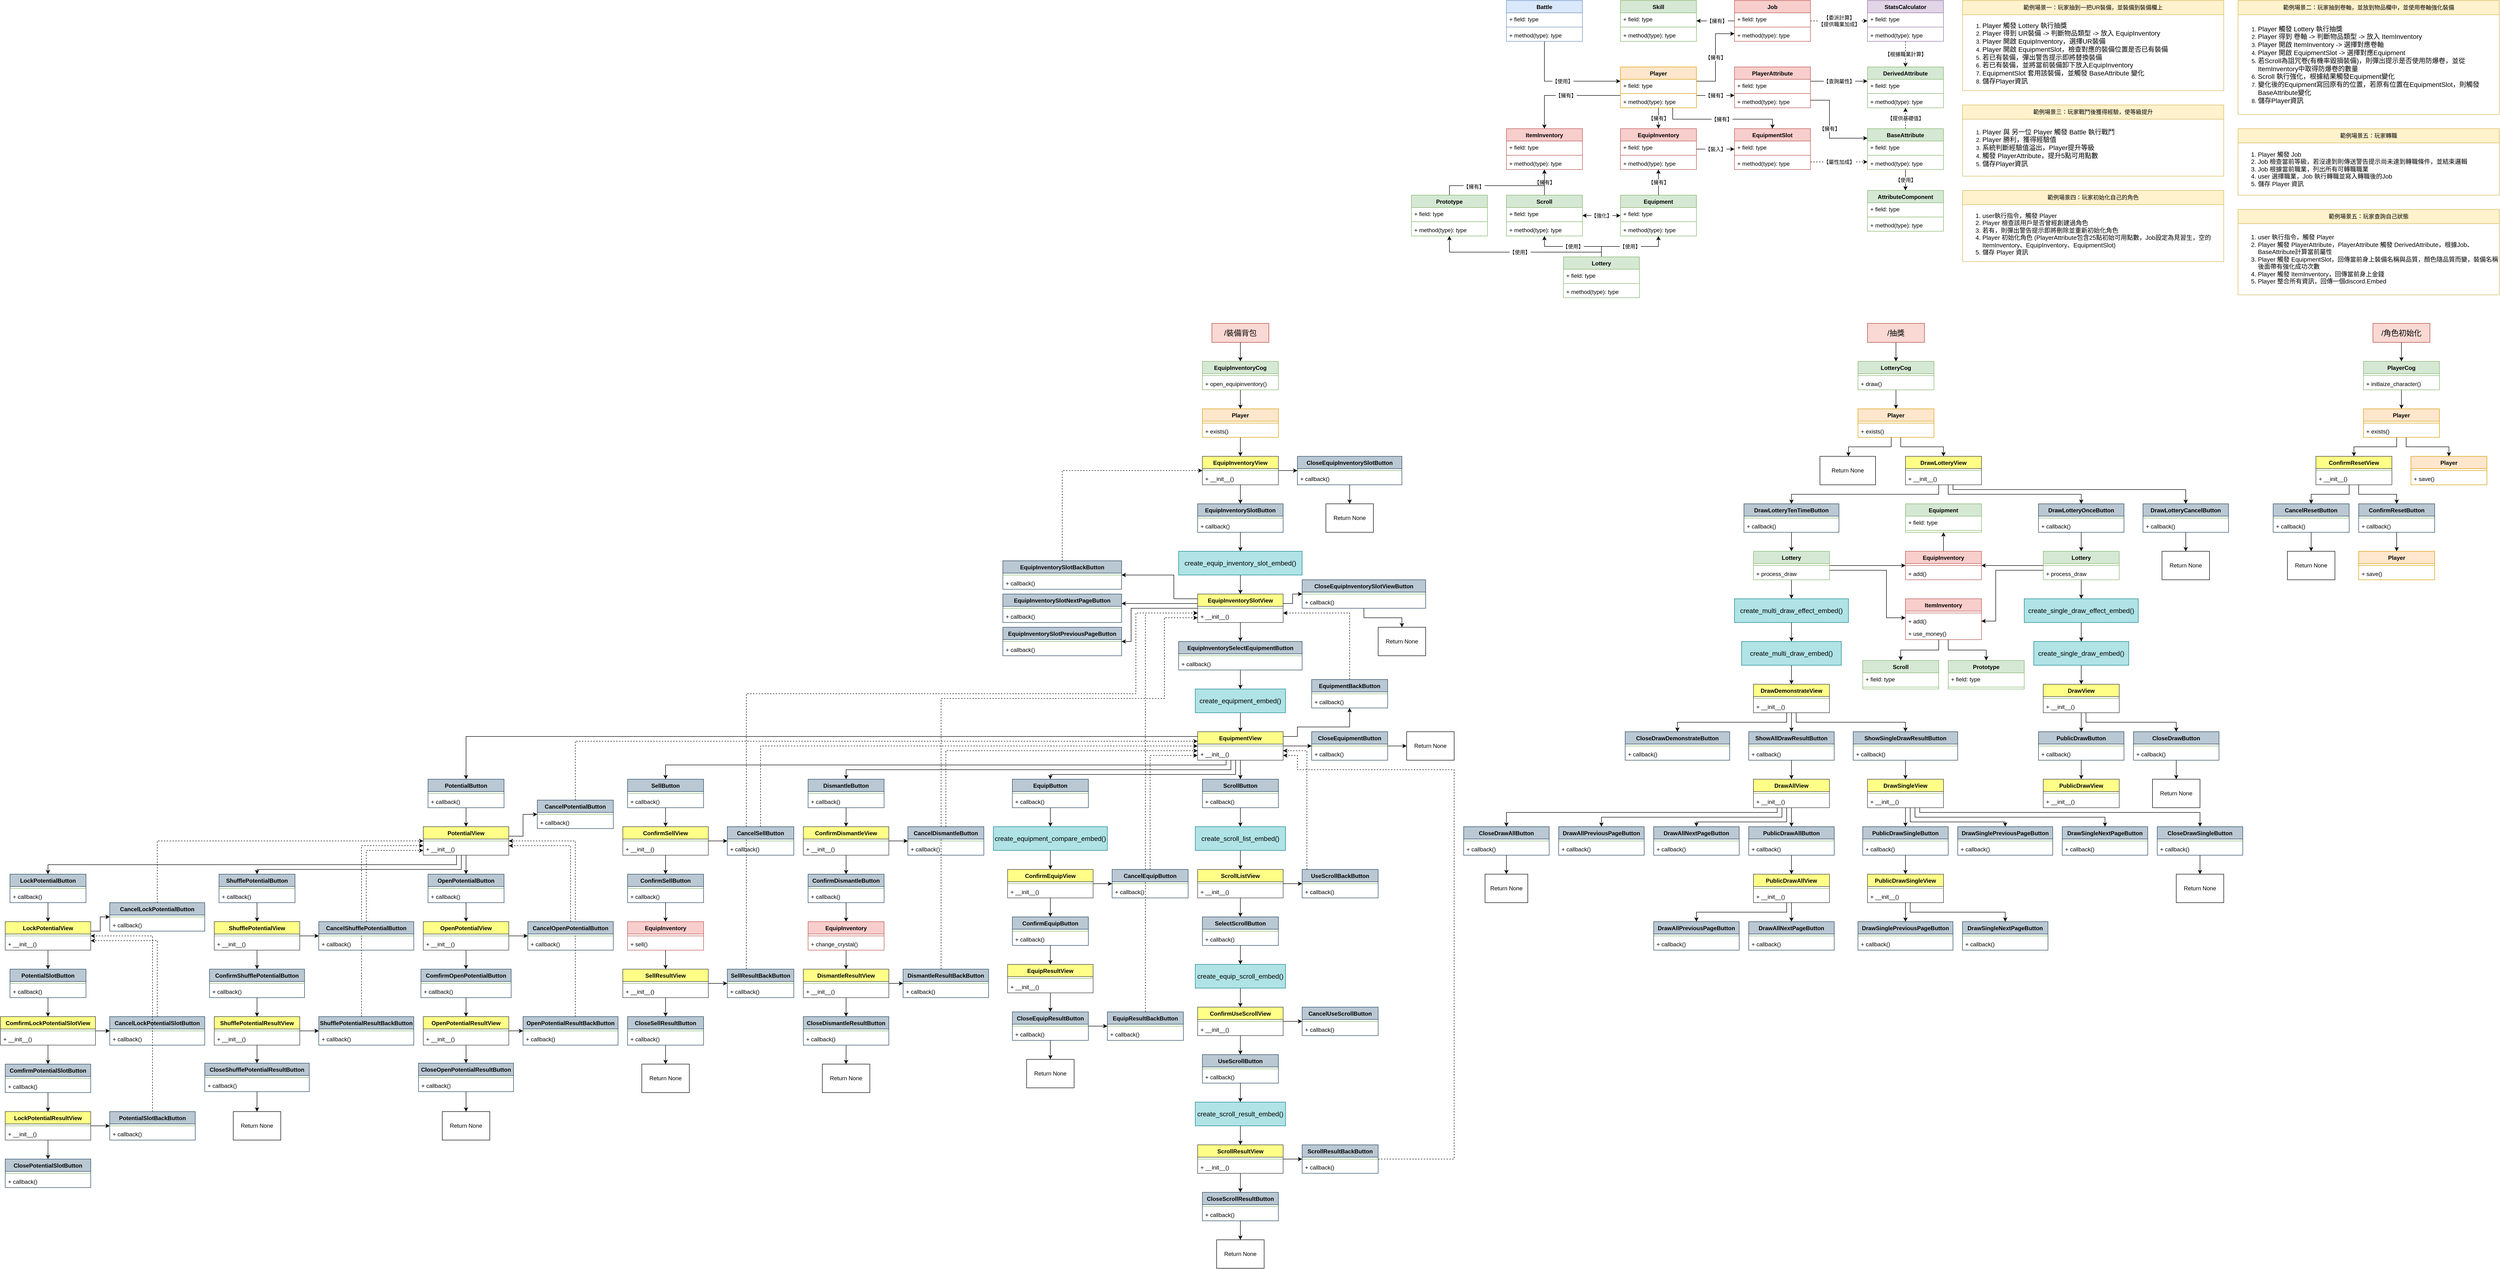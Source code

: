 <mxfile version="27.0.9">
  <diagram name="第 1 页" id="b_ghAMMhPhabY-eRrOdd">
    <mxGraphModel dx="4809" dy="885" grid="1" gridSize="10" guides="1" tooltips="1" connect="1" arrows="1" fold="1" page="1" pageScale="1" pageWidth="1654" pageHeight="1169" math="0" shadow="0">
      <root>
        <mxCell id="0" />
        <mxCell id="1" parent="0" />
        <mxCell id="QOephYvxuH7syzYrEeFp-13" value="&lt;font face=&quot;Times New Roman&quot;&gt;【使用】&lt;/font&gt;" style="edgeStyle=orthogonalEdgeStyle;rounded=0;orthogonalLoop=1;jettySize=auto;html=1;" parent="1" source="QOephYvxuH7syzYrEeFp-1" target="QOephYvxuH7syzYrEeFp-5" edge="1">
          <mxGeometry x="0.0" relative="1" as="geometry">
            <Array as="points">
              <mxPoint x="120" y="210" />
            </Array>
            <mxPoint as="offset" />
          </mxGeometry>
        </mxCell>
        <mxCell id="QOephYvxuH7syzYrEeFp-1" value="Battle" style="swimlane;fontStyle=1;align=center;verticalAlign=top;childLayout=stackLayout;horizontal=1;startSize=26;horizontalStack=0;resizeParent=1;resizeParentMax=0;resizeLast=0;collapsible=1;marginBottom=0;whiteSpace=wrap;html=1;fillColor=#dae8fc;strokeColor=#6c8ebf;" parent="1" vertex="1">
          <mxGeometry x="40" y="40" width="160" height="86" as="geometry" />
        </mxCell>
        <mxCell id="QOephYvxuH7syzYrEeFp-2" value="+ field: type" style="text;strokeColor=none;fillColor=none;align=left;verticalAlign=top;spacingLeft=4;spacingRight=4;overflow=hidden;rotatable=0;points=[[0,0.5],[1,0.5]];portConstraint=eastwest;whiteSpace=wrap;html=1;" parent="QOephYvxuH7syzYrEeFp-1" vertex="1">
          <mxGeometry y="26" width="160" height="26" as="geometry" />
        </mxCell>
        <mxCell id="QOephYvxuH7syzYrEeFp-3" value="" style="line;strokeWidth=1;fillColor=none;align=left;verticalAlign=middle;spacingTop=-1;spacingLeft=3;spacingRight=3;rotatable=0;labelPosition=right;points=[];portConstraint=eastwest;strokeColor=inherit;" parent="QOephYvxuH7syzYrEeFp-1" vertex="1">
          <mxGeometry y="52" width="160" height="8" as="geometry" />
        </mxCell>
        <mxCell id="QOephYvxuH7syzYrEeFp-4" value="+ method(type): type" style="text;strokeColor=none;fillColor=none;align=left;verticalAlign=top;spacingLeft=4;spacingRight=4;overflow=hidden;rotatable=0;points=[[0,0.5],[1,0.5]];portConstraint=eastwest;whiteSpace=wrap;html=1;" parent="QOephYvxuH7syzYrEeFp-1" vertex="1">
          <mxGeometry y="60" width="160" height="26" as="geometry" />
        </mxCell>
        <mxCell id="QOephYvxuH7syzYrEeFp-25" value="【擁有】" style="edgeStyle=orthogonalEdgeStyle;rounded=0;orthogonalLoop=1;jettySize=auto;html=1;" parent="1" source="QOephYvxuH7syzYrEeFp-5" target="QOephYvxuH7syzYrEeFp-19" edge="1">
          <mxGeometry relative="1" as="geometry" />
        </mxCell>
        <mxCell id="QOephYvxuH7syzYrEeFp-34" value="&lt;span style=&quot;color: rgb(0, 0, 0); font-family: Helvetica; font-size: 11px; font-style: normal; font-variant-ligatures: normal; font-variant-caps: normal; font-weight: 400; letter-spacing: normal; orphans: 2; text-align: center; text-indent: 0px; text-transform: none; widows: 2; word-spacing: 0px; -webkit-text-stroke-width: 0px; white-space: nowrap; background-color: rgb(255, 255, 255); text-decoration-thickness: initial; text-decoration-style: initial; text-decoration-color: initial; display: inline !important; float: none;&quot;&gt;【擁有】&lt;/span&gt;" style="edgeStyle=orthogonalEdgeStyle;rounded=0;orthogonalLoop=1;jettySize=auto;html=1;" parent="1" source="QOephYvxuH7syzYrEeFp-5" target="QOephYvxuH7syzYrEeFp-9" edge="1">
          <mxGeometry relative="1" as="geometry">
            <Array as="points">
              <mxPoint x="480" y="240" />
              <mxPoint x="480" y="240" />
            </Array>
          </mxGeometry>
        </mxCell>
        <object label="【擁有】" id="QOephYvxuH7syzYrEeFp-48">
          <mxCell style="edgeStyle=orthogonalEdgeStyle;rounded=0;orthogonalLoop=1;jettySize=auto;html=1;" parent="1" source="QOephYvxuH7syzYrEeFp-5" target="QOephYvxuH7syzYrEeFp-15" edge="1">
            <mxGeometry relative="1" as="geometry">
              <Array as="points">
                <mxPoint x="120" y="240" />
              </Array>
            </mxGeometry>
          </mxCell>
        </object>
        <mxCell id="QOephYvxuH7syzYrEeFp-66" value="【擁有】" style="edgeStyle=orthogonalEdgeStyle;rounded=0;orthogonalLoop=1;jettySize=auto;html=1;" parent="1" source="QOephYvxuH7syzYrEeFp-5" target="QOephYvxuH7syzYrEeFp-26" edge="1">
          <mxGeometry relative="1" as="geometry">
            <Array as="points">
              <mxPoint x="480" y="210" />
              <mxPoint x="480" y="110" />
            </Array>
          </mxGeometry>
        </mxCell>
        <mxCell id="QOephYvxuH7syzYrEeFp-5" value="Player" style="swimlane;fontStyle=1;align=center;verticalAlign=top;childLayout=stackLayout;horizontal=1;startSize=26;horizontalStack=0;resizeParent=1;resizeParentMax=0;resizeLast=0;collapsible=1;marginBottom=0;whiteSpace=wrap;html=1;fillColor=#ffe6cc;strokeColor=#d79b00;" parent="1" vertex="1">
          <mxGeometry x="280" y="180" width="160" height="86" as="geometry" />
        </mxCell>
        <mxCell id="QOephYvxuH7syzYrEeFp-6" value="+ field: type" style="text;strokeColor=none;fillColor=none;align=left;verticalAlign=top;spacingLeft=4;spacingRight=4;overflow=hidden;rotatable=0;points=[[0,0.5],[1,0.5]];portConstraint=eastwest;whiteSpace=wrap;html=1;" parent="QOephYvxuH7syzYrEeFp-5" vertex="1">
          <mxGeometry y="26" width="160" height="26" as="geometry" />
        </mxCell>
        <mxCell id="QOephYvxuH7syzYrEeFp-7" value="" style="line;strokeWidth=1;fillColor=none;align=left;verticalAlign=middle;spacingTop=-1;spacingLeft=3;spacingRight=3;rotatable=0;labelPosition=right;points=[];portConstraint=eastwest;strokeColor=inherit;" parent="QOephYvxuH7syzYrEeFp-5" vertex="1">
          <mxGeometry y="52" width="160" height="8" as="geometry" />
        </mxCell>
        <mxCell id="QOephYvxuH7syzYrEeFp-8" value="+ method(type): type" style="text;strokeColor=none;fillColor=none;align=left;verticalAlign=top;spacingLeft=4;spacingRight=4;overflow=hidden;rotatable=0;points=[[0,0.5],[1,0.5]];portConstraint=eastwest;whiteSpace=wrap;html=1;" parent="QOephYvxuH7syzYrEeFp-5" vertex="1">
          <mxGeometry y="60" width="160" height="26" as="geometry" />
        </mxCell>
        <mxCell id="QOephYvxuH7syzYrEeFp-86" value="【擁有】" style="edgeStyle=orthogonalEdgeStyle;rounded=0;orthogonalLoop=1;jettySize=auto;html=1;" parent="1" source="QOephYvxuH7syzYrEeFp-9" target="QOephYvxuH7syzYrEeFp-82" edge="1">
          <mxGeometry relative="1" as="geometry">
            <Array as="points">
              <mxPoint x="720" y="250" />
              <mxPoint x="720" y="330" />
            </Array>
          </mxGeometry>
        </mxCell>
        <mxCell id="QOephYvxuH7syzYrEeFp-95" value="【查詢屬性】" style="edgeStyle=orthogonalEdgeStyle;rounded=0;orthogonalLoop=1;jettySize=auto;html=1;" parent="1" source="QOephYvxuH7syzYrEeFp-9" target="QOephYvxuH7syzYrEeFp-89" edge="1">
          <mxGeometry relative="1" as="geometry">
            <Array as="points">
              <mxPoint x="710" y="210" />
              <mxPoint x="710" y="210" />
            </Array>
          </mxGeometry>
        </mxCell>
        <mxCell id="QOephYvxuH7syzYrEeFp-9" value="PlayerAttribute" style="swimlane;fontStyle=1;align=center;verticalAlign=top;childLayout=stackLayout;horizontal=1;startSize=26;horizontalStack=0;resizeParent=1;resizeParentMax=0;resizeLast=0;collapsible=1;marginBottom=0;whiteSpace=wrap;html=1;fillColor=#f8cecc;strokeColor=#b85450;" parent="1" vertex="1">
          <mxGeometry x="520" y="180" width="160" height="86" as="geometry" />
        </mxCell>
        <mxCell id="QOephYvxuH7syzYrEeFp-10" value="+ field: type" style="text;strokeColor=none;fillColor=none;align=left;verticalAlign=top;spacingLeft=4;spacingRight=4;overflow=hidden;rotatable=0;points=[[0,0.5],[1,0.5]];portConstraint=eastwest;whiteSpace=wrap;html=1;" parent="QOephYvxuH7syzYrEeFp-9" vertex="1">
          <mxGeometry y="26" width="160" height="26" as="geometry" />
        </mxCell>
        <mxCell id="QOephYvxuH7syzYrEeFp-11" value="" style="line;strokeWidth=1;fillColor=none;align=left;verticalAlign=middle;spacingTop=-1;spacingLeft=3;spacingRight=3;rotatable=0;labelPosition=right;points=[];portConstraint=eastwest;strokeColor=inherit;" parent="QOephYvxuH7syzYrEeFp-9" vertex="1">
          <mxGeometry y="52" width="160" height="8" as="geometry" />
        </mxCell>
        <mxCell id="QOephYvxuH7syzYrEeFp-12" value="+ method(type): type" style="text;strokeColor=none;fillColor=none;align=left;verticalAlign=top;spacingLeft=4;spacingRight=4;overflow=hidden;rotatable=0;points=[[0,0.5],[1,0.5]];portConstraint=eastwest;whiteSpace=wrap;html=1;" parent="QOephYvxuH7syzYrEeFp-9" vertex="1">
          <mxGeometry y="60" width="160" height="26" as="geometry" />
        </mxCell>
        <mxCell id="QOephYvxuH7syzYrEeFp-15" value="ItemInventory" style="swimlane;fontStyle=1;align=center;verticalAlign=top;childLayout=stackLayout;horizontal=1;startSize=26;horizontalStack=0;resizeParent=1;resizeParentMax=0;resizeLast=0;collapsible=1;marginBottom=0;whiteSpace=wrap;html=1;fillColor=#f8cecc;strokeColor=#b85450;" parent="1" vertex="1">
          <mxGeometry x="40" y="310" width="160" height="86" as="geometry" />
        </mxCell>
        <mxCell id="QOephYvxuH7syzYrEeFp-16" value="+ field: type" style="text;strokeColor=none;fillColor=none;align=left;verticalAlign=top;spacingLeft=4;spacingRight=4;overflow=hidden;rotatable=0;points=[[0,0.5],[1,0.5]];portConstraint=eastwest;whiteSpace=wrap;html=1;" parent="QOephYvxuH7syzYrEeFp-15" vertex="1">
          <mxGeometry y="26" width="160" height="26" as="geometry" />
        </mxCell>
        <mxCell id="QOephYvxuH7syzYrEeFp-17" value="" style="line;strokeWidth=1;fillColor=none;align=left;verticalAlign=middle;spacingTop=-1;spacingLeft=3;spacingRight=3;rotatable=0;labelPosition=right;points=[];portConstraint=eastwest;strokeColor=inherit;" parent="QOephYvxuH7syzYrEeFp-15" vertex="1">
          <mxGeometry y="52" width="160" height="8" as="geometry" />
        </mxCell>
        <mxCell id="QOephYvxuH7syzYrEeFp-18" value="+ method(type): type" style="text;strokeColor=none;fillColor=none;align=left;verticalAlign=top;spacingLeft=4;spacingRight=4;overflow=hidden;rotatable=0;points=[[0,0.5],[1,0.5]];portConstraint=eastwest;whiteSpace=wrap;html=1;" parent="QOephYvxuH7syzYrEeFp-15" vertex="1">
          <mxGeometry y="60" width="160" height="26" as="geometry" />
        </mxCell>
        <mxCell id="QOephYvxuH7syzYrEeFp-19" value="EquipInventory" style="swimlane;fontStyle=1;align=center;verticalAlign=top;childLayout=stackLayout;horizontal=1;startSize=26;horizontalStack=0;resizeParent=1;resizeParentMax=0;resizeLast=0;collapsible=1;marginBottom=0;whiteSpace=wrap;html=1;fillColor=#f8cecc;strokeColor=#b85450;" parent="1" vertex="1">
          <mxGeometry x="280" y="310" width="160" height="86" as="geometry" />
        </mxCell>
        <mxCell id="QOephYvxuH7syzYrEeFp-20" value="+ field: type" style="text;strokeColor=none;fillColor=none;align=left;verticalAlign=top;spacingLeft=4;spacingRight=4;overflow=hidden;rotatable=0;points=[[0,0.5],[1,0.5]];portConstraint=eastwest;whiteSpace=wrap;html=1;" parent="QOephYvxuH7syzYrEeFp-19" vertex="1">
          <mxGeometry y="26" width="160" height="26" as="geometry" />
        </mxCell>
        <mxCell id="QOephYvxuH7syzYrEeFp-21" value="" style="line;strokeWidth=1;fillColor=none;align=left;verticalAlign=middle;spacingTop=-1;spacingLeft=3;spacingRight=3;rotatable=0;labelPosition=right;points=[];portConstraint=eastwest;strokeColor=inherit;" parent="QOephYvxuH7syzYrEeFp-19" vertex="1">
          <mxGeometry y="52" width="160" height="8" as="geometry" />
        </mxCell>
        <mxCell id="QOephYvxuH7syzYrEeFp-22" value="+ method(type): type" style="text;strokeColor=none;fillColor=none;align=left;verticalAlign=top;spacingLeft=4;spacingRight=4;overflow=hidden;rotatable=0;points=[[0,0.5],[1,0.5]];portConstraint=eastwest;whiteSpace=wrap;html=1;" parent="QOephYvxuH7syzYrEeFp-19" vertex="1">
          <mxGeometry y="60" width="160" height="26" as="geometry" />
        </mxCell>
        <mxCell id="QOephYvxuH7syzYrEeFp-31" value="【根據職業計算】" style="edgeStyle=orthogonalEdgeStyle;rounded=0;orthogonalLoop=1;jettySize=auto;html=1;dashed=1;" parent="1" source="QOephYvxuH7syzYrEeFp-96" target="QOephYvxuH7syzYrEeFp-89" edge="1">
          <mxGeometry relative="1" as="geometry">
            <mxPoint x="1010" y="100" as="sourcePoint" />
            <mxPoint x="1210" y="197" as="targetPoint" />
          </mxGeometry>
        </mxCell>
        <mxCell id="QOephYvxuH7syzYrEeFp-68" style="edgeStyle=orthogonalEdgeStyle;rounded=0;orthogonalLoop=1;jettySize=auto;html=1;" parent="1" source="QOephYvxuH7syzYrEeFp-26" target="QOephYvxuH7syzYrEeFp-58" edge="1">
          <mxGeometry relative="1" as="geometry" />
        </mxCell>
        <mxCell id="QOephYvxuH7syzYrEeFp-71" value="【擁有】" style="edgeLabel;html=1;align=center;verticalAlign=middle;resizable=0;points=[];" parent="QOephYvxuH7syzYrEeFp-68" vertex="1" connectable="0">
          <mxGeometry x="-0.06" relative="1" as="geometry">
            <mxPoint as="offset" />
          </mxGeometry>
        </mxCell>
        <mxCell id="QOephYvxuH7syzYrEeFp-100" value="【委派計算】&lt;div&gt;【提供職業加成】&lt;/div&gt;" style="edgeStyle=orthogonalEdgeStyle;rounded=0;orthogonalLoop=1;jettySize=auto;html=1;dashed=1;" parent="1" source="QOephYvxuH7syzYrEeFp-26" target="QOephYvxuH7syzYrEeFp-96" edge="1">
          <mxGeometry relative="1" as="geometry" />
        </mxCell>
        <mxCell id="QOephYvxuH7syzYrEeFp-26" value="Job" style="swimlane;fontStyle=1;align=center;verticalAlign=top;childLayout=stackLayout;horizontal=1;startSize=26;horizontalStack=0;resizeParent=1;resizeParentMax=0;resizeLast=0;collapsible=1;marginBottom=0;whiteSpace=wrap;html=1;fillColor=#f8cecc;strokeColor=#b85450;" parent="1" vertex="1">
          <mxGeometry x="520" y="40" width="160" height="86" as="geometry" />
        </mxCell>
        <mxCell id="QOephYvxuH7syzYrEeFp-27" value="+ field: type" style="text;strokeColor=none;fillColor=none;align=left;verticalAlign=top;spacingLeft=4;spacingRight=4;overflow=hidden;rotatable=0;points=[[0,0.5],[1,0.5]];portConstraint=eastwest;whiteSpace=wrap;html=1;" parent="QOephYvxuH7syzYrEeFp-26" vertex="1">
          <mxGeometry y="26" width="160" height="26" as="geometry" />
        </mxCell>
        <mxCell id="QOephYvxuH7syzYrEeFp-28" value="" style="line;strokeWidth=1;fillColor=none;align=left;verticalAlign=middle;spacingTop=-1;spacingLeft=3;spacingRight=3;rotatable=0;labelPosition=right;points=[];portConstraint=eastwest;strokeColor=inherit;" parent="QOephYvxuH7syzYrEeFp-26" vertex="1">
          <mxGeometry y="52" width="160" height="8" as="geometry" />
        </mxCell>
        <mxCell id="QOephYvxuH7syzYrEeFp-29" value="+ method(type): type" style="text;strokeColor=none;fillColor=none;align=left;verticalAlign=top;spacingLeft=4;spacingRight=4;overflow=hidden;rotatable=0;points=[[0,0.5],[1,0.5]];portConstraint=eastwest;whiteSpace=wrap;html=1;" parent="QOephYvxuH7syzYrEeFp-26" vertex="1">
          <mxGeometry y="60" width="160" height="26" as="geometry" />
        </mxCell>
        <mxCell id="QOephYvxuH7syzYrEeFp-40" value="&lt;span style=&quot;color: rgb(0, 0, 0); font-family: Helvetica; font-size: 11px; font-style: normal; font-variant-ligatures: normal; font-variant-caps: normal; font-weight: 400; letter-spacing: normal; orphans: 2; text-align: center; text-indent: 0px; text-transform: none; widows: 2; word-spacing: 0px; -webkit-text-stroke-width: 0px; white-space: nowrap; background-color: rgb(255, 255, 255); text-decoration-thickness: initial; text-decoration-style: initial; text-decoration-color: initial; display: inline !important; float: none;&quot;&gt;【裝入&lt;/span&gt;】" style="edgeStyle=orthogonalEdgeStyle;rounded=0;orthogonalLoop=1;jettySize=auto;html=1;" parent="1" source="QOephYvxuH7syzYrEeFp-19" target="QOephYvxuH7syzYrEeFp-73" edge="1">
          <mxGeometry relative="1" as="geometry">
            <mxPoint x="570" y="579.48" as="sourcePoint" />
            <mxPoint x="730" y="512.48" as="targetPoint" />
          </mxGeometry>
        </mxCell>
        <mxCell id="QOephYvxuH7syzYrEeFp-49" value="&lt;span style=&quot;color: rgb(0, 0, 0); font-family: Helvetica; font-size: 11px; font-style: normal; font-variant-ligatures: normal; font-variant-caps: normal; font-weight: 400; letter-spacing: normal; orphans: 2; text-align: center; text-indent: 0px; text-transform: none; widows: 2; word-spacing: 0px; -webkit-text-stroke-width: 0px; white-space: nowrap; background-color: rgb(255, 255, 255); text-decoration-thickness: initial; text-decoration-style: initial; text-decoration-color: initial; display: inline !important; float: none;&quot;&gt;【擁有】&lt;/span&gt;" style="edgeStyle=orthogonalEdgeStyle;rounded=0;orthogonalLoop=1;jettySize=auto;html=1;" parent="1" source="QOephYvxuH7syzYrEeFp-36" target="QOephYvxuH7syzYrEeFp-19" edge="1">
          <mxGeometry relative="1" as="geometry" />
        </mxCell>
        <mxCell id="QOephYvxuH7syzYrEeFp-36" value="Equipment" style="swimlane;fontStyle=1;align=center;verticalAlign=top;childLayout=stackLayout;horizontal=1;startSize=26;horizontalStack=0;resizeParent=1;resizeParentMax=0;resizeLast=0;collapsible=1;marginBottom=0;whiteSpace=wrap;html=1;fillColor=#d5e8d4;strokeColor=#82b366;" parent="1" vertex="1">
          <mxGeometry x="280" y="450" width="160" height="86" as="geometry" />
        </mxCell>
        <mxCell id="QOephYvxuH7syzYrEeFp-37" value="+ field: type" style="text;strokeColor=none;fillColor=none;align=left;verticalAlign=top;spacingLeft=4;spacingRight=4;overflow=hidden;rotatable=0;points=[[0,0.5],[1,0.5]];portConstraint=eastwest;whiteSpace=wrap;html=1;" parent="QOephYvxuH7syzYrEeFp-36" vertex="1">
          <mxGeometry y="26" width="160" height="26" as="geometry" />
        </mxCell>
        <mxCell id="QOephYvxuH7syzYrEeFp-38" value="" style="line;strokeWidth=1;fillColor=none;align=left;verticalAlign=middle;spacingTop=-1;spacingLeft=3;spacingRight=3;rotatable=0;labelPosition=right;points=[];portConstraint=eastwest;strokeColor=inherit;" parent="QOephYvxuH7syzYrEeFp-36" vertex="1">
          <mxGeometry y="52" width="160" height="8" as="geometry" />
        </mxCell>
        <mxCell id="QOephYvxuH7syzYrEeFp-39" value="+ method(type): type" style="text;strokeColor=none;fillColor=none;align=left;verticalAlign=top;spacingLeft=4;spacingRight=4;overflow=hidden;rotatable=0;points=[[0,0.5],[1,0.5]];portConstraint=eastwest;whiteSpace=wrap;html=1;" parent="QOephYvxuH7syzYrEeFp-36" vertex="1">
          <mxGeometry y="60" width="160" height="26" as="geometry" />
        </mxCell>
        <mxCell id="QOephYvxuH7syzYrEeFp-55" value="【使用】" style="edgeStyle=orthogonalEdgeStyle;rounded=0;orthogonalLoop=1;jettySize=auto;html=1;" parent="1" source="QOephYvxuH7syzYrEeFp-42" target="QOephYvxuH7syzYrEeFp-50" edge="1">
          <mxGeometry relative="1" as="geometry" />
        </mxCell>
        <mxCell id="QOephYvxuH7syzYrEeFp-56" value="&lt;span style=&quot;color: rgb(0, 0, 0); font-family: Helvetica; font-size: 11px; font-style: normal; font-variant-ligatures: normal; font-variant-caps: normal; font-weight: 400; letter-spacing: normal; orphans: 2; text-align: center; text-indent: 0px; text-transform: none; widows: 2; word-spacing: 0px; -webkit-text-stroke-width: 0px; white-space: nowrap; background-color: rgb(255, 255, 255); text-decoration-thickness: initial; text-decoration-style: initial; text-decoration-color: initial; display: inline !important; float: none;&quot;&gt;【使用】&lt;/span&gt;" style="edgeStyle=orthogonalEdgeStyle;rounded=0;orthogonalLoop=1;jettySize=auto;html=1;" parent="1" source="QOephYvxuH7syzYrEeFp-42" target="QOephYvxuH7syzYrEeFp-36" edge="1">
          <mxGeometry relative="1" as="geometry" />
        </mxCell>
        <mxCell id="yTGh-axwwXUd3vf-yZ2--129" value="【使用】" style="edgeStyle=orthogonalEdgeStyle;rounded=0;orthogonalLoop=1;jettySize=auto;html=1;" parent="1" source="QOephYvxuH7syzYrEeFp-42" target="yTGh-axwwXUd3vf-yZ2--125" edge="1">
          <mxGeometry relative="1" as="geometry">
            <Array as="points">
              <mxPoint x="240" y="570" />
              <mxPoint x="-80" y="570" />
            </Array>
          </mxGeometry>
        </mxCell>
        <mxCell id="QOephYvxuH7syzYrEeFp-42" value="Lottery" style="swimlane;fontStyle=1;align=center;verticalAlign=top;childLayout=stackLayout;horizontal=1;startSize=26;horizontalStack=0;resizeParent=1;resizeParentMax=0;resizeLast=0;collapsible=1;marginBottom=0;whiteSpace=wrap;html=1;fillColor=#d5e8d4;strokeColor=#82b366;" parent="1" vertex="1">
          <mxGeometry x="160" y="580" width="160" height="86" as="geometry" />
        </mxCell>
        <mxCell id="QOephYvxuH7syzYrEeFp-43" value="+ field: type" style="text;strokeColor=none;fillColor=none;align=left;verticalAlign=top;spacingLeft=4;spacingRight=4;overflow=hidden;rotatable=0;points=[[0,0.5],[1,0.5]];portConstraint=eastwest;whiteSpace=wrap;html=1;" parent="QOephYvxuH7syzYrEeFp-42" vertex="1">
          <mxGeometry y="26" width="160" height="26" as="geometry" />
        </mxCell>
        <mxCell id="QOephYvxuH7syzYrEeFp-44" value="" style="line;strokeWidth=1;fillColor=none;align=left;verticalAlign=middle;spacingTop=-1;spacingLeft=3;spacingRight=3;rotatable=0;labelPosition=right;points=[];portConstraint=eastwest;strokeColor=inherit;" parent="QOephYvxuH7syzYrEeFp-42" vertex="1">
          <mxGeometry y="52" width="160" height="8" as="geometry" />
        </mxCell>
        <mxCell id="QOephYvxuH7syzYrEeFp-45" value="+ method(type): type" style="text;strokeColor=none;fillColor=none;align=left;verticalAlign=top;spacingLeft=4;spacingRight=4;overflow=hidden;rotatable=0;points=[[0,0.5],[1,0.5]];portConstraint=eastwest;whiteSpace=wrap;html=1;" parent="QOephYvxuH7syzYrEeFp-42" vertex="1">
          <mxGeometry y="60" width="160" height="26" as="geometry" />
        </mxCell>
        <mxCell id="QOephYvxuH7syzYrEeFp-54" value="&lt;span style=&quot;color: rgb(0, 0, 0); font-family: Helvetica; font-size: 11px; font-style: normal; font-variant-ligatures: normal; font-variant-caps: normal; font-weight: 400; letter-spacing: normal; orphans: 2; text-align: center; text-indent: 0px; text-transform: none; widows: 2; word-spacing: 0px; -webkit-text-stroke-width: 0px; white-space: nowrap; background-color: rgb(255, 255, 255); text-decoration-thickness: initial; text-decoration-style: initial; text-decoration-color: initial; display: inline !important; float: none;&quot;&gt;【擁有】&lt;/span&gt;" style="edgeStyle=orthogonalEdgeStyle;rounded=0;orthogonalLoop=1;jettySize=auto;html=1;" parent="1" source="QOephYvxuH7syzYrEeFp-50" target="QOephYvxuH7syzYrEeFp-15" edge="1">
          <mxGeometry relative="1" as="geometry" />
        </mxCell>
        <mxCell id="QOephYvxuH7syzYrEeFp-50" value="Scroll" style="swimlane;fontStyle=1;align=center;verticalAlign=top;childLayout=stackLayout;horizontal=1;startSize=26;horizontalStack=0;resizeParent=1;resizeParentMax=0;resizeLast=0;collapsible=1;marginBottom=0;whiteSpace=wrap;html=1;fillColor=#d5e8d4;strokeColor=#82b366;" parent="1" vertex="1">
          <mxGeometry x="40" y="450" width="160" height="86" as="geometry" />
        </mxCell>
        <mxCell id="QOephYvxuH7syzYrEeFp-51" value="+ field: type" style="text;strokeColor=none;fillColor=none;align=left;verticalAlign=top;spacingLeft=4;spacingRight=4;overflow=hidden;rotatable=0;points=[[0,0.5],[1,0.5]];portConstraint=eastwest;whiteSpace=wrap;html=1;" parent="QOephYvxuH7syzYrEeFp-50" vertex="1">
          <mxGeometry y="26" width="160" height="26" as="geometry" />
        </mxCell>
        <mxCell id="QOephYvxuH7syzYrEeFp-52" value="" style="line;strokeWidth=1;fillColor=none;align=left;verticalAlign=middle;spacingTop=-1;spacingLeft=3;spacingRight=3;rotatable=0;labelPosition=right;points=[];portConstraint=eastwest;strokeColor=inherit;" parent="QOephYvxuH7syzYrEeFp-50" vertex="1">
          <mxGeometry y="52" width="160" height="8" as="geometry" />
        </mxCell>
        <mxCell id="QOephYvxuH7syzYrEeFp-53" value="+ method(type): type" style="text;strokeColor=none;fillColor=none;align=left;verticalAlign=top;spacingLeft=4;spacingRight=4;overflow=hidden;rotatable=0;points=[[0,0.5],[1,0.5]];portConstraint=eastwest;whiteSpace=wrap;html=1;" parent="QOephYvxuH7syzYrEeFp-50" vertex="1">
          <mxGeometry y="60" width="160" height="26" as="geometry" />
        </mxCell>
        <mxCell id="QOephYvxuH7syzYrEeFp-58" value="Skill" style="swimlane;fontStyle=1;align=center;verticalAlign=top;childLayout=stackLayout;horizontal=1;startSize=26;horizontalStack=0;resizeParent=1;resizeParentMax=0;resizeLast=0;collapsible=1;marginBottom=0;whiteSpace=wrap;html=1;fillColor=#d5e8d4;strokeColor=#82b366;" parent="1" vertex="1">
          <mxGeometry x="280" y="40" width="160" height="86" as="geometry" />
        </mxCell>
        <mxCell id="QOephYvxuH7syzYrEeFp-59" value="+ field: type" style="text;strokeColor=none;fillColor=none;align=left;verticalAlign=top;spacingLeft=4;spacingRight=4;overflow=hidden;rotatable=0;points=[[0,0.5],[1,0.5]];portConstraint=eastwest;whiteSpace=wrap;html=1;" parent="QOephYvxuH7syzYrEeFp-58" vertex="1">
          <mxGeometry y="26" width="160" height="26" as="geometry" />
        </mxCell>
        <mxCell id="QOephYvxuH7syzYrEeFp-60" value="" style="line;strokeWidth=1;fillColor=none;align=left;verticalAlign=middle;spacingTop=-1;spacingLeft=3;spacingRight=3;rotatable=0;labelPosition=right;points=[];portConstraint=eastwest;strokeColor=inherit;" parent="QOephYvxuH7syzYrEeFp-58" vertex="1">
          <mxGeometry y="52" width="160" height="8" as="geometry" />
        </mxCell>
        <mxCell id="QOephYvxuH7syzYrEeFp-61" value="+ method(type): type" style="text;strokeColor=none;fillColor=none;align=left;verticalAlign=top;spacingLeft=4;spacingRight=4;overflow=hidden;rotatable=0;points=[[0,0.5],[1,0.5]];portConstraint=eastwest;whiteSpace=wrap;html=1;" parent="QOephYvxuH7syzYrEeFp-58" vertex="1">
          <mxGeometry y="60" width="160" height="26" as="geometry" />
        </mxCell>
        <mxCell id="QOephYvxuH7syzYrEeFp-65" value="&lt;span style=&quot;color: rgb(0, 0, 0); font-family: Helvetica; font-size: 11px; font-style: normal; font-variant-ligatures: normal; font-variant-caps: normal; font-weight: 400; letter-spacing: normal; orphans: 2; text-align: center; text-indent: 0px; text-transform: none; widows: 2; word-spacing: 0px; -webkit-text-stroke-width: 0px; white-space: nowrap; background-color: rgb(255, 255, 255); text-decoration-thickness: initial; text-decoration-style: initial; text-decoration-color: initial; display: inline !important; float: none;&quot;&gt;【強化】&lt;/span&gt;" style="endArrow=classic;startArrow=classic;html=1;rounded=0;" parent="1" source="QOephYvxuH7syzYrEeFp-50" target="QOephYvxuH7syzYrEeFp-36" edge="1">
          <mxGeometry width="50" height="50" relative="1" as="geometry">
            <mxPoint x="700" y="466" as="sourcePoint" />
            <mxPoint x="750" y="416" as="targetPoint" />
            <mxPoint as="offset" />
          </mxGeometry>
        </mxCell>
        <mxCell id="QOephYvxuH7syzYrEeFp-77" value="【屬性加成】" style="edgeStyle=orthogonalEdgeStyle;rounded=0;orthogonalLoop=1;jettySize=auto;html=1;dashed=1;" parent="1" edge="1">
          <mxGeometry relative="1" as="geometry">
            <mxPoint x="680" y="380" as="sourcePoint" />
            <mxPoint x="800" y="380" as="targetPoint" />
            <Array as="points" />
          </mxGeometry>
        </mxCell>
        <mxCell id="QOephYvxuH7syzYrEeFp-73" value="EquipmentSlot" style="swimlane;fontStyle=1;align=center;verticalAlign=top;childLayout=stackLayout;horizontal=1;startSize=26;horizontalStack=0;resizeParent=1;resizeParentMax=0;resizeLast=0;collapsible=1;marginBottom=0;whiteSpace=wrap;html=1;fillColor=#f8cecc;strokeColor=#b85450;" parent="1" vertex="1">
          <mxGeometry x="520" y="310" width="160" height="86" as="geometry" />
        </mxCell>
        <mxCell id="QOephYvxuH7syzYrEeFp-74" value="+ field: type" style="text;strokeColor=none;fillColor=none;align=left;verticalAlign=top;spacingLeft=4;spacingRight=4;overflow=hidden;rotatable=0;points=[[0,0.5],[1,0.5]];portConstraint=eastwest;whiteSpace=wrap;html=1;" parent="QOephYvxuH7syzYrEeFp-73" vertex="1">
          <mxGeometry y="26" width="160" height="26" as="geometry" />
        </mxCell>
        <mxCell id="QOephYvxuH7syzYrEeFp-75" value="" style="line;strokeWidth=1;fillColor=none;align=left;verticalAlign=middle;spacingTop=-1;spacingLeft=3;spacingRight=3;rotatable=0;labelPosition=right;points=[];portConstraint=eastwest;strokeColor=inherit;" parent="QOephYvxuH7syzYrEeFp-73" vertex="1">
          <mxGeometry y="52" width="160" height="8" as="geometry" />
        </mxCell>
        <mxCell id="QOephYvxuH7syzYrEeFp-76" value="+ method(type): type" style="text;strokeColor=none;fillColor=none;align=left;verticalAlign=top;spacingLeft=4;spacingRight=4;overflow=hidden;rotatable=0;points=[[0,0.5],[1,0.5]];portConstraint=eastwest;whiteSpace=wrap;html=1;" parent="QOephYvxuH7syzYrEeFp-73" vertex="1">
          <mxGeometry y="60" width="160" height="26" as="geometry" />
        </mxCell>
        <mxCell id="QOephYvxuH7syzYrEeFp-94" value="【提供基礎值】" style="edgeStyle=orthogonalEdgeStyle;rounded=0;orthogonalLoop=1;jettySize=auto;html=1;dashed=1;" parent="1" source="QOephYvxuH7syzYrEeFp-82" target="QOephYvxuH7syzYrEeFp-89" edge="1">
          <mxGeometry relative="1" as="geometry" />
        </mxCell>
        <mxCell id="QOephYvxuH7syzYrEeFp-116" value="【使用】" style="edgeStyle=orthogonalEdgeStyle;rounded=0;orthogonalLoop=1;jettySize=auto;html=1;" parent="1" source="QOephYvxuH7syzYrEeFp-82" target="QOephYvxuH7syzYrEeFp-112" edge="1">
          <mxGeometry relative="1" as="geometry" />
        </mxCell>
        <mxCell id="QOephYvxuH7syzYrEeFp-82" value="BaseAttribute" style="swimlane;fontStyle=1;align=center;verticalAlign=top;childLayout=stackLayout;horizontal=1;startSize=26;horizontalStack=0;resizeParent=1;resizeParentMax=0;resizeLast=0;collapsible=1;marginBottom=0;whiteSpace=wrap;html=1;fillColor=#d5e8d4;strokeColor=#82b366;" parent="1" vertex="1">
          <mxGeometry x="800" y="310" width="160" height="86" as="geometry" />
        </mxCell>
        <mxCell id="QOephYvxuH7syzYrEeFp-83" value="+ field: type" style="text;strokeColor=none;fillColor=none;align=left;verticalAlign=top;spacingLeft=4;spacingRight=4;overflow=hidden;rotatable=0;points=[[0,0.5],[1,0.5]];portConstraint=eastwest;whiteSpace=wrap;html=1;" parent="QOephYvxuH7syzYrEeFp-82" vertex="1">
          <mxGeometry y="26" width="160" height="26" as="geometry" />
        </mxCell>
        <mxCell id="QOephYvxuH7syzYrEeFp-84" value="" style="line;strokeWidth=1;fillColor=none;align=left;verticalAlign=middle;spacingTop=-1;spacingLeft=3;spacingRight=3;rotatable=0;labelPosition=right;points=[];portConstraint=eastwest;strokeColor=inherit;" parent="QOephYvxuH7syzYrEeFp-82" vertex="1">
          <mxGeometry y="52" width="160" height="8" as="geometry" />
        </mxCell>
        <mxCell id="QOephYvxuH7syzYrEeFp-85" value="+ method(type): type" style="text;strokeColor=none;fillColor=none;align=left;verticalAlign=top;spacingLeft=4;spacingRight=4;overflow=hidden;rotatable=0;points=[[0,0.5],[1,0.5]];portConstraint=eastwest;whiteSpace=wrap;html=1;" parent="QOephYvxuH7syzYrEeFp-82" vertex="1">
          <mxGeometry y="60" width="160" height="26" as="geometry" />
        </mxCell>
        <mxCell id="QOephYvxuH7syzYrEeFp-89" value="DerivedAttribute" style="swimlane;fontStyle=1;align=center;verticalAlign=top;childLayout=stackLayout;horizontal=1;startSize=26;horizontalStack=0;resizeParent=1;resizeParentMax=0;resizeLast=0;collapsible=1;marginBottom=0;whiteSpace=wrap;html=1;fillColor=#d5e8d4;strokeColor=#82b366;" parent="1" vertex="1">
          <mxGeometry x="800" y="180" width="160" height="86" as="geometry" />
        </mxCell>
        <mxCell id="QOephYvxuH7syzYrEeFp-90" value="+ field: type" style="text;strokeColor=none;fillColor=none;align=left;verticalAlign=top;spacingLeft=4;spacingRight=4;overflow=hidden;rotatable=0;points=[[0,0.5],[1,0.5]];portConstraint=eastwest;whiteSpace=wrap;html=1;" parent="QOephYvxuH7syzYrEeFp-89" vertex="1">
          <mxGeometry y="26" width="160" height="26" as="geometry" />
        </mxCell>
        <mxCell id="QOephYvxuH7syzYrEeFp-91" value="" style="line;strokeWidth=1;fillColor=none;align=left;verticalAlign=middle;spacingTop=-1;spacingLeft=3;spacingRight=3;rotatable=0;labelPosition=right;points=[];portConstraint=eastwest;strokeColor=inherit;" parent="QOephYvxuH7syzYrEeFp-89" vertex="1">
          <mxGeometry y="52" width="160" height="8" as="geometry" />
        </mxCell>
        <mxCell id="QOephYvxuH7syzYrEeFp-92" value="+ method(type): type" style="text;strokeColor=none;fillColor=none;align=left;verticalAlign=top;spacingLeft=4;spacingRight=4;overflow=hidden;rotatable=0;points=[[0,0.5],[1,0.5]];portConstraint=eastwest;whiteSpace=wrap;html=1;" parent="QOephYvxuH7syzYrEeFp-89" vertex="1">
          <mxGeometry y="60" width="160" height="26" as="geometry" />
        </mxCell>
        <mxCell id="QOephYvxuH7syzYrEeFp-96" value="StatsCalculator" style="swimlane;fontStyle=1;align=center;verticalAlign=top;childLayout=stackLayout;horizontal=1;startSize=26;horizontalStack=0;resizeParent=1;resizeParentMax=0;resizeLast=0;collapsible=1;marginBottom=0;whiteSpace=wrap;html=1;fillColor=#e1d5e7;strokeColor=#9673a6;" parent="1" vertex="1">
          <mxGeometry x="800" y="40" width="160" height="86" as="geometry" />
        </mxCell>
        <mxCell id="QOephYvxuH7syzYrEeFp-97" value="+ field: type" style="text;strokeColor=none;fillColor=none;align=left;verticalAlign=top;spacingLeft=4;spacingRight=4;overflow=hidden;rotatable=0;points=[[0,0.5],[1,0.5]];portConstraint=eastwest;whiteSpace=wrap;html=1;" parent="QOephYvxuH7syzYrEeFp-96" vertex="1">
          <mxGeometry y="26" width="160" height="26" as="geometry" />
        </mxCell>
        <mxCell id="QOephYvxuH7syzYrEeFp-98" value="" style="line;strokeWidth=1;fillColor=none;align=left;verticalAlign=middle;spacingTop=-1;spacingLeft=3;spacingRight=3;rotatable=0;labelPosition=right;points=[];portConstraint=eastwest;strokeColor=inherit;" parent="QOephYvxuH7syzYrEeFp-96" vertex="1">
          <mxGeometry y="52" width="160" height="8" as="geometry" />
        </mxCell>
        <mxCell id="QOephYvxuH7syzYrEeFp-99" value="+ method(type): type" style="text;strokeColor=none;fillColor=none;align=left;verticalAlign=top;spacingLeft=4;spacingRight=4;overflow=hidden;rotatable=0;points=[[0,0.5],[1,0.5]];portConstraint=eastwest;whiteSpace=wrap;html=1;" parent="QOephYvxuH7syzYrEeFp-96" vertex="1">
          <mxGeometry y="60" width="160" height="26" as="geometry" />
        </mxCell>
        <mxCell id="QOephYvxuH7syzYrEeFp-105" value="範例場景一：玩家抽到一把UR裝備，並裝備到裝備欄上" style="swimlane;fontStyle=0;childLayout=stackLayout;horizontal=1;startSize=30;horizontalStack=0;resizeParent=1;resizeParentMax=0;resizeLast=0;collapsible=1;marginBottom=0;whiteSpace=wrap;html=1;fillColor=#fff2cc;strokeColor=#d6b656;" parent="1" vertex="1">
          <mxGeometry x="1000" y="40" width="550" height="190" as="geometry" />
        </mxCell>
        <mxCell id="QOephYvxuH7syzYrEeFp-111" value="&lt;ol&gt;&lt;li&gt;&lt;font style=&quot;font-size: 14px;&quot;&gt;Player 觸發 Lottery 執行抽獎&lt;/font&gt;&lt;/li&gt;&lt;li&gt;&lt;font style=&quot;font-size: 14px;&quot;&gt;Player 得到 UR裝備 -&amp;gt; 判斷物品類型 -&amp;gt; 放入 EquipInventory&lt;/font&gt;&lt;/li&gt;&lt;li&gt;&lt;font style=&quot;font-size: 14px;&quot;&gt;Player 開啟&amp;nbsp;&lt;/font&gt;&lt;span style=&quot;font-size: 14px;&quot;&gt;EquipInventory，選擇UR裝備&lt;/span&gt;&lt;/li&gt;&lt;li&gt;&lt;font style=&quot;font-size: 14px;&quot;&gt;Player 開啟 EquipmentSlot，檢查對應的裝備位置是否已有裝備&lt;/font&gt;&lt;/li&gt;&lt;li&gt;&lt;font style=&quot;font-size: 14px;&quot;&gt;若已有裝備，彈出警告提示即將替換裝備&lt;/font&gt;&lt;/li&gt;&lt;li&gt;&lt;font style=&quot;font-size: 14px;&quot;&gt;若已有裝備，並將當前裝備卸下放入&lt;/font&gt;&lt;span style=&quot;font-size: 14px;&quot;&gt;EquipInventory&lt;/span&gt;&lt;/li&gt;&lt;li&gt;&lt;font style=&quot;font-size: 14px;&quot;&gt;EquipmentSlot 套用該裝備，並觸發 BaseAttribute 變化&lt;/font&gt;&lt;/li&gt;&lt;li&gt;&lt;font style=&quot;font-size: 14px;&quot;&gt;儲存Player資訊&lt;/font&gt;&lt;/li&gt;&lt;/ol&gt;" style="text;strokeColor=none;fillColor=none;html=1;whiteSpace=wrap;verticalAlign=middle;overflow=hidden;" parent="QOephYvxuH7syzYrEeFp-105" vertex="1">
          <mxGeometry y="30" width="550" height="160" as="geometry" />
        </mxCell>
        <mxCell id="QOephYvxuH7syzYrEeFp-110" value="【擁有】" style="edgeStyle=orthogonalEdgeStyle;rounded=0;orthogonalLoop=1;jettySize=auto;html=1;" parent="1" source="QOephYvxuH7syzYrEeFp-5" target="QOephYvxuH7syzYrEeFp-73" edge="1">
          <mxGeometry relative="1" as="geometry">
            <Array as="points">
              <mxPoint x="390" y="290" />
              <mxPoint x="600" y="290" />
            </Array>
          </mxGeometry>
        </mxCell>
        <mxCell id="QOephYvxuH7syzYrEeFp-112" value="AttributeComponent" style="swimlane;fontStyle=1;align=center;verticalAlign=top;childLayout=stackLayout;horizontal=1;startSize=26;horizontalStack=0;resizeParent=1;resizeParentMax=0;resizeLast=0;collapsible=1;marginBottom=0;whiteSpace=wrap;html=1;fillColor=#d5e8d4;strokeColor=#82b366;" parent="1" vertex="1">
          <mxGeometry x="800" y="440" width="160" height="86" as="geometry" />
        </mxCell>
        <mxCell id="QOephYvxuH7syzYrEeFp-113" value="+ field: type" style="text;strokeColor=none;fillColor=none;align=left;verticalAlign=top;spacingLeft=4;spacingRight=4;overflow=hidden;rotatable=0;points=[[0,0.5],[1,0.5]];portConstraint=eastwest;whiteSpace=wrap;html=1;" parent="QOephYvxuH7syzYrEeFp-112" vertex="1">
          <mxGeometry y="26" width="160" height="26" as="geometry" />
        </mxCell>
        <mxCell id="QOephYvxuH7syzYrEeFp-114" value="" style="line;strokeWidth=1;fillColor=none;align=left;verticalAlign=middle;spacingTop=-1;spacingLeft=3;spacingRight=3;rotatable=0;labelPosition=right;points=[];portConstraint=eastwest;strokeColor=inherit;" parent="QOephYvxuH7syzYrEeFp-112" vertex="1">
          <mxGeometry y="52" width="160" height="8" as="geometry" />
        </mxCell>
        <mxCell id="QOephYvxuH7syzYrEeFp-115" value="+ method(type): type" style="text;strokeColor=none;fillColor=none;align=left;verticalAlign=top;spacingLeft=4;spacingRight=4;overflow=hidden;rotatable=0;points=[[0,0.5],[1,0.5]];portConstraint=eastwest;whiteSpace=wrap;html=1;" parent="QOephYvxuH7syzYrEeFp-112" vertex="1">
          <mxGeometry y="60" width="160" height="26" as="geometry" />
        </mxCell>
        <mxCell id="QOephYvxuH7syzYrEeFp-117" value="範例場景二：玩家抽到卷軸，並放到物品欄中，並使用卷軸強化裝備" style="swimlane;fontStyle=0;childLayout=stackLayout;horizontal=1;startSize=30;horizontalStack=0;resizeParent=1;resizeParentMax=0;resizeLast=0;collapsible=1;marginBottom=0;whiteSpace=wrap;html=1;fillColor=#fff2cc;strokeColor=#d6b656;" parent="1" vertex="1">
          <mxGeometry x="1580" y="40" width="550" height="240" as="geometry" />
        </mxCell>
        <mxCell id="QOephYvxuH7syzYrEeFp-118" value="&lt;ol&gt;&lt;li&gt;&lt;font style=&quot;font-size: 14px;&quot;&gt;Player 觸發 Lottery 執行抽獎&lt;/font&gt;&lt;/li&gt;&lt;li&gt;&lt;font style=&quot;font-size: 14px;&quot;&gt;Player 得到 卷軸 -&amp;gt; 判斷物品類型 -&amp;gt; 放入 ItemInventory&lt;br&gt;&lt;/font&gt;&lt;/li&gt;&lt;li&gt;&lt;font style=&quot;font-size: 14px;&quot;&gt;Player 開啟 ItemInventory -&amp;gt; 選擇對應卷軸&lt;/font&gt;&lt;/li&gt;&lt;li&gt;&lt;font style=&quot;font-size: 14px;&quot;&gt;Player 開啟 EquipmentSlot&amp;nbsp;&lt;/font&gt;&lt;span style=&quot;font-size: 14px;&quot;&gt;-&amp;gt; 選擇對應&lt;/span&gt;&lt;span style=&quot;font-size: 14px;&quot;&gt;Equipment&lt;/span&gt;&lt;/li&gt;&lt;li&gt;&lt;span style=&quot;font-size: 14px;&quot;&gt;若Scroll為詛咒卷(有機率毀損裝備)，則彈出提示是否使用防爆卷，並從ItemInventory中取得防爆卷的數量&lt;/span&gt;&lt;/li&gt;&lt;li&gt;&lt;font style=&quot;font-size: 14px;&quot;&gt;Scroll 執行強化，根據結果觸發Equipment變化&lt;/font&gt;&lt;/li&gt;&lt;li&gt;&lt;font style=&quot;font-size: 14px;&quot;&gt;變化後的Equipment寫回原有的位置，若原有位置在&lt;/font&gt;&lt;span style=&quot;font-size: 14px;&quot;&gt;EquipmentSlot，則觸發BaseAttribute變化&lt;/span&gt;&lt;/li&gt;&lt;li&gt;&lt;font style=&quot;font-size: 14px;&quot;&gt;儲存Player資訊&lt;/font&gt;&lt;/li&gt;&lt;/ol&gt;" style="text;strokeColor=none;fillColor=none;html=1;whiteSpace=wrap;verticalAlign=middle;overflow=hidden;" parent="QOephYvxuH7syzYrEeFp-117" vertex="1">
          <mxGeometry y="30" width="550" height="210" as="geometry" />
        </mxCell>
        <mxCell id="QOephYvxuH7syzYrEeFp-120" value="範例場景三：玩家戰鬥後獲得經驗，使等級提升" style="swimlane;fontStyle=0;childLayout=stackLayout;horizontal=1;startSize=30;horizontalStack=0;resizeParent=1;resizeParentMax=0;resizeLast=0;collapsible=1;marginBottom=0;whiteSpace=wrap;html=1;fillColor=#fff2cc;strokeColor=#d6b656;" parent="1" vertex="1">
          <mxGeometry x="1000" y="260" width="550" height="150" as="geometry" />
        </mxCell>
        <mxCell id="QOephYvxuH7syzYrEeFp-121" value="&lt;ol&gt;&lt;li&gt;&lt;font style=&quot;font-size: 14px;&quot;&gt;Player 與 另一位 Player 觸發 Battle 執行戰鬥&lt;/font&gt;&lt;/li&gt;&lt;li&gt;&lt;font style=&quot;font-size: 14px;&quot;&gt;Player 勝利，獲得經驗值&lt;/font&gt;&lt;/li&gt;&lt;li&gt;&lt;font style=&quot;font-size: 14px;&quot;&gt;系統判斷經驗值溢出，Player提升等級&lt;/font&gt;&lt;/li&gt;&lt;li&gt;&lt;font style=&quot;font-size: 14px;&quot;&gt;觸發 PlayerAttribute，提升5點可用點數&lt;/font&gt;&lt;/li&gt;&lt;li&gt;&lt;font style=&quot;font-size: 14px;&quot;&gt;儲存Player資訊&lt;/font&gt;&lt;/li&gt;&lt;/ol&gt;" style="text;strokeColor=none;fillColor=none;html=1;whiteSpace=wrap;verticalAlign=middle;overflow=hidden;" parent="QOephYvxuH7syzYrEeFp-120" vertex="1">
          <mxGeometry y="30" width="550" height="120" as="geometry" />
        </mxCell>
        <mxCell id="QOephYvxuH7syzYrEeFp-122" value="範例場景四：玩家初始化自己的角色" style="swimlane;fontStyle=0;childLayout=stackLayout;horizontal=1;startSize=30;horizontalStack=0;resizeParent=1;resizeParentMax=0;resizeLast=0;collapsible=1;marginBottom=0;whiteSpace=wrap;html=1;fillColor=#fff2cc;strokeColor=#d6b656;" parent="1" vertex="1">
          <mxGeometry x="1000" y="440" width="550" height="150" as="geometry" />
        </mxCell>
        <mxCell id="QOephYvxuH7syzYrEeFp-123" value="&lt;ol&gt;&lt;li&gt;user執行指令，觸發 Player&lt;/li&gt;&lt;li&gt;Player 檢查該用戶是否曾經創建過角色&lt;br&gt;&lt;/li&gt;&lt;li&gt;若有，則彈出警告提示即將刪除並重新初始化角色&lt;/li&gt;&lt;li&gt;Player 初始化角色 (PlayerAttribute包含25點初始可用點數，Job設定為見習生，空的ItemInventory、EquipInventory、EquipmentSlot)&lt;/li&gt;&lt;li&gt;儲存 Player 資訊&lt;/li&gt;&lt;/ol&gt;" style="text;strokeColor=none;fillColor=none;html=1;whiteSpace=wrap;verticalAlign=middle;overflow=hidden;fontSize=13;" parent="QOephYvxuH7syzYrEeFp-122" vertex="1">
          <mxGeometry y="30" width="550" height="120" as="geometry" />
        </mxCell>
        <mxCell id="QOephYvxuH7syzYrEeFp-124" value="範例場景五：玩家轉職" style="swimlane;fontStyle=0;childLayout=stackLayout;horizontal=1;startSize=30;horizontalStack=0;resizeParent=1;resizeParentMax=0;resizeLast=0;collapsible=1;marginBottom=0;whiteSpace=wrap;html=1;fillColor=#fff2cc;strokeColor=#d6b656;" parent="1" vertex="1">
          <mxGeometry x="1580" y="310" width="550" height="140" as="geometry" />
        </mxCell>
        <mxCell id="QOephYvxuH7syzYrEeFp-125" value="&lt;ol&gt;&lt;li&gt;Player 觸發 Job&amp;nbsp;&lt;/li&gt;&lt;li&gt;Job 檢查當前等級，若沒達到則傳送警告提示尚未達到轉職條件，並結束邏輯&lt;/li&gt;&lt;li&gt;Job 根據當前職業，列出所有可轉職職業&lt;/li&gt;&lt;li&gt;user 選擇職業，Job 執行轉職並寫入轉職後的Job&lt;/li&gt;&lt;li&gt;儲存 Player 資訊&lt;/li&gt;&lt;/ol&gt;" style="text;strokeColor=none;fillColor=none;html=1;whiteSpace=wrap;verticalAlign=middle;overflow=hidden;fontSize=13;" parent="QOephYvxuH7syzYrEeFp-124" vertex="1">
          <mxGeometry y="30" width="550" height="110" as="geometry" />
        </mxCell>
        <mxCell id="QOephYvxuH7syzYrEeFp-126" value="範例場景五：玩家查詢自己狀態" style="swimlane;fontStyle=0;childLayout=stackLayout;horizontal=1;startSize=30;horizontalStack=0;resizeParent=1;resizeParentMax=0;resizeLast=0;collapsible=1;marginBottom=0;whiteSpace=wrap;html=1;fillColor=#fff2cc;strokeColor=#d6b656;" parent="1" vertex="1">
          <mxGeometry x="1580" y="480" width="550" height="180" as="geometry" />
        </mxCell>
        <mxCell id="QOephYvxuH7syzYrEeFp-127" value="&lt;ol&gt;&lt;li&gt;user 執行指令，觸發 Player&lt;/li&gt;&lt;li&gt;Player 觸發 PlayerAttribute，PlayerAttribute 觸發 DerivedAttribute，根據Job、BaseAttribute計算當前屬性&lt;/li&gt;&lt;li&gt;Player 觸發 EquipmentSlot，回傳當前身上裝備名稱與品質，顏色隨品質而變，裝備名稱後面帶有強化成功次數&lt;/li&gt;&lt;li&gt;Player 觸發 ItemInventory，回傳當前身上金錢&lt;/li&gt;&lt;li&gt;Player 整合所有資訊，回傳一個discord.Embed&lt;/li&gt;&lt;/ol&gt;" style="text;strokeColor=none;fillColor=none;html=1;whiteSpace=wrap;verticalAlign=middle;overflow=hidden;fontSize=13;" parent="QOephYvxuH7syzYrEeFp-126" vertex="1">
          <mxGeometry y="30" width="550" height="150" as="geometry" />
        </mxCell>
        <mxCell id="yTGh-axwwXUd3vf-yZ2--6" style="edgeStyle=orthogonalEdgeStyle;rounded=0;orthogonalLoop=1;jettySize=auto;html=1;" parent="1" source="yTGh-axwwXUd3vf-yZ2--1" target="yTGh-axwwXUd3vf-yZ2--2" edge="1">
          <mxGeometry relative="1" as="geometry" />
        </mxCell>
        <mxCell id="yTGh-axwwXUd3vf-yZ2--1" value="&lt;font&gt;/&lt;/font&gt;角色初始化" style="whiteSpace=wrap;html=1;fillColor=#fad9d5;fontSize=16;strokeColor=#ae4132;" parent="1" vertex="1">
          <mxGeometry x="1864" y="720" width="120" height="40" as="geometry" />
        </mxCell>
        <mxCell id="yTGh-axwwXUd3vf-yZ2--11" style="edgeStyle=orthogonalEdgeStyle;rounded=0;orthogonalLoop=1;jettySize=auto;html=1;" parent="1" source="yTGh-axwwXUd3vf-yZ2--2" target="yTGh-axwwXUd3vf-yZ2--7" edge="1">
          <mxGeometry relative="1" as="geometry" />
        </mxCell>
        <mxCell id="yTGh-axwwXUd3vf-yZ2--2" value="PlayerCog" style="swimlane;fontStyle=1;align=center;verticalAlign=top;childLayout=stackLayout;horizontal=1;startSize=26;horizontalStack=0;resizeParent=1;resizeParentMax=0;resizeLast=0;collapsible=1;marginBottom=0;whiteSpace=wrap;html=1;fillColor=#d5e8d4;strokeColor=#82b366;" parent="1" vertex="1">
          <mxGeometry x="1844" y="800" width="160" height="60" as="geometry" />
        </mxCell>
        <mxCell id="yTGh-axwwXUd3vf-yZ2--4" value="" style="line;strokeWidth=1;fillColor=#d5e8d4;align=left;verticalAlign=middle;spacingTop=-1;spacingLeft=3;spacingRight=3;rotatable=0;labelPosition=right;points=[];portConstraint=eastwest;strokeColor=#82b366;" parent="yTGh-axwwXUd3vf-yZ2--2" vertex="1">
          <mxGeometry y="26" width="160" height="8" as="geometry" />
        </mxCell>
        <mxCell id="yTGh-axwwXUd3vf-yZ2--5" value="+ initlaize_character()" style="text;align=left;verticalAlign=top;spacingLeft=4;spacingRight=4;overflow=hidden;rotatable=0;points=[[0,0.5],[1,0.5]];portConstraint=eastwest;whiteSpace=wrap;html=1;" parent="yTGh-axwwXUd3vf-yZ2--2" vertex="1">
          <mxGeometry y="34" width="160" height="26" as="geometry" />
        </mxCell>
        <mxCell id="yTGh-axwwXUd3vf-yZ2--76" style="edgeStyle=orthogonalEdgeStyle;rounded=0;orthogonalLoop=1;jettySize=auto;html=1;" parent="1" source="yTGh-axwwXUd3vf-yZ2--7" target="yTGh-axwwXUd3vf-yZ2--16" edge="1">
          <mxGeometry relative="1" as="geometry">
            <Array as="points">
              <mxPoint x="1914" y="980" />
              <mxPoint x="1824" y="980" />
            </Array>
          </mxGeometry>
        </mxCell>
        <mxCell id="yTGh-axwwXUd3vf-yZ2--77" style="edgeStyle=orthogonalEdgeStyle;rounded=0;orthogonalLoop=1;jettySize=auto;html=1;" parent="1" source="yTGh-axwwXUd3vf-yZ2--7" target="yTGh-axwwXUd3vf-yZ2--20" edge="1">
          <mxGeometry relative="1" as="geometry">
            <Array as="points">
              <mxPoint x="1934" y="980" />
              <mxPoint x="2024" y="980" />
            </Array>
          </mxGeometry>
        </mxCell>
        <mxCell id="yTGh-axwwXUd3vf-yZ2--7" value="Player" style="swimlane;fontStyle=1;align=center;verticalAlign=top;childLayout=stackLayout;horizontal=1;startSize=26;horizontalStack=0;resizeParent=1;resizeParentMax=0;resizeLast=0;collapsible=1;marginBottom=0;whiteSpace=wrap;html=1;fillColor=#ffe6cc;strokeColor=#d79b00;" parent="1" vertex="1">
          <mxGeometry x="1844" y="900" width="160" height="60" as="geometry" />
        </mxCell>
        <mxCell id="yTGh-axwwXUd3vf-yZ2--9" value="" style="line;strokeWidth=1;fillColor=none;align=left;verticalAlign=middle;spacingTop=-1;spacingLeft=3;spacingRight=3;rotatable=0;labelPosition=right;points=[];portConstraint=eastwest;strokeColor=inherit;" parent="yTGh-axwwXUd3vf-yZ2--7" vertex="1">
          <mxGeometry y="26" width="160" height="8" as="geometry" />
        </mxCell>
        <mxCell id="yTGh-axwwXUd3vf-yZ2--10" value="+ exists()" style="text;strokeColor=none;fillColor=none;align=left;verticalAlign=top;spacingLeft=4;spacingRight=4;overflow=hidden;rotatable=0;points=[[0,0.5],[1,0.5]];portConstraint=eastwest;whiteSpace=wrap;html=1;" parent="yTGh-axwwXUd3vf-yZ2--7" vertex="1">
          <mxGeometry y="34" width="160" height="26" as="geometry" />
        </mxCell>
        <mxCell id="yTGh-axwwXUd3vf-yZ2--78" style="edgeStyle=orthogonalEdgeStyle;rounded=0;orthogonalLoop=1;jettySize=auto;html=1;" parent="1" source="yTGh-axwwXUd3vf-yZ2--16" target="yTGh-axwwXUd3vf-yZ2--27" edge="1">
          <mxGeometry relative="1" as="geometry">
            <Array as="points">
              <mxPoint x="1814" y="1080" />
              <mxPoint x="1734" y="1080" />
            </Array>
          </mxGeometry>
        </mxCell>
        <mxCell id="yTGh-axwwXUd3vf-yZ2--79" style="edgeStyle=orthogonalEdgeStyle;rounded=0;orthogonalLoop=1;jettySize=auto;html=1;" parent="1" source="yTGh-axwwXUd3vf-yZ2--16" target="yTGh-axwwXUd3vf-yZ2--23" edge="1">
          <mxGeometry relative="1" as="geometry">
            <Array as="points">
              <mxPoint x="1834" y="1080" />
              <mxPoint x="1914" y="1080" />
            </Array>
          </mxGeometry>
        </mxCell>
        <mxCell id="yTGh-axwwXUd3vf-yZ2--16" value="ConfirmResetView" style="swimlane;fontStyle=1;align=center;verticalAlign=top;childLayout=stackLayout;horizontal=1;startSize=26;horizontalStack=0;resizeParent=1;resizeParentMax=0;resizeLast=0;collapsible=1;marginBottom=0;whiteSpace=wrap;html=1;fillColor=#ffff88;strokeColor=#36393d;" parent="1" vertex="1">
          <mxGeometry x="1744" y="1000" width="160" height="60" as="geometry" />
        </mxCell>
        <mxCell id="yTGh-axwwXUd3vf-yZ2--17" value="" style="line;strokeWidth=1;fillColor=#d5e8d4;align=left;verticalAlign=middle;spacingTop=-1;spacingLeft=3;spacingRight=3;rotatable=0;labelPosition=right;points=[];portConstraint=eastwest;strokeColor=#82b366;" parent="yTGh-axwwXUd3vf-yZ2--16" vertex="1">
          <mxGeometry y="26" width="160" height="8" as="geometry" />
        </mxCell>
        <mxCell id="yTGh-axwwXUd3vf-yZ2--18" value="+ __init__()" style="text;align=left;verticalAlign=top;spacingLeft=4;spacingRight=4;overflow=hidden;rotatable=0;points=[[0,0.5],[1,0.5]];portConstraint=eastwest;whiteSpace=wrap;html=1;" parent="yTGh-axwwXUd3vf-yZ2--16" vertex="1">
          <mxGeometry y="34" width="160" height="26" as="geometry" />
        </mxCell>
        <mxCell id="yTGh-axwwXUd3vf-yZ2--20" value="Player" style="swimlane;fontStyle=1;align=center;verticalAlign=top;childLayout=stackLayout;horizontal=1;startSize=26;horizontalStack=0;resizeParent=1;resizeParentMax=0;resizeLast=0;collapsible=1;marginBottom=0;whiteSpace=wrap;html=1;fillColor=#ffe6cc;strokeColor=#d79b00;" parent="1" vertex="1">
          <mxGeometry x="1944" y="1000" width="160" height="60" as="geometry" />
        </mxCell>
        <mxCell id="yTGh-axwwXUd3vf-yZ2--21" value="" style="line;strokeWidth=1;fillColor=none;align=left;verticalAlign=middle;spacingTop=-1;spacingLeft=3;spacingRight=3;rotatable=0;labelPosition=right;points=[];portConstraint=eastwest;strokeColor=inherit;" parent="yTGh-axwwXUd3vf-yZ2--20" vertex="1">
          <mxGeometry y="26" width="160" height="8" as="geometry" />
        </mxCell>
        <mxCell id="yTGh-axwwXUd3vf-yZ2--22" value="+ save()" style="text;strokeColor=none;fillColor=none;align=left;verticalAlign=top;spacingLeft=4;spacingRight=4;overflow=hidden;rotatable=0;points=[[0,0.5],[1,0.5]];portConstraint=eastwest;whiteSpace=wrap;html=1;" parent="yTGh-axwwXUd3vf-yZ2--20" vertex="1">
          <mxGeometry y="34" width="160" height="26" as="geometry" />
        </mxCell>
        <mxCell id="yTGh-axwwXUd3vf-yZ2--80" style="edgeStyle=orthogonalEdgeStyle;rounded=0;orthogonalLoop=1;jettySize=auto;html=1;" parent="1" source="yTGh-axwwXUd3vf-yZ2--23" target="yTGh-axwwXUd3vf-yZ2--32" edge="1">
          <mxGeometry relative="1" as="geometry" />
        </mxCell>
        <mxCell id="yTGh-axwwXUd3vf-yZ2--23" value="ConfirmResetButton" style="swimlane;fontStyle=1;align=center;verticalAlign=top;childLayout=stackLayout;horizontal=1;startSize=26;horizontalStack=0;resizeParent=1;resizeParentMax=0;resizeLast=0;collapsible=1;marginBottom=0;whiteSpace=wrap;html=1;fillColor=#bac8d3;strokeColor=#23445d;" parent="1" vertex="1">
          <mxGeometry x="1834" y="1100" width="160" height="60" as="geometry" />
        </mxCell>
        <mxCell id="yTGh-axwwXUd3vf-yZ2--24" value="" style="line;strokeWidth=1;fillColor=#d5e8d4;align=left;verticalAlign=middle;spacingTop=-1;spacingLeft=3;spacingRight=3;rotatable=0;labelPosition=right;points=[];portConstraint=eastwest;strokeColor=#82b366;" parent="yTGh-axwwXUd3vf-yZ2--23" vertex="1">
          <mxGeometry y="26" width="160" height="8" as="geometry" />
        </mxCell>
        <mxCell id="yTGh-axwwXUd3vf-yZ2--25" value="+ callback()" style="text;align=left;verticalAlign=top;spacingLeft=4;spacingRight=4;overflow=hidden;rotatable=0;points=[[0,0.5],[1,0.5]];portConstraint=eastwest;whiteSpace=wrap;html=1;" parent="yTGh-axwwXUd3vf-yZ2--23" vertex="1">
          <mxGeometry y="34" width="160" height="26" as="geometry" />
        </mxCell>
        <mxCell id="ElYAXkLTmPTpIMzgNdTJ-133" style="edgeStyle=orthogonalEdgeStyle;rounded=0;orthogonalLoop=1;jettySize=auto;html=1;" parent="1" source="yTGh-axwwXUd3vf-yZ2--27" target="ElYAXkLTmPTpIMzgNdTJ-132" edge="1">
          <mxGeometry relative="1" as="geometry" />
        </mxCell>
        <mxCell id="yTGh-axwwXUd3vf-yZ2--27" value="CancelResetButton" style="swimlane;fontStyle=1;align=center;verticalAlign=top;childLayout=stackLayout;horizontal=1;startSize=26;horizontalStack=0;resizeParent=1;resizeParentMax=0;resizeLast=0;collapsible=1;marginBottom=0;whiteSpace=wrap;html=1;fillColor=#bac8d3;strokeColor=#23445d;" parent="1" vertex="1">
          <mxGeometry x="1654" y="1100" width="160" height="60" as="geometry" />
        </mxCell>
        <mxCell id="yTGh-axwwXUd3vf-yZ2--28" value="" style="line;strokeWidth=1;fillColor=#d5e8d4;align=left;verticalAlign=middle;spacingTop=-1;spacingLeft=3;spacingRight=3;rotatable=0;labelPosition=right;points=[];portConstraint=eastwest;strokeColor=#82b366;" parent="yTGh-axwwXUd3vf-yZ2--27" vertex="1">
          <mxGeometry y="26" width="160" height="8" as="geometry" />
        </mxCell>
        <mxCell id="yTGh-axwwXUd3vf-yZ2--29" value="+ callback()" style="text;align=left;verticalAlign=top;spacingLeft=4;spacingRight=4;overflow=hidden;rotatable=0;points=[[0,0.5],[1,0.5]];portConstraint=eastwest;whiteSpace=wrap;html=1;" parent="yTGh-axwwXUd3vf-yZ2--27" vertex="1">
          <mxGeometry y="34" width="160" height="26" as="geometry" />
        </mxCell>
        <mxCell id="yTGh-axwwXUd3vf-yZ2--32" value="Player" style="swimlane;fontStyle=1;align=center;verticalAlign=top;childLayout=stackLayout;horizontal=1;startSize=26;horizontalStack=0;resizeParent=1;resizeParentMax=0;resizeLast=0;collapsible=1;marginBottom=0;whiteSpace=wrap;html=1;fillColor=#ffe6cc;strokeColor=#d79b00;" parent="1" vertex="1">
          <mxGeometry x="1834" y="1200" width="160" height="60" as="geometry" />
        </mxCell>
        <mxCell id="yTGh-axwwXUd3vf-yZ2--33" value="" style="line;strokeWidth=1;fillColor=none;align=left;verticalAlign=middle;spacingTop=-1;spacingLeft=3;spacingRight=3;rotatable=0;labelPosition=right;points=[];portConstraint=eastwest;strokeColor=inherit;" parent="yTGh-axwwXUd3vf-yZ2--32" vertex="1">
          <mxGeometry y="26" width="160" height="8" as="geometry" />
        </mxCell>
        <mxCell id="yTGh-axwwXUd3vf-yZ2--34" value="+ save()" style="text;strokeColor=none;fillColor=none;align=left;verticalAlign=top;spacingLeft=4;spacingRight=4;overflow=hidden;rotatable=0;points=[[0,0.5],[1,0.5]];portConstraint=eastwest;whiteSpace=wrap;html=1;" parent="yTGh-axwwXUd3vf-yZ2--32" vertex="1">
          <mxGeometry y="34" width="160" height="26" as="geometry" />
        </mxCell>
        <mxCell id="yTGh-axwwXUd3vf-yZ2--87" style="edgeStyle=orthogonalEdgeStyle;rounded=0;orthogonalLoop=1;jettySize=auto;html=1;" parent="1" source="yTGh-axwwXUd3vf-yZ2--36" target="yTGh-axwwXUd3vf-yZ2--37" edge="1">
          <mxGeometry relative="1" as="geometry" />
        </mxCell>
        <mxCell id="yTGh-axwwXUd3vf-yZ2--36" value="&lt;font&gt;/抽獎&lt;/font&gt;" style="whiteSpace=wrap;html=1;fillColor=#fad9d5;fontSize=16;strokeColor=#ae4132;" parent="1" vertex="1">
          <mxGeometry x="800" y="720" width="120" height="40" as="geometry" />
        </mxCell>
        <mxCell id="yTGh-axwwXUd3vf-yZ2--88" style="edgeStyle=orthogonalEdgeStyle;rounded=0;orthogonalLoop=1;jettySize=auto;html=1;" parent="1" source="yTGh-axwwXUd3vf-yZ2--37" target="yTGh-axwwXUd3vf-yZ2--41" edge="1">
          <mxGeometry relative="1" as="geometry" />
        </mxCell>
        <mxCell id="yTGh-axwwXUd3vf-yZ2--37" value="LotteryCog" style="swimlane;fontStyle=1;align=center;verticalAlign=top;childLayout=stackLayout;horizontal=1;startSize=26;horizontalStack=0;resizeParent=1;resizeParentMax=0;resizeLast=0;collapsible=1;marginBottom=0;whiteSpace=wrap;html=1;fillColor=#d5e8d4;strokeColor=#82b366;" parent="1" vertex="1">
          <mxGeometry x="780" y="800" width="160" height="60" as="geometry" />
        </mxCell>
        <mxCell id="yTGh-axwwXUd3vf-yZ2--38" value="" style="line;strokeWidth=1;fillColor=#d5e8d4;align=left;verticalAlign=middle;spacingTop=-1;spacingLeft=3;spacingRight=3;rotatable=0;labelPosition=right;points=[];portConstraint=eastwest;strokeColor=#82b366;" parent="yTGh-axwwXUd3vf-yZ2--37" vertex="1">
          <mxGeometry y="26" width="160" height="8" as="geometry" />
        </mxCell>
        <mxCell id="yTGh-axwwXUd3vf-yZ2--39" value="+ draw()" style="text;align=left;verticalAlign=top;spacingLeft=4;spacingRight=4;overflow=hidden;rotatable=0;points=[[0,0.5],[1,0.5]];portConstraint=eastwest;whiteSpace=wrap;html=1;" parent="yTGh-axwwXUd3vf-yZ2--37" vertex="1">
          <mxGeometry y="34" width="160" height="26" as="geometry" />
        </mxCell>
        <mxCell id="yTGh-axwwXUd3vf-yZ2--89" style="edgeStyle=orthogonalEdgeStyle;rounded=0;orthogonalLoop=1;jettySize=auto;html=1;" parent="1" source="yTGh-axwwXUd3vf-yZ2--41" target="yTGh-axwwXUd3vf-yZ2--49" edge="1">
          <mxGeometry relative="1" as="geometry">
            <Array as="points">
              <mxPoint x="850" y="980" />
              <mxPoint x="760" y="980" />
            </Array>
          </mxGeometry>
        </mxCell>
        <mxCell id="yTGh-axwwXUd3vf-yZ2--90" style="edgeStyle=orthogonalEdgeStyle;rounded=0;orthogonalLoop=1;jettySize=auto;html=1;" parent="1" source="yTGh-axwwXUd3vf-yZ2--41" target="yTGh-axwwXUd3vf-yZ2--45" edge="1">
          <mxGeometry relative="1" as="geometry">
            <Array as="points">
              <mxPoint x="870" y="980" />
              <mxPoint x="960" y="980" />
            </Array>
          </mxGeometry>
        </mxCell>
        <mxCell id="yTGh-axwwXUd3vf-yZ2--41" value="Player" style="swimlane;fontStyle=1;align=center;verticalAlign=top;childLayout=stackLayout;horizontal=1;startSize=26;horizontalStack=0;resizeParent=1;resizeParentMax=0;resizeLast=0;collapsible=1;marginBottom=0;whiteSpace=wrap;html=1;fillColor=#ffe6cc;strokeColor=#d79b00;" parent="1" vertex="1">
          <mxGeometry x="780" y="900" width="160" height="60" as="geometry" />
        </mxCell>
        <mxCell id="yTGh-axwwXUd3vf-yZ2--42" value="" style="line;strokeWidth=1;fillColor=none;align=left;verticalAlign=middle;spacingTop=-1;spacingLeft=3;spacingRight=3;rotatable=0;labelPosition=right;points=[];portConstraint=eastwest;strokeColor=inherit;" parent="yTGh-axwwXUd3vf-yZ2--41" vertex="1">
          <mxGeometry y="26" width="160" height="8" as="geometry" />
        </mxCell>
        <mxCell id="yTGh-axwwXUd3vf-yZ2--43" value="+ exists()" style="text;strokeColor=none;fillColor=none;align=left;verticalAlign=top;spacingLeft=4;spacingRight=4;overflow=hidden;rotatable=0;points=[[0,0.5],[1,0.5]];portConstraint=eastwest;whiteSpace=wrap;html=1;" parent="yTGh-axwwXUd3vf-yZ2--41" vertex="1">
          <mxGeometry y="34" width="160" height="26" as="geometry" />
        </mxCell>
        <mxCell id="yTGh-axwwXUd3vf-yZ2--141" style="edgeStyle=orthogonalEdgeStyle;rounded=0;orthogonalLoop=1;jettySize=auto;html=1;entryX=0.5;entryY=0;entryDx=0;entryDy=0;" parent="1" source="yTGh-axwwXUd3vf-yZ2--45" target="yTGh-axwwXUd3vf-yZ2--54" edge="1">
          <mxGeometry relative="1" as="geometry">
            <Array as="points">
              <mxPoint x="950" y="1080" />
              <mxPoint x="640" y="1080" />
            </Array>
          </mxGeometry>
        </mxCell>
        <mxCell id="yTGh-axwwXUd3vf-yZ2--142" style="edgeStyle=orthogonalEdgeStyle;rounded=0;orthogonalLoop=1;jettySize=auto;html=1;" parent="1" source="yTGh-axwwXUd3vf-yZ2--45" target="yTGh-axwwXUd3vf-yZ2--51" edge="1">
          <mxGeometry relative="1" as="geometry">
            <Array as="points">
              <mxPoint x="970" y="1080" />
              <mxPoint x="1250" y="1080" />
            </Array>
          </mxGeometry>
        </mxCell>
        <mxCell id="yTGh-axwwXUd3vf-yZ2--150" style="edgeStyle=orthogonalEdgeStyle;rounded=0;orthogonalLoop=1;jettySize=auto;html=1;" parent="1" source="yTGh-axwwXUd3vf-yZ2--45" target="yTGh-axwwXUd3vf-yZ2--147" edge="1">
          <mxGeometry relative="1" as="geometry">
            <Array as="points">
              <mxPoint x="980" y="1070" />
              <mxPoint x="1470" y="1070" />
            </Array>
          </mxGeometry>
        </mxCell>
        <mxCell id="yTGh-axwwXUd3vf-yZ2--45" value="DrawLotteryView" style="swimlane;fontStyle=1;align=center;verticalAlign=top;childLayout=stackLayout;horizontal=1;startSize=26;horizontalStack=0;resizeParent=1;resizeParentMax=0;resizeLast=0;collapsible=1;marginBottom=0;whiteSpace=wrap;html=1;fillColor=#ffff88;strokeColor=#36393d;" parent="1" vertex="1">
          <mxGeometry x="880" y="1000" width="160" height="60" as="geometry" />
        </mxCell>
        <mxCell id="yTGh-axwwXUd3vf-yZ2--46" value="" style="line;strokeWidth=1;fillColor=#d5e8d4;align=left;verticalAlign=middle;spacingTop=-1;spacingLeft=3;spacingRight=3;rotatable=0;labelPosition=right;points=[];portConstraint=eastwest;strokeColor=#82b366;" parent="yTGh-axwwXUd3vf-yZ2--45" vertex="1">
          <mxGeometry y="26" width="160" height="8" as="geometry" />
        </mxCell>
        <mxCell id="yTGh-axwwXUd3vf-yZ2--47" value="+ __init__()" style="text;align=left;verticalAlign=top;spacingLeft=4;spacingRight=4;overflow=hidden;rotatable=0;points=[[0,0.5],[1,0.5]];portConstraint=eastwest;whiteSpace=wrap;html=1;" parent="yTGh-axwwXUd3vf-yZ2--45" vertex="1">
          <mxGeometry y="34" width="160" height="26" as="geometry" />
        </mxCell>
        <mxCell id="yTGh-axwwXUd3vf-yZ2--49" value="Return None" style="rounded=0;whiteSpace=wrap;html=1;" parent="1" vertex="1">
          <mxGeometry x="700" y="1000" width="117" height="60" as="geometry" />
        </mxCell>
        <mxCell id="yTGh-axwwXUd3vf-yZ2--99" style="edgeStyle=orthogonalEdgeStyle;rounded=0;orthogonalLoop=1;jettySize=auto;html=1;" parent="1" source="yTGh-axwwXUd3vf-yZ2--51" target="yTGh-axwwXUd3vf-yZ2--64" edge="1">
          <mxGeometry relative="1" as="geometry" />
        </mxCell>
        <mxCell id="yTGh-axwwXUd3vf-yZ2--51" value="DrawLotteryOnceButton" style="swimlane;fontStyle=1;align=center;verticalAlign=top;childLayout=stackLayout;horizontal=1;startSize=26;horizontalStack=0;resizeParent=1;resizeParentMax=0;resizeLast=0;collapsible=1;marginBottom=0;whiteSpace=wrap;html=1;fillColor=#bac8d3;strokeColor=#23445d;" parent="1" vertex="1">
          <mxGeometry x="1160" y="1100" width="180" height="60" as="geometry" />
        </mxCell>
        <mxCell id="yTGh-axwwXUd3vf-yZ2--52" value="" style="line;strokeWidth=1;fillColor=#d5e8d4;align=left;verticalAlign=middle;spacingTop=-1;spacingLeft=3;spacingRight=3;rotatable=0;labelPosition=right;points=[];portConstraint=eastwest;strokeColor=#82b366;" parent="yTGh-axwwXUd3vf-yZ2--51" vertex="1">
          <mxGeometry y="26" width="180" height="8" as="geometry" />
        </mxCell>
        <mxCell id="yTGh-axwwXUd3vf-yZ2--53" value="+ callback()" style="text;align=left;verticalAlign=top;spacingLeft=4;spacingRight=4;overflow=hidden;rotatable=0;points=[[0,0.5],[1,0.5]];portConstraint=eastwest;whiteSpace=wrap;html=1;" parent="yTGh-axwwXUd3vf-yZ2--51" vertex="1">
          <mxGeometry y="34" width="180" height="26" as="geometry" />
        </mxCell>
        <mxCell id="yTGh-axwwXUd3vf-yZ2--98" style="edgeStyle=orthogonalEdgeStyle;rounded=0;orthogonalLoop=1;jettySize=auto;html=1;" parent="1" source="yTGh-axwwXUd3vf-yZ2--54" target="yTGh-axwwXUd3vf-yZ2--59" edge="1">
          <mxGeometry relative="1" as="geometry" />
        </mxCell>
        <mxCell id="yTGh-axwwXUd3vf-yZ2--54" value="DrawLotteryTenTimeButton" style="swimlane;fontStyle=1;align=center;verticalAlign=top;childLayout=stackLayout;horizontal=1;startSize=26;horizontalStack=0;resizeParent=1;resizeParentMax=0;resizeLast=0;collapsible=1;marginBottom=0;whiteSpace=wrap;html=1;fillColor=#bac8d3;strokeColor=#23445d;" parent="1" vertex="1">
          <mxGeometry x="540" y="1100" width="200" height="60" as="geometry" />
        </mxCell>
        <mxCell id="yTGh-axwwXUd3vf-yZ2--55" value="" style="line;strokeWidth=1;fillColor=#d5e8d4;align=left;verticalAlign=middle;spacingTop=-1;spacingLeft=3;spacingRight=3;rotatable=0;labelPosition=right;points=[];portConstraint=eastwest;strokeColor=#82b366;" parent="yTGh-axwwXUd3vf-yZ2--54" vertex="1">
          <mxGeometry y="26" width="200" height="8" as="geometry" />
        </mxCell>
        <mxCell id="yTGh-axwwXUd3vf-yZ2--56" value="+ callback()" style="text;align=left;verticalAlign=top;spacingLeft=4;spacingRight=4;overflow=hidden;rotatable=0;points=[[0,0.5],[1,0.5]];portConstraint=eastwest;whiteSpace=wrap;html=1;" parent="yTGh-axwwXUd3vf-yZ2--54" vertex="1">
          <mxGeometry y="34" width="200" height="26" as="geometry" />
        </mxCell>
        <mxCell id="yTGh-axwwXUd3vf-yZ2--102" style="edgeStyle=orthogonalEdgeStyle;rounded=0;orthogonalLoop=1;jettySize=auto;html=1;" parent="1" source="yTGh-axwwXUd3vf-yZ2--59" target="yTGh-axwwXUd3vf-yZ2--70" edge="1">
          <mxGeometry relative="1" as="geometry" />
        </mxCell>
        <mxCell id="yTGh-axwwXUd3vf-yZ2--118" style="edgeStyle=orthogonalEdgeStyle;rounded=0;orthogonalLoop=1;jettySize=auto;html=1;" parent="1" source="yTGh-axwwXUd3vf-yZ2--59" target="yTGh-axwwXUd3vf-yZ2--104" edge="1">
          <mxGeometry relative="1" as="geometry" />
        </mxCell>
        <mxCell id="yTGh-axwwXUd3vf-yZ2--123" style="edgeStyle=orthogonalEdgeStyle;rounded=0;orthogonalLoop=1;jettySize=auto;html=1;" parent="1" source="yTGh-axwwXUd3vf-yZ2--59" target="yTGh-axwwXUd3vf-yZ2--108" edge="1">
          <mxGeometry relative="1" as="geometry">
            <Array as="points">
              <mxPoint x="840" y="1240" />
              <mxPoint x="840" y="1340" />
            </Array>
          </mxGeometry>
        </mxCell>
        <mxCell id="yTGh-axwwXUd3vf-yZ2--59" value="Lottery" style="swimlane;fontStyle=1;align=center;verticalAlign=top;childLayout=stackLayout;horizontal=1;startSize=26;horizontalStack=0;resizeParent=1;resizeParentMax=0;resizeLast=0;collapsible=1;marginBottom=0;whiteSpace=wrap;html=1;fillColor=#d5e8d4;strokeColor=#82b366;" parent="1" vertex="1">
          <mxGeometry x="560" y="1200" width="160" height="60" as="geometry" />
        </mxCell>
        <mxCell id="yTGh-axwwXUd3vf-yZ2--61" value="" style="line;strokeWidth=1;fillColor=none;align=left;verticalAlign=middle;spacingTop=-1;spacingLeft=3;spacingRight=3;rotatable=0;labelPosition=right;points=[];portConstraint=eastwest;strokeColor=inherit;" parent="yTGh-axwwXUd3vf-yZ2--59" vertex="1">
          <mxGeometry y="26" width="160" height="8" as="geometry" />
        </mxCell>
        <mxCell id="yTGh-axwwXUd3vf-yZ2--62" value="+ process_draw" style="text;strokeColor=none;fillColor=none;align=left;verticalAlign=top;spacingLeft=4;spacingRight=4;overflow=hidden;rotatable=0;points=[[0,0.5],[1,0.5]];portConstraint=eastwest;whiteSpace=wrap;html=1;" parent="yTGh-axwwXUd3vf-yZ2--59" vertex="1">
          <mxGeometry y="34" width="160" height="26" as="geometry" />
        </mxCell>
        <mxCell id="yTGh-axwwXUd3vf-yZ2--100" style="edgeStyle=orthogonalEdgeStyle;rounded=0;orthogonalLoop=1;jettySize=auto;html=1;" parent="1" source="yTGh-axwwXUd3vf-yZ2--64" target="yTGh-axwwXUd3vf-yZ2--68" edge="1">
          <mxGeometry relative="1" as="geometry" />
        </mxCell>
        <mxCell id="yTGh-axwwXUd3vf-yZ2--119" style="edgeStyle=orthogonalEdgeStyle;rounded=0;orthogonalLoop=1;jettySize=auto;html=1;" parent="1" source="yTGh-axwwXUd3vf-yZ2--64" target="yTGh-axwwXUd3vf-yZ2--104" edge="1">
          <mxGeometry relative="1" as="geometry" />
        </mxCell>
        <mxCell id="yTGh-axwwXUd3vf-yZ2--124" style="edgeStyle=orthogonalEdgeStyle;rounded=0;orthogonalLoop=1;jettySize=auto;html=1;entryX=1;entryY=0.5;entryDx=0;entryDy=0;" parent="1" source="yTGh-axwwXUd3vf-yZ2--64" target="yTGh-axwwXUd3vf-yZ2--111" edge="1">
          <mxGeometry relative="1" as="geometry">
            <Array as="points">
              <mxPoint x="1070" y="1240" />
              <mxPoint x="1070" y="1347" />
            </Array>
          </mxGeometry>
        </mxCell>
        <mxCell id="yTGh-axwwXUd3vf-yZ2--64" value="Lottery" style="swimlane;fontStyle=1;align=center;verticalAlign=top;childLayout=stackLayout;horizontal=1;startSize=26;horizontalStack=0;resizeParent=1;resizeParentMax=0;resizeLast=0;collapsible=1;marginBottom=0;whiteSpace=wrap;html=1;fillColor=#d5e8d4;strokeColor=#82b366;" parent="1" vertex="1">
          <mxGeometry x="1170" y="1200" width="160" height="60" as="geometry" />
        </mxCell>
        <mxCell id="yTGh-axwwXUd3vf-yZ2--65" value="" style="line;strokeWidth=1;fillColor=none;align=left;verticalAlign=middle;spacingTop=-1;spacingLeft=3;spacingRight=3;rotatable=0;labelPosition=right;points=[];portConstraint=eastwest;strokeColor=inherit;" parent="yTGh-axwwXUd3vf-yZ2--64" vertex="1">
          <mxGeometry y="26" width="160" height="8" as="geometry" />
        </mxCell>
        <mxCell id="yTGh-axwwXUd3vf-yZ2--66" value="+ process_draw" style="text;strokeColor=none;fillColor=none;align=left;verticalAlign=top;spacingLeft=4;spacingRight=4;overflow=hidden;rotatable=0;points=[[0,0.5],[1,0.5]];portConstraint=eastwest;whiteSpace=wrap;html=1;" parent="yTGh-axwwXUd3vf-yZ2--64" vertex="1">
          <mxGeometry y="34" width="160" height="26" as="geometry" />
        </mxCell>
        <mxCell id="yTGh-axwwXUd3vf-yZ2--101" style="edgeStyle=orthogonalEdgeStyle;rounded=0;orthogonalLoop=1;jettySize=auto;html=1;" parent="1" source="yTGh-axwwXUd3vf-yZ2--68" target="yTGh-axwwXUd3vf-yZ2--72" edge="1">
          <mxGeometry relative="1" as="geometry" />
        </mxCell>
        <mxCell id="yTGh-axwwXUd3vf-yZ2--68" value="create_single_draw_effect_embed()" style="rounded=0;whiteSpace=wrap;html=1;fillColor=#b0e3e6;strokeColor=#0e8088;fontSize=14;" parent="1" vertex="1">
          <mxGeometry x="1130" y="1300" width="240" height="50" as="geometry" />
        </mxCell>
        <mxCell id="yTGh-axwwXUd3vf-yZ2--103" style="edgeStyle=orthogonalEdgeStyle;rounded=0;orthogonalLoop=1;jettySize=auto;html=1;" parent="1" source="yTGh-axwwXUd3vf-yZ2--70" target="yTGh-axwwXUd3vf-yZ2--73" edge="1">
          <mxGeometry relative="1" as="geometry" />
        </mxCell>
        <mxCell id="yTGh-axwwXUd3vf-yZ2--70" value="create_multi_draw_effect_embed()" style="rounded=0;whiteSpace=wrap;html=1;fillColor=#b0e3e6;strokeColor=#0e8088;fontSize=14;" parent="1" vertex="1">
          <mxGeometry x="520" y="1300" width="240" height="50" as="geometry" />
        </mxCell>
        <mxCell id="yTGh-axwwXUd3vf-yZ2--241" style="edgeStyle=orthogonalEdgeStyle;rounded=0;orthogonalLoop=1;jettySize=auto;html=1;" parent="1" source="yTGh-axwwXUd3vf-yZ2--72" target="yTGh-axwwXUd3vf-yZ2--238" edge="1">
          <mxGeometry relative="1" as="geometry" />
        </mxCell>
        <mxCell id="yTGh-axwwXUd3vf-yZ2--72" value="create_single_draw_embed()" style="rounded=0;whiteSpace=wrap;html=1;fillColor=#b0e3e6;strokeColor=#0e8088;fontSize=14;" parent="1" vertex="1">
          <mxGeometry x="1150" y="1390" width="200" height="50" as="geometry" />
        </mxCell>
        <mxCell id="yTGh-axwwXUd3vf-yZ2--146" style="edgeStyle=orthogonalEdgeStyle;rounded=0;orthogonalLoop=1;jettySize=auto;html=1;" parent="1" source="yTGh-axwwXUd3vf-yZ2--73" target="yTGh-axwwXUd3vf-yZ2--143" edge="1">
          <mxGeometry relative="1" as="geometry" />
        </mxCell>
        <mxCell id="yTGh-axwwXUd3vf-yZ2--73" value="create_multi_draw_embed()" style="rounded=0;whiteSpace=wrap;html=1;fillColor=#b0e3e6;strokeColor=#0e8088;fontSize=14;" parent="1" vertex="1">
          <mxGeometry x="535" y="1390" width="210" height="50" as="geometry" />
        </mxCell>
        <mxCell id="yTGh-axwwXUd3vf-yZ2--120" style="edgeStyle=orthogonalEdgeStyle;rounded=0;orthogonalLoop=1;jettySize=auto;html=1;" parent="1" source="yTGh-axwwXUd3vf-yZ2--104" target="yTGh-axwwXUd3vf-yZ2--114" edge="1">
          <mxGeometry relative="1" as="geometry" />
        </mxCell>
        <mxCell id="yTGh-axwwXUd3vf-yZ2--104" value="EquipInventory" style="swimlane;fontStyle=1;align=center;verticalAlign=top;childLayout=stackLayout;horizontal=1;startSize=26;horizontalStack=0;resizeParent=1;resizeParentMax=0;resizeLast=0;collapsible=1;marginBottom=0;whiteSpace=wrap;html=1;fillColor=#f8cecc;strokeColor=#b85450;" parent="1" vertex="1">
          <mxGeometry x="880" y="1200" width="160" height="60" as="geometry" />
        </mxCell>
        <mxCell id="yTGh-axwwXUd3vf-yZ2--106" value="" style="line;strokeWidth=1;fillColor=none;align=left;verticalAlign=middle;spacingTop=-1;spacingLeft=3;spacingRight=3;rotatable=0;labelPosition=right;points=[];portConstraint=eastwest;strokeColor=inherit;" parent="yTGh-axwwXUd3vf-yZ2--104" vertex="1">
          <mxGeometry y="26" width="160" height="8" as="geometry" />
        </mxCell>
        <mxCell id="yTGh-axwwXUd3vf-yZ2--107" value="+ add()" style="text;strokeColor=none;fillColor=none;align=left;verticalAlign=top;spacingLeft=4;spacingRight=4;overflow=hidden;rotatable=0;points=[[0,0.5],[1,0.5]];portConstraint=eastwest;whiteSpace=wrap;html=1;" parent="yTGh-axwwXUd3vf-yZ2--104" vertex="1">
          <mxGeometry y="34" width="160" height="26" as="geometry" />
        </mxCell>
        <mxCell id="yTGh-axwwXUd3vf-yZ2--139" style="edgeStyle=orthogonalEdgeStyle;rounded=0;orthogonalLoop=1;jettySize=auto;html=1;" parent="1" source="yTGh-axwwXUd3vf-yZ2--108" target="yTGh-axwwXUd3vf-yZ2--132" edge="1">
          <mxGeometry relative="1" as="geometry">
            <Array as="points">
              <mxPoint x="950" y="1408" />
              <mxPoint x="870" y="1408" />
            </Array>
          </mxGeometry>
        </mxCell>
        <mxCell id="yTGh-axwwXUd3vf-yZ2--140" style="edgeStyle=orthogonalEdgeStyle;rounded=0;orthogonalLoop=1;jettySize=auto;html=1;" parent="1" source="yTGh-axwwXUd3vf-yZ2--108" target="yTGh-axwwXUd3vf-yZ2--136" edge="1">
          <mxGeometry relative="1" as="geometry">
            <Array as="points">
              <mxPoint x="970" y="1408" />
              <mxPoint x="1050" y="1408" />
            </Array>
          </mxGeometry>
        </mxCell>
        <mxCell id="yTGh-axwwXUd3vf-yZ2--108" value="ItemInventory" style="swimlane;fontStyle=1;align=center;verticalAlign=top;childLayout=stackLayout;horizontal=1;startSize=26;horizontalStack=0;resizeParent=1;resizeParentMax=0;resizeLast=0;collapsible=1;marginBottom=0;whiteSpace=wrap;html=1;fillColor=#f8cecc;strokeColor=#b85450;" parent="1" vertex="1">
          <mxGeometry x="880" y="1300" width="160" height="86" as="geometry" />
        </mxCell>
        <mxCell id="yTGh-axwwXUd3vf-yZ2--110" value="" style="line;strokeWidth=1;fillColor=none;align=left;verticalAlign=middle;spacingTop=-1;spacingLeft=3;spacingRight=3;rotatable=0;labelPosition=right;points=[];portConstraint=eastwest;strokeColor=inherit;" parent="yTGh-axwwXUd3vf-yZ2--108" vertex="1">
          <mxGeometry y="26" width="160" height="8" as="geometry" />
        </mxCell>
        <mxCell id="yTGh-axwwXUd3vf-yZ2--111" value="+ add()" style="text;strokeColor=none;fillColor=none;align=left;verticalAlign=top;spacingLeft=4;spacingRight=4;overflow=hidden;rotatable=0;points=[[0,0.5],[1,0.5]];portConstraint=eastwest;whiteSpace=wrap;html=1;" parent="yTGh-axwwXUd3vf-yZ2--108" vertex="1">
          <mxGeometry y="34" width="160" height="26" as="geometry" />
        </mxCell>
        <mxCell id="yTGh-axwwXUd3vf-yZ2--121" value="+ use_money()" style="text;strokeColor=none;fillColor=none;align=left;verticalAlign=top;spacingLeft=4;spacingRight=4;overflow=hidden;rotatable=0;points=[[0,0.5],[1,0.5]];portConstraint=eastwest;whiteSpace=wrap;html=1;" parent="yTGh-axwwXUd3vf-yZ2--108" vertex="1">
          <mxGeometry y="60" width="160" height="26" as="geometry" />
        </mxCell>
        <mxCell id="yTGh-axwwXUd3vf-yZ2--114" value="Equipment" style="swimlane;fontStyle=1;align=center;verticalAlign=top;childLayout=stackLayout;horizontal=1;startSize=26;horizontalStack=0;resizeParent=1;resizeParentMax=0;resizeLast=0;collapsible=1;marginBottom=0;whiteSpace=wrap;html=1;fillColor=#d5e8d4;strokeColor=#82b366;" parent="1" vertex="1">
          <mxGeometry x="880" y="1100" width="160" height="60" as="geometry" />
        </mxCell>
        <mxCell id="yTGh-axwwXUd3vf-yZ2--115" value="+ field: type" style="text;strokeColor=none;fillColor=none;align=left;verticalAlign=top;spacingLeft=4;spacingRight=4;overflow=hidden;rotatable=0;points=[[0,0.5],[1,0.5]];portConstraint=eastwest;whiteSpace=wrap;html=1;" parent="yTGh-axwwXUd3vf-yZ2--114" vertex="1">
          <mxGeometry y="26" width="160" height="26" as="geometry" />
        </mxCell>
        <mxCell id="yTGh-axwwXUd3vf-yZ2--116" value="" style="line;strokeWidth=1;fillColor=none;align=left;verticalAlign=middle;spacingTop=-1;spacingLeft=3;spacingRight=3;rotatable=0;labelPosition=right;points=[];portConstraint=eastwest;strokeColor=inherit;" parent="yTGh-axwwXUd3vf-yZ2--114" vertex="1">
          <mxGeometry y="52" width="160" height="8" as="geometry" />
        </mxCell>
        <mxCell id="yTGh-axwwXUd3vf-yZ2--130" style="edgeStyle=orthogonalEdgeStyle;rounded=0;orthogonalLoop=1;jettySize=auto;html=1;" parent="1" source="yTGh-axwwXUd3vf-yZ2--125" target="QOephYvxuH7syzYrEeFp-15" edge="1">
          <mxGeometry relative="1" as="geometry">
            <Array as="points">
              <mxPoint x="-80" y="430" />
              <mxPoint x="120" y="430" />
            </Array>
          </mxGeometry>
        </mxCell>
        <mxCell id="yTGh-axwwXUd3vf-yZ2--131" value="【擁有】" style="edgeLabel;html=1;align=center;verticalAlign=middle;resizable=0;points=[];" parent="yTGh-axwwXUd3vf-yZ2--130" vertex="1" connectable="0">
          <mxGeometry x="-0.443" y="-2" relative="1" as="geometry">
            <mxPoint as="offset" />
          </mxGeometry>
        </mxCell>
        <mxCell id="yTGh-axwwXUd3vf-yZ2--125" value="Prototype" style="swimlane;fontStyle=1;align=center;verticalAlign=top;childLayout=stackLayout;horizontal=1;startSize=26;horizontalStack=0;resizeParent=1;resizeParentMax=0;resizeLast=0;collapsible=1;marginBottom=0;whiteSpace=wrap;html=1;fillColor=#d5e8d4;strokeColor=#82b366;" parent="1" vertex="1">
          <mxGeometry x="-160" y="450" width="160" height="86" as="geometry" />
        </mxCell>
        <mxCell id="yTGh-axwwXUd3vf-yZ2--126" value="+ field: type" style="text;strokeColor=none;fillColor=none;align=left;verticalAlign=top;spacingLeft=4;spacingRight=4;overflow=hidden;rotatable=0;points=[[0,0.5],[1,0.5]];portConstraint=eastwest;whiteSpace=wrap;html=1;" parent="yTGh-axwwXUd3vf-yZ2--125" vertex="1">
          <mxGeometry y="26" width="160" height="26" as="geometry" />
        </mxCell>
        <mxCell id="yTGh-axwwXUd3vf-yZ2--127" value="" style="line;strokeWidth=1;fillColor=none;align=left;verticalAlign=middle;spacingTop=-1;spacingLeft=3;spacingRight=3;rotatable=0;labelPosition=right;points=[];portConstraint=eastwest;strokeColor=inherit;" parent="yTGh-axwwXUd3vf-yZ2--125" vertex="1">
          <mxGeometry y="52" width="160" height="8" as="geometry" />
        </mxCell>
        <mxCell id="yTGh-axwwXUd3vf-yZ2--128" value="+ method(type): type" style="text;strokeColor=none;fillColor=none;align=left;verticalAlign=top;spacingLeft=4;spacingRight=4;overflow=hidden;rotatable=0;points=[[0,0.5],[1,0.5]];portConstraint=eastwest;whiteSpace=wrap;html=1;" parent="yTGh-axwwXUd3vf-yZ2--125" vertex="1">
          <mxGeometry y="60" width="160" height="26" as="geometry" />
        </mxCell>
        <mxCell id="yTGh-axwwXUd3vf-yZ2--132" value="Scroll" style="swimlane;fontStyle=1;align=center;verticalAlign=top;childLayout=stackLayout;horizontal=1;startSize=26;horizontalStack=0;resizeParent=1;resizeParentMax=0;resizeLast=0;collapsible=1;marginBottom=0;whiteSpace=wrap;html=1;fillColor=#d5e8d4;strokeColor=#82b366;" parent="1" vertex="1">
          <mxGeometry x="790" y="1430" width="160" height="60" as="geometry" />
        </mxCell>
        <mxCell id="yTGh-axwwXUd3vf-yZ2--133" value="+ field: type" style="text;strokeColor=none;fillColor=none;align=left;verticalAlign=top;spacingLeft=4;spacingRight=4;overflow=hidden;rotatable=0;points=[[0,0.5],[1,0.5]];portConstraint=eastwest;whiteSpace=wrap;html=1;" parent="yTGh-axwwXUd3vf-yZ2--132" vertex="1">
          <mxGeometry y="26" width="160" height="26" as="geometry" />
        </mxCell>
        <mxCell id="yTGh-axwwXUd3vf-yZ2--134" value="" style="line;strokeWidth=1;fillColor=none;align=left;verticalAlign=middle;spacingTop=-1;spacingLeft=3;spacingRight=3;rotatable=0;labelPosition=right;points=[];portConstraint=eastwest;strokeColor=inherit;" parent="yTGh-axwwXUd3vf-yZ2--132" vertex="1">
          <mxGeometry y="52" width="160" height="8" as="geometry" />
        </mxCell>
        <mxCell id="yTGh-axwwXUd3vf-yZ2--136" value="Prototype" style="swimlane;fontStyle=1;align=center;verticalAlign=top;childLayout=stackLayout;horizontal=1;startSize=26;horizontalStack=0;resizeParent=1;resizeParentMax=0;resizeLast=0;collapsible=1;marginBottom=0;whiteSpace=wrap;html=1;fillColor=#d5e8d4;strokeColor=#82b366;" parent="1" vertex="1">
          <mxGeometry x="970" y="1430" width="160" height="60" as="geometry" />
        </mxCell>
        <mxCell id="yTGh-axwwXUd3vf-yZ2--137" value="+ field: type" style="text;strokeColor=none;fillColor=none;align=left;verticalAlign=top;spacingLeft=4;spacingRight=4;overflow=hidden;rotatable=0;points=[[0,0.5],[1,0.5]];portConstraint=eastwest;whiteSpace=wrap;html=1;" parent="yTGh-axwwXUd3vf-yZ2--136" vertex="1">
          <mxGeometry y="26" width="160" height="26" as="geometry" />
        </mxCell>
        <mxCell id="yTGh-axwwXUd3vf-yZ2--138" value="" style="line;strokeWidth=1;fillColor=none;align=left;verticalAlign=middle;spacingTop=-1;spacingLeft=3;spacingRight=3;rotatable=0;labelPosition=right;points=[];portConstraint=eastwest;strokeColor=inherit;" parent="yTGh-axwwXUd3vf-yZ2--136" vertex="1">
          <mxGeometry y="52" width="160" height="8" as="geometry" />
        </mxCell>
        <mxCell id="yTGh-axwwXUd3vf-yZ2--162" style="edgeStyle=orthogonalEdgeStyle;rounded=0;orthogonalLoop=1;jettySize=auto;html=1;" parent="1" source="yTGh-axwwXUd3vf-yZ2--143" target="yTGh-axwwXUd3vf-yZ2--159" edge="1">
          <mxGeometry relative="1" as="geometry">
            <Array as="points">
              <mxPoint x="630" y="1560" />
              <mxPoint x="400" y="1560" />
            </Array>
          </mxGeometry>
        </mxCell>
        <mxCell id="yTGh-axwwXUd3vf-yZ2--163" style="edgeStyle=orthogonalEdgeStyle;rounded=0;orthogonalLoop=1;jettySize=auto;html=1;" parent="1" source="yTGh-axwwXUd3vf-yZ2--143" target="yTGh-axwwXUd3vf-yZ2--153" edge="1">
          <mxGeometry relative="1" as="geometry" />
        </mxCell>
        <mxCell id="yTGh-axwwXUd3vf-yZ2--164" style="edgeStyle=orthogonalEdgeStyle;rounded=0;orthogonalLoop=1;jettySize=auto;html=1;" parent="1" source="yTGh-axwwXUd3vf-yZ2--143" target="yTGh-axwwXUd3vf-yZ2--156" edge="1">
          <mxGeometry relative="1" as="geometry">
            <Array as="points">
              <mxPoint x="650" y="1560" />
              <mxPoint x="880" y="1560" />
            </Array>
          </mxGeometry>
        </mxCell>
        <mxCell id="yTGh-axwwXUd3vf-yZ2--143" value="DrawDemonstrateView" style="swimlane;fontStyle=1;align=center;verticalAlign=top;childLayout=stackLayout;horizontal=1;startSize=26;horizontalStack=0;resizeParent=1;resizeParentMax=0;resizeLast=0;collapsible=1;marginBottom=0;whiteSpace=wrap;html=1;fillColor=#ffff88;strokeColor=#36393d;" parent="1" vertex="1">
          <mxGeometry x="560" y="1480" width="160" height="60" as="geometry" />
        </mxCell>
        <mxCell id="yTGh-axwwXUd3vf-yZ2--144" value="" style="line;strokeWidth=1;fillColor=#d5e8d4;align=left;verticalAlign=middle;spacingTop=-1;spacingLeft=3;spacingRight=3;rotatable=0;labelPosition=right;points=[];portConstraint=eastwest;strokeColor=#82b366;" parent="yTGh-axwwXUd3vf-yZ2--143" vertex="1">
          <mxGeometry y="26" width="160" height="8" as="geometry" />
        </mxCell>
        <mxCell id="yTGh-axwwXUd3vf-yZ2--145" value="+ __init__()" style="text;align=left;verticalAlign=top;spacingLeft=4;spacingRight=4;overflow=hidden;rotatable=0;points=[[0,0.5],[1,0.5]];portConstraint=eastwest;whiteSpace=wrap;html=1;" parent="yTGh-axwwXUd3vf-yZ2--143" vertex="1">
          <mxGeometry y="34" width="160" height="26" as="geometry" />
        </mxCell>
        <mxCell id="yTGh-axwwXUd3vf-yZ2--152" style="edgeStyle=orthogonalEdgeStyle;rounded=0;orthogonalLoop=1;jettySize=auto;html=1;" parent="1" source="yTGh-axwwXUd3vf-yZ2--147" target="yTGh-axwwXUd3vf-yZ2--151" edge="1">
          <mxGeometry relative="1" as="geometry" />
        </mxCell>
        <mxCell id="yTGh-axwwXUd3vf-yZ2--147" value="DrawLotteryCancelButton" style="swimlane;fontStyle=1;align=center;verticalAlign=top;childLayout=stackLayout;horizontal=1;startSize=26;horizontalStack=0;resizeParent=1;resizeParentMax=0;resizeLast=0;collapsible=1;marginBottom=0;whiteSpace=wrap;html=1;fillColor=#bac8d3;strokeColor=#23445d;" parent="1" vertex="1">
          <mxGeometry x="1380" y="1100" width="180" height="60" as="geometry" />
        </mxCell>
        <mxCell id="yTGh-axwwXUd3vf-yZ2--148" value="" style="line;strokeWidth=1;fillColor=#d5e8d4;align=left;verticalAlign=middle;spacingTop=-1;spacingLeft=3;spacingRight=3;rotatable=0;labelPosition=right;points=[];portConstraint=eastwest;strokeColor=#82b366;" parent="yTGh-axwwXUd3vf-yZ2--147" vertex="1">
          <mxGeometry y="26" width="180" height="8" as="geometry" />
        </mxCell>
        <mxCell id="yTGh-axwwXUd3vf-yZ2--149" value="+ callback()" style="text;align=left;verticalAlign=top;spacingLeft=4;spacingRight=4;overflow=hidden;rotatable=0;points=[[0,0.5],[1,0.5]];portConstraint=eastwest;whiteSpace=wrap;html=1;" parent="yTGh-axwwXUd3vf-yZ2--147" vertex="1">
          <mxGeometry y="34" width="180" height="26" as="geometry" />
        </mxCell>
        <mxCell id="yTGh-axwwXUd3vf-yZ2--151" value="Return None" style="rounded=0;whiteSpace=wrap;html=1;" parent="1" vertex="1">
          <mxGeometry x="1420" y="1200" width="100" height="60" as="geometry" />
        </mxCell>
        <mxCell id="yTGh-axwwXUd3vf-yZ2--171" style="edgeStyle=orthogonalEdgeStyle;rounded=0;orthogonalLoop=1;jettySize=auto;html=1;" parent="1" source="yTGh-axwwXUd3vf-yZ2--153" target="yTGh-axwwXUd3vf-yZ2--165" edge="1">
          <mxGeometry relative="1" as="geometry" />
        </mxCell>
        <mxCell id="yTGh-axwwXUd3vf-yZ2--153" value="ShowAllDrawResultButton" style="swimlane;fontStyle=1;align=center;verticalAlign=top;childLayout=stackLayout;horizontal=1;startSize=26;horizontalStack=0;resizeParent=1;resizeParentMax=0;resizeLast=0;collapsible=1;marginBottom=0;whiteSpace=wrap;html=1;fillColor=#bac8d3;strokeColor=#23445d;" parent="1" vertex="1">
          <mxGeometry x="550" y="1580" width="180" height="60" as="geometry" />
        </mxCell>
        <mxCell id="yTGh-axwwXUd3vf-yZ2--154" value="" style="line;strokeWidth=1;fillColor=#d5e8d4;align=left;verticalAlign=middle;spacingTop=-1;spacingLeft=3;spacingRight=3;rotatable=0;labelPosition=right;points=[];portConstraint=eastwest;strokeColor=#82b366;" parent="yTGh-axwwXUd3vf-yZ2--153" vertex="1">
          <mxGeometry y="26" width="180" height="8" as="geometry" />
        </mxCell>
        <mxCell id="yTGh-axwwXUd3vf-yZ2--155" value="+ callback()" style="text;align=left;verticalAlign=top;spacingLeft=4;spacingRight=4;overflow=hidden;rotatable=0;points=[[0,0.5],[1,0.5]];portConstraint=eastwest;whiteSpace=wrap;html=1;" parent="yTGh-axwwXUd3vf-yZ2--153" vertex="1">
          <mxGeometry y="34" width="180" height="26" as="geometry" />
        </mxCell>
        <mxCell id="yTGh-axwwXUd3vf-yZ2--172" style="edgeStyle=orthogonalEdgeStyle;rounded=0;orthogonalLoop=1;jettySize=auto;html=1;" parent="1" source="yTGh-axwwXUd3vf-yZ2--156" target="yTGh-axwwXUd3vf-yZ2--168" edge="1">
          <mxGeometry relative="1" as="geometry" />
        </mxCell>
        <mxCell id="yTGh-axwwXUd3vf-yZ2--156" value="ShowSingleDrawResultButton" style="swimlane;fontStyle=1;align=center;verticalAlign=top;childLayout=stackLayout;horizontal=1;startSize=26;horizontalStack=0;resizeParent=1;resizeParentMax=0;resizeLast=0;collapsible=1;marginBottom=0;whiteSpace=wrap;html=1;fillColor=#bac8d3;strokeColor=#23445d;" parent="1" vertex="1">
          <mxGeometry x="770" y="1580" width="220" height="60" as="geometry" />
        </mxCell>
        <mxCell id="yTGh-axwwXUd3vf-yZ2--157" value="" style="line;strokeWidth=1;fillColor=#d5e8d4;align=left;verticalAlign=middle;spacingTop=-1;spacingLeft=3;spacingRight=3;rotatable=0;labelPosition=right;points=[];portConstraint=eastwest;strokeColor=#82b366;" parent="yTGh-axwwXUd3vf-yZ2--156" vertex="1">
          <mxGeometry y="26" width="220" height="8" as="geometry" />
        </mxCell>
        <mxCell id="yTGh-axwwXUd3vf-yZ2--158" value="+ callback()" style="text;align=left;verticalAlign=top;spacingLeft=4;spacingRight=4;overflow=hidden;rotatable=0;points=[[0,0.5],[1,0.5]];portConstraint=eastwest;whiteSpace=wrap;html=1;" parent="yTGh-axwwXUd3vf-yZ2--156" vertex="1">
          <mxGeometry y="34" width="220" height="26" as="geometry" />
        </mxCell>
        <mxCell id="yTGh-axwwXUd3vf-yZ2--159" value="CloseDrawDemonstrateButton" style="swimlane;fontStyle=1;align=center;verticalAlign=top;childLayout=stackLayout;horizontal=1;startSize=26;horizontalStack=0;resizeParent=1;resizeParentMax=0;resizeLast=0;collapsible=1;marginBottom=0;whiteSpace=wrap;html=1;fillColor=#bac8d3;strokeColor=#23445d;" parent="1" vertex="1">
          <mxGeometry x="290" y="1580" width="220" height="60" as="geometry" />
        </mxCell>
        <mxCell id="yTGh-axwwXUd3vf-yZ2--160" value="" style="line;strokeWidth=1;fillColor=#d5e8d4;align=left;verticalAlign=middle;spacingTop=-1;spacingLeft=3;spacingRight=3;rotatable=0;labelPosition=right;points=[];portConstraint=eastwest;strokeColor=#82b366;" parent="yTGh-axwwXUd3vf-yZ2--159" vertex="1">
          <mxGeometry y="26" width="220" height="8" as="geometry" />
        </mxCell>
        <mxCell id="yTGh-axwwXUd3vf-yZ2--161" value="+ callback()" style="text;align=left;verticalAlign=top;spacingLeft=4;spacingRight=4;overflow=hidden;rotatable=0;points=[[0,0.5],[1,0.5]];portConstraint=eastwest;whiteSpace=wrap;html=1;" parent="yTGh-axwwXUd3vf-yZ2--159" vertex="1">
          <mxGeometry y="34" width="220" height="26" as="geometry" />
        </mxCell>
        <mxCell id="yTGh-axwwXUd3vf-yZ2--185" style="edgeStyle=orthogonalEdgeStyle;rounded=0;orthogonalLoop=1;jettySize=auto;html=1;" parent="1" source="yTGh-axwwXUd3vf-yZ2--165" target="yTGh-axwwXUd3vf-yZ2--179" edge="1">
          <mxGeometry relative="1" as="geometry" />
        </mxCell>
        <mxCell id="yTGh-axwwXUd3vf-yZ2--186" style="edgeStyle=orthogonalEdgeStyle;rounded=0;orthogonalLoop=1;jettySize=auto;html=1;" parent="1" source="yTGh-axwwXUd3vf-yZ2--165" target="yTGh-axwwXUd3vf-yZ2--176" edge="1">
          <mxGeometry relative="1" as="geometry">
            <Array as="points">
              <mxPoint x="630" y="1770" />
              <mxPoint x="440" y="1770" />
            </Array>
          </mxGeometry>
        </mxCell>
        <mxCell id="yTGh-axwwXUd3vf-yZ2--218" style="edgeStyle=orthogonalEdgeStyle;rounded=0;orthogonalLoop=1;jettySize=auto;html=1;" parent="1" source="yTGh-axwwXUd3vf-yZ2--165" target="yTGh-axwwXUd3vf-yZ2--173" edge="1">
          <mxGeometry relative="1" as="geometry">
            <Array as="points">
              <mxPoint x="620" y="1760" />
              <mxPoint x="240" y="1760" />
            </Array>
          </mxGeometry>
        </mxCell>
        <mxCell id="yTGh-axwwXUd3vf-yZ2--219" style="edgeStyle=orthogonalEdgeStyle;rounded=0;orthogonalLoop=1;jettySize=auto;html=1;" parent="1" source="yTGh-axwwXUd3vf-yZ2--165" target="yTGh-axwwXUd3vf-yZ2--182" edge="1">
          <mxGeometry relative="1" as="geometry">
            <Array as="points">
              <mxPoint x="610" y="1750" />
              <mxPoint x="40" y="1750" />
            </Array>
          </mxGeometry>
        </mxCell>
        <mxCell id="yTGh-axwwXUd3vf-yZ2--165" value="DrawAllView" style="swimlane;fontStyle=1;align=center;verticalAlign=top;childLayout=stackLayout;horizontal=1;startSize=26;horizontalStack=0;resizeParent=1;resizeParentMax=0;resizeLast=0;collapsible=1;marginBottom=0;whiteSpace=wrap;html=1;fillColor=#ffff88;strokeColor=#36393d;" parent="1" vertex="1">
          <mxGeometry x="560" y="1680" width="160" height="60" as="geometry" />
        </mxCell>
        <mxCell id="yTGh-axwwXUd3vf-yZ2--166" value="" style="line;strokeWidth=1;fillColor=#d5e8d4;align=left;verticalAlign=middle;spacingTop=-1;spacingLeft=3;spacingRight=3;rotatable=0;labelPosition=right;points=[];portConstraint=eastwest;strokeColor=#82b366;" parent="yTGh-axwwXUd3vf-yZ2--165" vertex="1">
          <mxGeometry y="26" width="160" height="8" as="geometry" />
        </mxCell>
        <mxCell id="yTGh-axwwXUd3vf-yZ2--167" value="+ __init__()" style="text;align=left;verticalAlign=top;spacingLeft=4;spacingRight=4;overflow=hidden;rotatable=0;points=[[0,0.5],[1,0.5]];portConstraint=eastwest;whiteSpace=wrap;html=1;" parent="yTGh-axwwXUd3vf-yZ2--165" vertex="1">
          <mxGeometry y="34" width="160" height="26" as="geometry" />
        </mxCell>
        <mxCell id="yTGh-axwwXUd3vf-yZ2--214" style="edgeStyle=orthogonalEdgeStyle;rounded=0;orthogonalLoop=1;jettySize=auto;html=1;" parent="1" source="yTGh-axwwXUd3vf-yZ2--168" target="yTGh-axwwXUd3vf-yZ2--201" edge="1">
          <mxGeometry relative="1" as="geometry" />
        </mxCell>
        <mxCell id="yTGh-axwwXUd3vf-yZ2--215" style="edgeStyle=orthogonalEdgeStyle;rounded=0;orthogonalLoop=1;jettySize=auto;html=1;" parent="1" source="yTGh-axwwXUd3vf-yZ2--168" target="yTGh-axwwXUd3vf-yZ2--204" edge="1">
          <mxGeometry relative="1" as="geometry">
            <Array as="points">
              <mxPoint x="890" y="1770" />
              <mxPoint x="1090" y="1770" />
            </Array>
          </mxGeometry>
        </mxCell>
        <mxCell id="yTGh-axwwXUd3vf-yZ2--216" style="edgeStyle=orthogonalEdgeStyle;rounded=0;orthogonalLoop=1;jettySize=auto;html=1;" parent="1" source="yTGh-axwwXUd3vf-yZ2--168" target="yTGh-axwwXUd3vf-yZ2--207" edge="1">
          <mxGeometry relative="1" as="geometry">
            <Array as="points">
              <mxPoint x="900" y="1760" />
              <mxPoint x="1300" y="1760" />
            </Array>
          </mxGeometry>
        </mxCell>
        <mxCell id="yTGh-axwwXUd3vf-yZ2--217" style="edgeStyle=orthogonalEdgeStyle;rounded=0;orthogonalLoop=1;jettySize=auto;html=1;" parent="1" source="yTGh-axwwXUd3vf-yZ2--168" target="yTGh-axwwXUd3vf-yZ2--211" edge="1">
          <mxGeometry relative="1" as="geometry">
            <Array as="points">
              <mxPoint x="910" y="1750" />
              <mxPoint x="1500" y="1750" />
            </Array>
          </mxGeometry>
        </mxCell>
        <mxCell id="yTGh-axwwXUd3vf-yZ2--168" value="DrawSingleView" style="swimlane;fontStyle=1;align=center;verticalAlign=top;childLayout=stackLayout;horizontal=1;startSize=26;horizontalStack=0;resizeParent=1;resizeParentMax=0;resizeLast=0;collapsible=1;marginBottom=0;whiteSpace=wrap;html=1;fillColor=#ffff88;strokeColor=#36393d;" parent="1" vertex="1">
          <mxGeometry x="800" y="1680" width="160" height="60" as="geometry" />
        </mxCell>
        <mxCell id="yTGh-axwwXUd3vf-yZ2--169" value="" style="line;strokeWidth=1;fillColor=#d5e8d4;align=left;verticalAlign=middle;spacingTop=-1;spacingLeft=3;spacingRight=3;rotatable=0;labelPosition=right;points=[];portConstraint=eastwest;strokeColor=#82b366;" parent="yTGh-axwwXUd3vf-yZ2--168" vertex="1">
          <mxGeometry y="26" width="160" height="8" as="geometry" />
        </mxCell>
        <mxCell id="yTGh-axwwXUd3vf-yZ2--170" value="+ __init__()" style="text;align=left;verticalAlign=top;spacingLeft=4;spacingRight=4;overflow=hidden;rotatable=0;points=[[0,0.5],[1,0.5]];portConstraint=eastwest;whiteSpace=wrap;html=1;" parent="yTGh-axwwXUd3vf-yZ2--168" vertex="1">
          <mxGeometry y="34" width="160" height="26" as="geometry" />
        </mxCell>
        <mxCell id="yTGh-axwwXUd3vf-yZ2--173" value="DrawAllPreviousPageButton" style="swimlane;fontStyle=1;align=center;verticalAlign=top;childLayout=stackLayout;horizontal=1;startSize=26;horizontalStack=0;resizeParent=1;resizeParentMax=0;resizeLast=0;collapsible=1;marginBottom=0;whiteSpace=wrap;html=1;fillColor=#bac8d3;strokeColor=#23445d;" parent="1" vertex="1">
          <mxGeometry x="150" y="1780" width="180" height="60" as="geometry" />
        </mxCell>
        <mxCell id="yTGh-axwwXUd3vf-yZ2--174" value="" style="line;strokeWidth=1;fillColor=#d5e8d4;align=left;verticalAlign=middle;spacingTop=-1;spacingLeft=3;spacingRight=3;rotatable=0;labelPosition=right;points=[];portConstraint=eastwest;strokeColor=#82b366;" parent="yTGh-axwwXUd3vf-yZ2--173" vertex="1">
          <mxGeometry y="26" width="180" height="8" as="geometry" />
        </mxCell>
        <mxCell id="yTGh-axwwXUd3vf-yZ2--175" value="+ callback()" style="text;align=left;verticalAlign=top;spacingLeft=4;spacingRight=4;overflow=hidden;rotatable=0;points=[[0,0.5],[1,0.5]];portConstraint=eastwest;whiteSpace=wrap;html=1;" parent="yTGh-axwwXUd3vf-yZ2--173" vertex="1">
          <mxGeometry y="34" width="180" height="26" as="geometry" />
        </mxCell>
        <mxCell id="yTGh-axwwXUd3vf-yZ2--176" value="DrawAllNextPageButton" style="swimlane;fontStyle=1;align=center;verticalAlign=top;childLayout=stackLayout;horizontal=1;startSize=26;horizontalStack=0;resizeParent=1;resizeParentMax=0;resizeLast=0;collapsible=1;marginBottom=0;whiteSpace=wrap;html=1;fillColor=#bac8d3;strokeColor=#23445d;" parent="1" vertex="1">
          <mxGeometry x="350" y="1780" width="180" height="60" as="geometry" />
        </mxCell>
        <mxCell id="yTGh-axwwXUd3vf-yZ2--177" value="" style="line;strokeWidth=1;fillColor=#d5e8d4;align=left;verticalAlign=middle;spacingTop=-1;spacingLeft=3;spacingRight=3;rotatable=0;labelPosition=right;points=[];portConstraint=eastwest;strokeColor=#82b366;" parent="yTGh-axwwXUd3vf-yZ2--176" vertex="1">
          <mxGeometry y="26" width="180" height="8" as="geometry" />
        </mxCell>
        <mxCell id="yTGh-axwwXUd3vf-yZ2--178" value="+ callback()" style="text;align=left;verticalAlign=top;spacingLeft=4;spacingRight=4;overflow=hidden;rotatable=0;points=[[0,0.5],[1,0.5]];portConstraint=eastwest;whiteSpace=wrap;html=1;" parent="yTGh-axwwXUd3vf-yZ2--176" vertex="1">
          <mxGeometry y="34" width="180" height="26" as="geometry" />
        </mxCell>
        <mxCell id="yTGh-axwwXUd3vf-yZ2--192" style="edgeStyle=orthogonalEdgeStyle;rounded=0;orthogonalLoop=1;jettySize=auto;html=1;" parent="1" source="yTGh-axwwXUd3vf-yZ2--179" target="yTGh-axwwXUd3vf-yZ2--189" edge="1">
          <mxGeometry relative="1" as="geometry" />
        </mxCell>
        <mxCell id="yTGh-axwwXUd3vf-yZ2--179" value="PublicDrawAllButton" style="swimlane;fontStyle=1;align=center;verticalAlign=top;childLayout=stackLayout;horizontal=1;startSize=26;horizontalStack=0;resizeParent=1;resizeParentMax=0;resizeLast=0;collapsible=1;marginBottom=0;whiteSpace=wrap;html=1;fillColor=#bac8d3;strokeColor=#23445d;" parent="1" vertex="1">
          <mxGeometry x="550" y="1780" width="180" height="60" as="geometry" />
        </mxCell>
        <mxCell id="yTGh-axwwXUd3vf-yZ2--180" value="" style="line;strokeWidth=1;fillColor=#d5e8d4;align=left;verticalAlign=middle;spacingTop=-1;spacingLeft=3;spacingRight=3;rotatable=0;labelPosition=right;points=[];portConstraint=eastwest;strokeColor=#82b366;" parent="yTGh-axwwXUd3vf-yZ2--179" vertex="1">
          <mxGeometry y="26" width="180" height="8" as="geometry" />
        </mxCell>
        <mxCell id="yTGh-axwwXUd3vf-yZ2--181" value="+ callback()" style="text;align=left;verticalAlign=top;spacingLeft=4;spacingRight=4;overflow=hidden;rotatable=0;points=[[0,0.5],[1,0.5]];portConstraint=eastwest;whiteSpace=wrap;html=1;" parent="yTGh-axwwXUd3vf-yZ2--179" vertex="1">
          <mxGeometry y="34" width="180" height="26" as="geometry" />
        </mxCell>
        <mxCell id="yTGh-axwwXUd3vf-yZ2--260" style="edgeStyle=orthogonalEdgeStyle;rounded=0;orthogonalLoop=1;jettySize=auto;html=1;" parent="1" source="yTGh-axwwXUd3vf-yZ2--182" target="yTGh-axwwXUd3vf-yZ2--259" edge="1">
          <mxGeometry relative="1" as="geometry" />
        </mxCell>
        <mxCell id="yTGh-axwwXUd3vf-yZ2--182" value="CloseDrawAllButton" style="swimlane;fontStyle=1;align=center;verticalAlign=top;childLayout=stackLayout;horizontal=1;startSize=26;horizontalStack=0;resizeParent=1;resizeParentMax=0;resizeLast=0;collapsible=1;marginBottom=0;whiteSpace=wrap;html=1;fillColor=#bac8d3;strokeColor=#23445d;" parent="1" vertex="1">
          <mxGeometry x="-50" y="1780" width="180" height="60" as="geometry" />
        </mxCell>
        <mxCell id="yTGh-axwwXUd3vf-yZ2--183" value="" style="line;strokeWidth=1;fillColor=#d5e8d4;align=left;verticalAlign=middle;spacingTop=-1;spacingLeft=3;spacingRight=3;rotatable=0;labelPosition=right;points=[];portConstraint=eastwest;strokeColor=#82b366;" parent="yTGh-axwwXUd3vf-yZ2--182" vertex="1">
          <mxGeometry y="26" width="180" height="8" as="geometry" />
        </mxCell>
        <mxCell id="yTGh-axwwXUd3vf-yZ2--184" value="+ callback()" style="text;align=left;verticalAlign=top;spacingLeft=4;spacingRight=4;overflow=hidden;rotatable=0;points=[[0,0.5],[1,0.5]];portConstraint=eastwest;whiteSpace=wrap;html=1;" parent="yTGh-axwwXUd3vf-yZ2--182" vertex="1">
          <mxGeometry y="34" width="180" height="26" as="geometry" />
        </mxCell>
        <mxCell id="yTGh-axwwXUd3vf-yZ2--199" style="edgeStyle=orthogonalEdgeStyle;rounded=0;orthogonalLoop=1;jettySize=auto;html=1;" parent="1" source="yTGh-axwwXUd3vf-yZ2--189" target="yTGh-axwwXUd3vf-yZ2--196" edge="1">
          <mxGeometry relative="1" as="geometry" />
        </mxCell>
        <mxCell id="yTGh-axwwXUd3vf-yZ2--200" style="edgeStyle=orthogonalEdgeStyle;rounded=0;orthogonalLoop=1;jettySize=auto;html=1;" parent="1" source="yTGh-axwwXUd3vf-yZ2--189" target="yTGh-axwwXUd3vf-yZ2--193" edge="1">
          <mxGeometry relative="1" as="geometry">
            <Array as="points">
              <mxPoint x="630" y="1960" />
              <mxPoint x="440" y="1960" />
            </Array>
          </mxGeometry>
        </mxCell>
        <mxCell id="yTGh-axwwXUd3vf-yZ2--189" value="PublicDrawAllView" style="swimlane;fontStyle=1;align=center;verticalAlign=top;childLayout=stackLayout;horizontal=1;startSize=26;horizontalStack=0;resizeParent=1;resizeParentMax=0;resizeLast=0;collapsible=1;marginBottom=0;whiteSpace=wrap;html=1;fillColor=#ffff88;strokeColor=#36393d;" parent="1" vertex="1">
          <mxGeometry x="560" y="1880" width="160" height="60" as="geometry" />
        </mxCell>
        <mxCell id="yTGh-axwwXUd3vf-yZ2--190" value="" style="line;strokeWidth=1;fillColor=#d5e8d4;align=left;verticalAlign=middle;spacingTop=-1;spacingLeft=3;spacingRight=3;rotatable=0;labelPosition=right;points=[];portConstraint=eastwest;strokeColor=#82b366;" parent="yTGh-axwwXUd3vf-yZ2--189" vertex="1">
          <mxGeometry y="26" width="160" height="8" as="geometry" />
        </mxCell>
        <mxCell id="yTGh-axwwXUd3vf-yZ2--191" value="+ __init__()" style="text;align=left;verticalAlign=top;spacingLeft=4;spacingRight=4;overflow=hidden;rotatable=0;points=[[0,0.5],[1,0.5]];portConstraint=eastwest;whiteSpace=wrap;html=1;" parent="yTGh-axwwXUd3vf-yZ2--189" vertex="1">
          <mxGeometry y="34" width="160" height="26" as="geometry" />
        </mxCell>
        <mxCell id="yTGh-axwwXUd3vf-yZ2--193" value="DrawAllPreviousPageButton" style="swimlane;fontStyle=1;align=center;verticalAlign=top;childLayout=stackLayout;horizontal=1;startSize=26;horizontalStack=0;resizeParent=1;resizeParentMax=0;resizeLast=0;collapsible=1;marginBottom=0;whiteSpace=wrap;html=1;fillColor=#bac8d3;strokeColor=#23445d;" parent="1" vertex="1">
          <mxGeometry x="350" y="1980" width="180" height="60" as="geometry" />
        </mxCell>
        <mxCell id="yTGh-axwwXUd3vf-yZ2--194" value="" style="line;strokeWidth=1;fillColor=#d5e8d4;align=left;verticalAlign=middle;spacingTop=-1;spacingLeft=3;spacingRight=3;rotatable=0;labelPosition=right;points=[];portConstraint=eastwest;strokeColor=#82b366;" parent="yTGh-axwwXUd3vf-yZ2--193" vertex="1">
          <mxGeometry y="26" width="180" height="8" as="geometry" />
        </mxCell>
        <mxCell id="yTGh-axwwXUd3vf-yZ2--195" value="+ callback()" style="text;align=left;verticalAlign=top;spacingLeft=4;spacingRight=4;overflow=hidden;rotatable=0;points=[[0,0.5],[1,0.5]];portConstraint=eastwest;whiteSpace=wrap;html=1;" parent="yTGh-axwwXUd3vf-yZ2--193" vertex="1">
          <mxGeometry y="34" width="180" height="26" as="geometry" />
        </mxCell>
        <mxCell id="yTGh-axwwXUd3vf-yZ2--196" value="DrawAllNextPageButton" style="swimlane;fontStyle=1;align=center;verticalAlign=top;childLayout=stackLayout;horizontal=1;startSize=26;horizontalStack=0;resizeParent=1;resizeParentMax=0;resizeLast=0;collapsible=1;marginBottom=0;whiteSpace=wrap;html=1;fillColor=#bac8d3;strokeColor=#23445d;" parent="1" vertex="1">
          <mxGeometry x="550" y="1980" width="180" height="60" as="geometry" />
        </mxCell>
        <mxCell id="yTGh-axwwXUd3vf-yZ2--197" value="" style="line;strokeWidth=1;fillColor=#d5e8d4;align=left;verticalAlign=middle;spacingTop=-1;spacingLeft=3;spacingRight=3;rotatable=0;labelPosition=right;points=[];portConstraint=eastwest;strokeColor=#82b366;" parent="yTGh-axwwXUd3vf-yZ2--196" vertex="1">
          <mxGeometry y="26" width="180" height="8" as="geometry" />
        </mxCell>
        <mxCell id="yTGh-axwwXUd3vf-yZ2--198" value="+ callback()" style="text;align=left;verticalAlign=top;spacingLeft=4;spacingRight=4;overflow=hidden;rotatable=0;points=[[0,0.5],[1,0.5]];portConstraint=eastwest;whiteSpace=wrap;html=1;" parent="yTGh-axwwXUd3vf-yZ2--196" vertex="1">
          <mxGeometry y="34" width="180" height="26" as="geometry" />
        </mxCell>
        <mxCell id="yTGh-axwwXUd3vf-yZ2--223" style="edgeStyle=orthogonalEdgeStyle;rounded=0;orthogonalLoop=1;jettySize=auto;html=1;entryX=0.5;entryY=0;entryDx=0;entryDy=0;" parent="1" source="yTGh-axwwXUd3vf-yZ2--201" target="yTGh-axwwXUd3vf-yZ2--220" edge="1">
          <mxGeometry relative="1" as="geometry" />
        </mxCell>
        <mxCell id="yTGh-axwwXUd3vf-yZ2--201" value="PublicDrawSingleButton" style="swimlane;fontStyle=1;align=center;verticalAlign=top;childLayout=stackLayout;horizontal=1;startSize=26;horizontalStack=0;resizeParent=1;resizeParentMax=0;resizeLast=0;collapsible=1;marginBottom=0;whiteSpace=wrap;html=1;fillColor=#bac8d3;strokeColor=#23445d;" parent="1" vertex="1">
          <mxGeometry x="790" y="1780" width="180" height="60" as="geometry" />
        </mxCell>
        <mxCell id="yTGh-axwwXUd3vf-yZ2--202" value="" style="line;strokeWidth=1;fillColor=#d5e8d4;align=left;verticalAlign=middle;spacingTop=-1;spacingLeft=3;spacingRight=3;rotatable=0;labelPosition=right;points=[];portConstraint=eastwest;strokeColor=#82b366;" parent="yTGh-axwwXUd3vf-yZ2--201" vertex="1">
          <mxGeometry y="26" width="180" height="8" as="geometry" />
        </mxCell>
        <mxCell id="yTGh-axwwXUd3vf-yZ2--203" value="+ callback()" style="text;align=left;verticalAlign=top;spacingLeft=4;spacingRight=4;overflow=hidden;rotatable=0;points=[[0,0.5],[1,0.5]];portConstraint=eastwest;whiteSpace=wrap;html=1;" parent="yTGh-axwwXUd3vf-yZ2--201" vertex="1">
          <mxGeometry y="34" width="180" height="26" as="geometry" />
        </mxCell>
        <mxCell id="yTGh-axwwXUd3vf-yZ2--204" value="DrawSinglePreviousPageButton" style="swimlane;fontStyle=1;align=center;verticalAlign=top;childLayout=stackLayout;horizontal=1;startSize=26;horizontalStack=0;resizeParent=1;resizeParentMax=0;resizeLast=0;collapsible=1;marginBottom=0;whiteSpace=wrap;html=1;fillColor=#bac8d3;strokeColor=#23445d;" parent="1" vertex="1">
          <mxGeometry x="990" y="1780" width="200" height="60" as="geometry" />
        </mxCell>
        <mxCell id="yTGh-axwwXUd3vf-yZ2--205" value="" style="line;strokeWidth=1;fillColor=#d5e8d4;align=left;verticalAlign=middle;spacingTop=-1;spacingLeft=3;spacingRight=3;rotatable=0;labelPosition=right;points=[];portConstraint=eastwest;strokeColor=#82b366;" parent="yTGh-axwwXUd3vf-yZ2--204" vertex="1">
          <mxGeometry y="26" width="200" height="8" as="geometry" />
        </mxCell>
        <mxCell id="yTGh-axwwXUd3vf-yZ2--206" value="+ callback()" style="text;align=left;verticalAlign=top;spacingLeft=4;spacingRight=4;overflow=hidden;rotatable=0;points=[[0,0.5],[1,0.5]];portConstraint=eastwest;whiteSpace=wrap;html=1;" parent="yTGh-axwwXUd3vf-yZ2--204" vertex="1">
          <mxGeometry y="34" width="200" height="26" as="geometry" />
        </mxCell>
        <mxCell id="yTGh-axwwXUd3vf-yZ2--207" value="DrawSingleNextPageButton" style="swimlane;fontStyle=1;align=center;verticalAlign=top;childLayout=stackLayout;horizontal=1;startSize=26;horizontalStack=0;resizeParent=1;resizeParentMax=0;resizeLast=0;collapsible=1;marginBottom=0;whiteSpace=wrap;html=1;fillColor=#bac8d3;strokeColor=#23445d;" parent="1" vertex="1">
          <mxGeometry x="1210" y="1780" width="180" height="60" as="geometry" />
        </mxCell>
        <mxCell id="yTGh-axwwXUd3vf-yZ2--208" value="" style="line;strokeWidth=1;fillColor=#d5e8d4;align=left;verticalAlign=middle;spacingTop=-1;spacingLeft=3;spacingRight=3;rotatable=0;labelPosition=right;points=[];portConstraint=eastwest;strokeColor=#82b366;" parent="yTGh-axwwXUd3vf-yZ2--207" vertex="1">
          <mxGeometry y="26" width="180" height="8" as="geometry" />
        </mxCell>
        <mxCell id="yTGh-axwwXUd3vf-yZ2--209" value="+ callback()" style="text;align=left;verticalAlign=top;spacingLeft=4;spacingRight=4;overflow=hidden;rotatable=0;points=[[0,0.5],[1,0.5]];portConstraint=eastwest;whiteSpace=wrap;html=1;" parent="yTGh-axwwXUd3vf-yZ2--207" vertex="1">
          <mxGeometry y="34" width="180" height="26" as="geometry" />
        </mxCell>
        <mxCell id="yTGh-axwwXUd3vf-yZ2--258" style="edgeStyle=orthogonalEdgeStyle;rounded=0;orthogonalLoop=1;jettySize=auto;html=1;" parent="1" source="yTGh-axwwXUd3vf-yZ2--211" target="yTGh-axwwXUd3vf-yZ2--257" edge="1">
          <mxGeometry relative="1" as="geometry" />
        </mxCell>
        <mxCell id="yTGh-axwwXUd3vf-yZ2--211" value="CloseDrawSingleButton" style="swimlane;fontStyle=1;align=center;verticalAlign=top;childLayout=stackLayout;horizontal=1;startSize=26;horizontalStack=0;resizeParent=1;resizeParentMax=0;resizeLast=0;collapsible=1;marginBottom=0;whiteSpace=wrap;html=1;fillColor=#bac8d3;strokeColor=#23445d;" parent="1" vertex="1">
          <mxGeometry x="1410" y="1780" width="180" height="60" as="geometry" />
        </mxCell>
        <mxCell id="yTGh-axwwXUd3vf-yZ2--212" value="" style="line;strokeWidth=1;fillColor=#d5e8d4;align=left;verticalAlign=middle;spacingTop=-1;spacingLeft=3;spacingRight=3;rotatable=0;labelPosition=right;points=[];portConstraint=eastwest;strokeColor=#82b366;" parent="yTGh-axwwXUd3vf-yZ2--211" vertex="1">
          <mxGeometry y="26" width="180" height="8" as="geometry" />
        </mxCell>
        <mxCell id="yTGh-axwwXUd3vf-yZ2--213" value="+ callback()" style="text;align=left;verticalAlign=top;spacingLeft=4;spacingRight=4;overflow=hidden;rotatable=0;points=[[0,0.5],[1,0.5]];portConstraint=eastwest;whiteSpace=wrap;html=1;" parent="yTGh-axwwXUd3vf-yZ2--211" vertex="1">
          <mxGeometry y="34" width="180" height="26" as="geometry" />
        </mxCell>
        <mxCell id="yTGh-axwwXUd3vf-yZ2--236" style="edgeStyle=orthogonalEdgeStyle;rounded=0;orthogonalLoop=1;jettySize=auto;html=1;" parent="1" source="yTGh-axwwXUd3vf-yZ2--220" target="yTGh-axwwXUd3vf-yZ2--230" edge="1">
          <mxGeometry relative="1" as="geometry" />
        </mxCell>
        <mxCell id="yTGh-axwwXUd3vf-yZ2--237" style="edgeStyle=orthogonalEdgeStyle;rounded=0;orthogonalLoop=1;jettySize=auto;html=1;" parent="1" source="yTGh-axwwXUd3vf-yZ2--220" target="yTGh-axwwXUd3vf-yZ2--233" edge="1">
          <mxGeometry relative="1" as="geometry">
            <Array as="points">
              <mxPoint x="890" y="1960" />
              <mxPoint x="1090" y="1960" />
            </Array>
          </mxGeometry>
        </mxCell>
        <mxCell id="yTGh-axwwXUd3vf-yZ2--220" value="PublicDrawSingleView" style="swimlane;fontStyle=1;align=center;verticalAlign=top;childLayout=stackLayout;horizontal=1;startSize=26;horizontalStack=0;resizeParent=1;resizeParentMax=0;resizeLast=0;collapsible=1;marginBottom=0;whiteSpace=wrap;html=1;fillColor=#ffff88;strokeColor=#36393d;" parent="1" vertex="1">
          <mxGeometry x="800" y="1880" width="160" height="60" as="geometry" />
        </mxCell>
        <mxCell id="yTGh-axwwXUd3vf-yZ2--221" value="" style="line;strokeWidth=1;fillColor=#d5e8d4;align=left;verticalAlign=middle;spacingTop=-1;spacingLeft=3;spacingRight=3;rotatable=0;labelPosition=right;points=[];portConstraint=eastwest;strokeColor=#82b366;" parent="yTGh-axwwXUd3vf-yZ2--220" vertex="1">
          <mxGeometry y="26" width="160" height="8" as="geometry" />
        </mxCell>
        <mxCell id="yTGh-axwwXUd3vf-yZ2--222" value="+ __init__()" style="text;align=left;verticalAlign=top;spacingLeft=4;spacingRight=4;overflow=hidden;rotatable=0;points=[[0,0.5],[1,0.5]];portConstraint=eastwest;whiteSpace=wrap;html=1;" parent="yTGh-axwwXUd3vf-yZ2--220" vertex="1">
          <mxGeometry y="34" width="160" height="26" as="geometry" />
        </mxCell>
        <mxCell id="yTGh-axwwXUd3vf-yZ2--230" value="DrawSinglePreviousPageButton" style="swimlane;fontStyle=1;align=center;verticalAlign=top;childLayout=stackLayout;horizontal=1;startSize=26;horizontalStack=0;resizeParent=1;resizeParentMax=0;resizeLast=0;collapsible=1;marginBottom=0;whiteSpace=wrap;html=1;fillColor=#bac8d3;strokeColor=#23445d;" parent="1" vertex="1">
          <mxGeometry x="780" y="1980" width="200" height="60" as="geometry" />
        </mxCell>
        <mxCell id="yTGh-axwwXUd3vf-yZ2--231" value="" style="line;strokeWidth=1;fillColor=#d5e8d4;align=left;verticalAlign=middle;spacingTop=-1;spacingLeft=3;spacingRight=3;rotatable=0;labelPosition=right;points=[];portConstraint=eastwest;strokeColor=#82b366;" parent="yTGh-axwwXUd3vf-yZ2--230" vertex="1">
          <mxGeometry y="26" width="200" height="8" as="geometry" />
        </mxCell>
        <mxCell id="yTGh-axwwXUd3vf-yZ2--232" value="+ callback()" style="text;align=left;verticalAlign=top;spacingLeft=4;spacingRight=4;overflow=hidden;rotatable=0;points=[[0,0.5],[1,0.5]];portConstraint=eastwest;whiteSpace=wrap;html=1;" parent="yTGh-axwwXUd3vf-yZ2--230" vertex="1">
          <mxGeometry y="34" width="200" height="26" as="geometry" />
        </mxCell>
        <mxCell id="yTGh-axwwXUd3vf-yZ2--233" value="DrawSingleNextPageButton" style="swimlane;fontStyle=1;align=center;verticalAlign=top;childLayout=stackLayout;horizontal=1;startSize=26;horizontalStack=0;resizeParent=1;resizeParentMax=0;resizeLast=0;collapsible=1;marginBottom=0;whiteSpace=wrap;html=1;fillColor=#bac8d3;strokeColor=#23445d;" parent="1" vertex="1">
          <mxGeometry x="1000" y="1980" width="180" height="60" as="geometry" />
        </mxCell>
        <mxCell id="yTGh-axwwXUd3vf-yZ2--234" value="" style="line;strokeWidth=1;fillColor=#d5e8d4;align=left;verticalAlign=middle;spacingTop=-1;spacingLeft=3;spacingRight=3;rotatable=0;labelPosition=right;points=[];portConstraint=eastwest;strokeColor=#82b366;" parent="yTGh-axwwXUd3vf-yZ2--233" vertex="1">
          <mxGeometry y="26" width="180" height="8" as="geometry" />
        </mxCell>
        <mxCell id="yTGh-axwwXUd3vf-yZ2--235" value="+ callback()" style="text;align=left;verticalAlign=top;spacingLeft=4;spacingRight=4;overflow=hidden;rotatable=0;points=[[0,0.5],[1,0.5]];portConstraint=eastwest;whiteSpace=wrap;html=1;" parent="yTGh-axwwXUd3vf-yZ2--233" vertex="1">
          <mxGeometry y="34" width="180" height="26" as="geometry" />
        </mxCell>
        <mxCell id="yTGh-axwwXUd3vf-yZ2--249" style="edgeStyle=orthogonalEdgeStyle;rounded=0;orthogonalLoop=1;jettySize=auto;html=1;" parent="1" source="yTGh-axwwXUd3vf-yZ2--238" target="yTGh-axwwXUd3vf-yZ2--242" edge="1">
          <mxGeometry relative="1" as="geometry" />
        </mxCell>
        <mxCell id="yTGh-axwwXUd3vf-yZ2--253" style="edgeStyle=orthogonalEdgeStyle;rounded=0;orthogonalLoop=1;jettySize=auto;html=1;" parent="1" source="yTGh-axwwXUd3vf-yZ2--238" target="yTGh-axwwXUd3vf-yZ2--250" edge="1">
          <mxGeometry relative="1" as="geometry">
            <Array as="points">
              <mxPoint x="1260" y="1560" />
              <mxPoint x="1450" y="1560" />
            </Array>
          </mxGeometry>
        </mxCell>
        <mxCell id="yTGh-axwwXUd3vf-yZ2--238" value="DrawView" style="swimlane;fontStyle=1;align=center;verticalAlign=top;childLayout=stackLayout;horizontal=1;startSize=26;horizontalStack=0;resizeParent=1;resizeParentMax=0;resizeLast=0;collapsible=1;marginBottom=0;whiteSpace=wrap;html=1;fillColor=#ffff88;strokeColor=#36393d;" parent="1" vertex="1">
          <mxGeometry x="1170" y="1480" width="160" height="60" as="geometry" />
        </mxCell>
        <mxCell id="yTGh-axwwXUd3vf-yZ2--239" value="" style="line;strokeWidth=1;fillColor=#d5e8d4;align=left;verticalAlign=middle;spacingTop=-1;spacingLeft=3;spacingRight=3;rotatable=0;labelPosition=right;points=[];portConstraint=eastwest;strokeColor=#82b366;" parent="yTGh-axwwXUd3vf-yZ2--238" vertex="1">
          <mxGeometry y="26" width="160" height="8" as="geometry" />
        </mxCell>
        <mxCell id="yTGh-axwwXUd3vf-yZ2--240" value="+ __init__()" style="text;align=left;verticalAlign=top;spacingLeft=4;spacingRight=4;overflow=hidden;rotatable=0;points=[[0,0.5],[1,0.5]];portConstraint=eastwest;whiteSpace=wrap;html=1;" parent="yTGh-axwwXUd3vf-yZ2--238" vertex="1">
          <mxGeometry y="34" width="160" height="26" as="geometry" />
        </mxCell>
        <mxCell id="yTGh-axwwXUd3vf-yZ2--248" style="edgeStyle=orthogonalEdgeStyle;rounded=0;orthogonalLoop=1;jettySize=auto;html=1;" parent="1" source="yTGh-axwwXUd3vf-yZ2--242" target="yTGh-axwwXUd3vf-yZ2--245" edge="1">
          <mxGeometry relative="1" as="geometry" />
        </mxCell>
        <mxCell id="yTGh-axwwXUd3vf-yZ2--242" value="PublicDrawButton" style="swimlane;fontStyle=1;align=center;verticalAlign=top;childLayout=stackLayout;horizontal=1;startSize=26;horizontalStack=0;resizeParent=1;resizeParentMax=0;resizeLast=0;collapsible=1;marginBottom=0;whiteSpace=wrap;html=1;fillColor=#bac8d3;strokeColor=#23445d;" parent="1" vertex="1">
          <mxGeometry x="1160" y="1580" width="180" height="60" as="geometry" />
        </mxCell>
        <mxCell id="yTGh-axwwXUd3vf-yZ2--243" value="" style="line;strokeWidth=1;fillColor=#d5e8d4;align=left;verticalAlign=middle;spacingTop=-1;spacingLeft=3;spacingRight=3;rotatable=0;labelPosition=right;points=[];portConstraint=eastwest;strokeColor=#82b366;" parent="yTGh-axwwXUd3vf-yZ2--242" vertex="1">
          <mxGeometry y="26" width="180" height="8" as="geometry" />
        </mxCell>
        <mxCell id="yTGh-axwwXUd3vf-yZ2--244" value="+ callback()" style="text;align=left;verticalAlign=top;spacingLeft=4;spacingRight=4;overflow=hidden;rotatable=0;points=[[0,0.5],[1,0.5]];portConstraint=eastwest;whiteSpace=wrap;html=1;" parent="yTGh-axwwXUd3vf-yZ2--242" vertex="1">
          <mxGeometry y="34" width="180" height="26" as="geometry" />
        </mxCell>
        <mxCell id="yTGh-axwwXUd3vf-yZ2--245" value="PublicDrawView" style="swimlane;fontStyle=1;align=center;verticalAlign=top;childLayout=stackLayout;horizontal=1;startSize=26;horizontalStack=0;resizeParent=1;resizeParentMax=0;resizeLast=0;collapsible=1;marginBottom=0;whiteSpace=wrap;html=1;fillColor=#ffff88;strokeColor=#36393d;" parent="1" vertex="1">
          <mxGeometry x="1170" y="1680" width="160" height="60" as="geometry" />
        </mxCell>
        <mxCell id="yTGh-axwwXUd3vf-yZ2--246" value="" style="line;strokeWidth=1;fillColor=#d5e8d4;align=left;verticalAlign=middle;spacingTop=-1;spacingLeft=3;spacingRight=3;rotatable=0;labelPosition=right;points=[];portConstraint=eastwest;strokeColor=#82b366;" parent="yTGh-axwwXUd3vf-yZ2--245" vertex="1">
          <mxGeometry y="26" width="160" height="8" as="geometry" />
        </mxCell>
        <mxCell id="yTGh-axwwXUd3vf-yZ2--247" value="+ __init__()" style="text;align=left;verticalAlign=top;spacingLeft=4;spacingRight=4;overflow=hidden;rotatable=0;points=[[0,0.5],[1,0.5]];portConstraint=eastwest;whiteSpace=wrap;html=1;" parent="yTGh-axwwXUd3vf-yZ2--245" vertex="1">
          <mxGeometry y="34" width="160" height="26" as="geometry" />
        </mxCell>
        <mxCell id="yTGh-axwwXUd3vf-yZ2--256" style="edgeStyle=orthogonalEdgeStyle;rounded=0;orthogonalLoop=1;jettySize=auto;html=1;" parent="1" source="yTGh-axwwXUd3vf-yZ2--250" target="yTGh-axwwXUd3vf-yZ2--255" edge="1">
          <mxGeometry relative="1" as="geometry" />
        </mxCell>
        <mxCell id="yTGh-axwwXUd3vf-yZ2--250" value="CloseDrawButton" style="swimlane;fontStyle=1;align=center;verticalAlign=top;childLayout=stackLayout;horizontal=1;startSize=26;horizontalStack=0;resizeParent=1;resizeParentMax=0;resizeLast=0;collapsible=1;marginBottom=0;whiteSpace=wrap;html=1;fillColor=#bac8d3;strokeColor=#23445d;" parent="1" vertex="1">
          <mxGeometry x="1360" y="1580" width="180" height="60" as="geometry" />
        </mxCell>
        <mxCell id="yTGh-axwwXUd3vf-yZ2--251" value="" style="line;strokeWidth=1;fillColor=#d5e8d4;align=left;verticalAlign=middle;spacingTop=-1;spacingLeft=3;spacingRight=3;rotatable=0;labelPosition=right;points=[];portConstraint=eastwest;strokeColor=#82b366;" parent="yTGh-axwwXUd3vf-yZ2--250" vertex="1">
          <mxGeometry y="26" width="180" height="8" as="geometry" />
        </mxCell>
        <mxCell id="yTGh-axwwXUd3vf-yZ2--252" value="+ callback()" style="text;align=left;verticalAlign=top;spacingLeft=4;spacingRight=4;overflow=hidden;rotatable=0;points=[[0,0.5],[1,0.5]];portConstraint=eastwest;whiteSpace=wrap;html=1;" parent="yTGh-axwwXUd3vf-yZ2--250" vertex="1">
          <mxGeometry y="34" width="180" height="26" as="geometry" />
        </mxCell>
        <mxCell id="yTGh-axwwXUd3vf-yZ2--255" value="Return None" style="rounded=0;whiteSpace=wrap;html=1;" parent="1" vertex="1">
          <mxGeometry x="1400" y="1680" width="100" height="60" as="geometry" />
        </mxCell>
        <mxCell id="yTGh-axwwXUd3vf-yZ2--257" value="Return None" style="rounded=0;whiteSpace=wrap;html=1;" parent="1" vertex="1">
          <mxGeometry x="1450" y="1880" width="100" height="60" as="geometry" />
        </mxCell>
        <mxCell id="yTGh-axwwXUd3vf-yZ2--259" value="Return None" style="rounded=0;whiteSpace=wrap;html=1;" parent="1" vertex="1">
          <mxGeometry x="-5" y="1880" width="90" height="60" as="geometry" />
        </mxCell>
        <mxCell id="ElYAXkLTmPTpIMzgNdTJ-1" style="edgeStyle=orthogonalEdgeStyle;rounded=0;orthogonalLoop=1;jettySize=auto;html=1;" parent="1" source="ElYAXkLTmPTpIMzgNdTJ-2" target="ElYAXkLTmPTpIMzgNdTJ-3" edge="1">
          <mxGeometry relative="1" as="geometry" />
        </mxCell>
        <mxCell id="ElYAXkLTmPTpIMzgNdTJ-2" value="&lt;font&gt;/裝備背包&lt;/font&gt;" style="whiteSpace=wrap;html=1;fillColor=#fad9d5;fontSize=16;strokeColor=#ae4132;" parent="1" vertex="1">
          <mxGeometry x="-580" y="720" width="120" height="40" as="geometry" />
        </mxCell>
        <mxCell id="ElYAXkLTmPTpIMzgNdTJ-10" style="edgeStyle=orthogonalEdgeStyle;rounded=0;orthogonalLoop=1;jettySize=auto;html=1;" parent="1" source="ElYAXkLTmPTpIMzgNdTJ-3" target="ElYAXkLTmPTpIMzgNdTJ-6" edge="1">
          <mxGeometry relative="1" as="geometry" />
        </mxCell>
        <mxCell id="ElYAXkLTmPTpIMzgNdTJ-3" value="EquipInventoryCog" style="swimlane;fontStyle=1;align=center;verticalAlign=top;childLayout=stackLayout;horizontal=1;startSize=26;horizontalStack=0;resizeParent=1;resizeParentMax=0;resizeLast=0;collapsible=1;marginBottom=0;whiteSpace=wrap;html=1;fillColor=#d5e8d4;strokeColor=#82b366;" parent="1" vertex="1">
          <mxGeometry x="-600" y="800" width="160" height="60" as="geometry" />
        </mxCell>
        <mxCell id="ElYAXkLTmPTpIMzgNdTJ-4" value="" style="line;strokeWidth=1;fillColor=#d5e8d4;align=left;verticalAlign=middle;spacingTop=-1;spacingLeft=3;spacingRight=3;rotatable=0;labelPosition=right;points=[];portConstraint=eastwest;strokeColor=#82b366;" parent="ElYAXkLTmPTpIMzgNdTJ-3" vertex="1">
          <mxGeometry y="26" width="160" height="8" as="geometry" />
        </mxCell>
        <mxCell id="ElYAXkLTmPTpIMzgNdTJ-5" value="+ open_equipinventory&lt;span style=&quot;background-color: initial;&quot;&gt;()&lt;/span&gt;" style="text;align=left;verticalAlign=top;spacingLeft=4;spacingRight=4;overflow=hidden;rotatable=0;points=[[0,0.5],[1,0.5]];portConstraint=eastwest;whiteSpace=wrap;html=1;" parent="ElYAXkLTmPTpIMzgNdTJ-3" vertex="1">
          <mxGeometry y="34" width="160" height="26" as="geometry" />
        </mxCell>
        <mxCell id="ElYAXkLTmPTpIMzgNdTJ-14" style="edgeStyle=orthogonalEdgeStyle;rounded=0;orthogonalLoop=1;jettySize=auto;html=1;" parent="1" source="ElYAXkLTmPTpIMzgNdTJ-6" target="ElYAXkLTmPTpIMzgNdTJ-11" edge="1">
          <mxGeometry relative="1" as="geometry" />
        </mxCell>
        <mxCell id="ElYAXkLTmPTpIMzgNdTJ-6" value="Player" style="swimlane;fontStyle=1;align=center;verticalAlign=top;childLayout=stackLayout;horizontal=1;startSize=26;horizontalStack=0;resizeParent=1;resizeParentMax=0;resizeLast=0;collapsible=1;marginBottom=0;whiteSpace=wrap;html=1;fillColor=#ffe6cc;strokeColor=#d79b00;" parent="1" vertex="1">
          <mxGeometry x="-600" y="900" width="160" height="60" as="geometry" />
        </mxCell>
        <mxCell id="ElYAXkLTmPTpIMzgNdTJ-7" value="" style="line;strokeWidth=1;fillColor=none;align=left;verticalAlign=middle;spacingTop=-1;spacingLeft=3;spacingRight=3;rotatable=0;labelPosition=right;points=[];portConstraint=eastwest;strokeColor=inherit;" parent="ElYAXkLTmPTpIMzgNdTJ-6" vertex="1">
          <mxGeometry y="26" width="160" height="8" as="geometry" />
        </mxCell>
        <mxCell id="ElYAXkLTmPTpIMzgNdTJ-8" value="+ exists()" style="text;strokeColor=none;fillColor=none;align=left;verticalAlign=top;spacingLeft=4;spacingRight=4;overflow=hidden;rotatable=0;points=[[0,0.5],[1,0.5]];portConstraint=eastwest;whiteSpace=wrap;html=1;" parent="ElYAXkLTmPTpIMzgNdTJ-6" vertex="1">
          <mxGeometry y="34" width="160" height="26" as="geometry" />
        </mxCell>
        <mxCell id="ElYAXkLTmPTpIMzgNdTJ-21" style="edgeStyle=orthogonalEdgeStyle;rounded=0;orthogonalLoop=1;jettySize=auto;html=1;" parent="1" source="ElYAXkLTmPTpIMzgNdTJ-11" target="ElYAXkLTmPTpIMzgNdTJ-18" edge="1">
          <mxGeometry relative="1" as="geometry" />
        </mxCell>
        <mxCell id="ElYAXkLTmPTpIMzgNdTJ-22" style="edgeStyle=orthogonalEdgeStyle;rounded=0;orthogonalLoop=1;jettySize=auto;html=1;" parent="1" source="ElYAXkLTmPTpIMzgNdTJ-11" target="ElYAXkLTmPTpIMzgNdTJ-15" edge="1">
          <mxGeometry relative="1" as="geometry" />
        </mxCell>
        <mxCell id="ElYAXkLTmPTpIMzgNdTJ-11" value="EquipInventoryView" style="swimlane;fontStyle=1;align=center;verticalAlign=top;childLayout=stackLayout;horizontal=1;startSize=26;horizontalStack=0;resizeParent=1;resizeParentMax=0;resizeLast=0;collapsible=1;marginBottom=0;whiteSpace=wrap;html=1;fillColor=#ffff88;strokeColor=#36393d;" parent="1" vertex="1">
          <mxGeometry x="-600" y="1000" width="160" height="60" as="geometry" />
        </mxCell>
        <mxCell id="ElYAXkLTmPTpIMzgNdTJ-12" value="" style="line;strokeWidth=1;fillColor=#d5e8d4;align=left;verticalAlign=middle;spacingTop=-1;spacingLeft=3;spacingRight=3;rotatable=0;labelPosition=right;points=[];portConstraint=eastwest;strokeColor=#82b366;" parent="ElYAXkLTmPTpIMzgNdTJ-11" vertex="1">
          <mxGeometry y="26" width="160" height="8" as="geometry" />
        </mxCell>
        <mxCell id="ElYAXkLTmPTpIMzgNdTJ-13" value="+ __init__()" style="text;align=left;verticalAlign=top;spacingLeft=4;spacingRight=4;overflow=hidden;rotatable=0;points=[[0,0.5],[1,0.5]];portConstraint=eastwest;whiteSpace=wrap;html=1;" parent="ElYAXkLTmPTpIMzgNdTJ-11" vertex="1">
          <mxGeometry y="34" width="160" height="26" as="geometry" />
        </mxCell>
        <mxCell id="ElYAXkLTmPTpIMzgNdTJ-24" style="edgeStyle=orthogonalEdgeStyle;rounded=0;orthogonalLoop=1;jettySize=auto;html=1;" parent="1" source="ElYAXkLTmPTpIMzgNdTJ-15" target="ElYAXkLTmPTpIMzgNdTJ-23" edge="1">
          <mxGeometry relative="1" as="geometry" />
        </mxCell>
        <mxCell id="ElYAXkLTmPTpIMzgNdTJ-15" value="CloseEquipInventorySlotButton" style="swimlane;fontStyle=1;align=center;verticalAlign=top;childLayout=stackLayout;horizontal=1;startSize=26;horizontalStack=0;resizeParent=1;resizeParentMax=0;resizeLast=0;collapsible=1;marginBottom=0;whiteSpace=wrap;html=1;fillColor=#bac8d3;strokeColor=#23445d;" parent="1" vertex="1">
          <mxGeometry x="-400" y="1000" width="220" height="60" as="geometry" />
        </mxCell>
        <mxCell id="ElYAXkLTmPTpIMzgNdTJ-16" value="" style="line;strokeWidth=1;fillColor=#d5e8d4;align=left;verticalAlign=middle;spacingTop=-1;spacingLeft=3;spacingRight=3;rotatable=0;labelPosition=right;points=[];portConstraint=eastwest;strokeColor=#82b366;" parent="ElYAXkLTmPTpIMzgNdTJ-15" vertex="1">
          <mxGeometry y="26" width="220" height="8" as="geometry" />
        </mxCell>
        <mxCell id="ElYAXkLTmPTpIMzgNdTJ-17" value="+ callback()" style="text;align=left;verticalAlign=top;spacingLeft=4;spacingRight=4;overflow=hidden;rotatable=0;points=[[0,0.5],[1,0.5]];portConstraint=eastwest;whiteSpace=wrap;html=1;" parent="ElYAXkLTmPTpIMzgNdTJ-15" vertex="1">
          <mxGeometry y="34" width="220" height="26" as="geometry" />
        </mxCell>
        <mxCell id="ElYAXkLTmPTpIMzgNdTJ-48" style="edgeStyle=orthogonalEdgeStyle;rounded=0;orthogonalLoop=1;jettySize=auto;html=1;" parent="1" source="ElYAXkLTmPTpIMzgNdTJ-18" target="ElYAXkLTmPTpIMzgNdTJ-47" edge="1">
          <mxGeometry relative="1" as="geometry" />
        </mxCell>
        <mxCell id="ElYAXkLTmPTpIMzgNdTJ-18" value="EquipInventorySlotButton" style="swimlane;fontStyle=1;align=center;verticalAlign=top;childLayout=stackLayout;horizontal=1;startSize=26;horizontalStack=0;resizeParent=1;resizeParentMax=0;resizeLast=0;collapsible=1;marginBottom=0;whiteSpace=wrap;html=1;fillColor=#bac8d3;strokeColor=#23445d;" parent="1" vertex="1">
          <mxGeometry x="-610" y="1100" width="180" height="60" as="geometry" />
        </mxCell>
        <mxCell id="ElYAXkLTmPTpIMzgNdTJ-19" value="" style="line;strokeWidth=1;fillColor=#d5e8d4;align=left;verticalAlign=middle;spacingTop=-1;spacingLeft=3;spacingRight=3;rotatable=0;labelPosition=right;points=[];portConstraint=eastwest;strokeColor=#82b366;" parent="ElYAXkLTmPTpIMzgNdTJ-18" vertex="1">
          <mxGeometry y="26" width="180" height="8" as="geometry" />
        </mxCell>
        <mxCell id="ElYAXkLTmPTpIMzgNdTJ-20" value="+ callback()" style="text;align=left;verticalAlign=top;spacingLeft=4;spacingRight=4;overflow=hidden;rotatable=0;points=[[0,0.5],[1,0.5]];portConstraint=eastwest;whiteSpace=wrap;html=1;" parent="ElYAXkLTmPTpIMzgNdTJ-18" vertex="1">
          <mxGeometry y="34" width="180" height="26" as="geometry" />
        </mxCell>
        <mxCell id="ElYAXkLTmPTpIMzgNdTJ-23" value="Return None" style="rounded=0;whiteSpace=wrap;html=1;" parent="1" vertex="1">
          <mxGeometry x="-340" y="1100" width="100" height="60" as="geometry" />
        </mxCell>
        <mxCell id="ElYAXkLTmPTpIMzgNdTJ-41" style="edgeStyle=orthogonalEdgeStyle;rounded=0;orthogonalLoop=1;jettySize=auto;html=1;" parent="1" source="ElYAXkLTmPTpIMzgNdTJ-25" target="ElYAXkLTmPTpIMzgNdTJ-38" edge="1">
          <mxGeometry relative="1" as="geometry">
            <Array as="points">
              <mxPoint x="-410" y="1310" />
              <mxPoint x="-410" y="1290" />
            </Array>
          </mxGeometry>
        </mxCell>
        <mxCell id="ElYAXkLTmPTpIMzgNdTJ-46" style="edgeStyle=orthogonalEdgeStyle;rounded=0;orthogonalLoop=1;jettySize=auto;html=1;" parent="1" source="ElYAXkLTmPTpIMzgNdTJ-25" target="ElYAXkLTmPTpIMzgNdTJ-35" edge="1">
          <mxGeometry relative="1" as="geometry" />
        </mxCell>
        <mxCell id="ElYAXkLTmPTpIMzgNdTJ-242" style="edgeStyle=orthogonalEdgeStyle;rounded=0;orthogonalLoop=1;jettySize=auto;html=1;" parent="1" source="ElYAXkLTmPTpIMzgNdTJ-25" target="ElYAXkLTmPTpIMzgNdTJ-32" edge="1">
          <mxGeometry relative="1" as="geometry">
            <Array as="points">
              <mxPoint x="-750" y="1320" />
              <mxPoint x="-750" y="1390" />
            </Array>
          </mxGeometry>
        </mxCell>
        <mxCell id="ElYAXkLTmPTpIMzgNdTJ-243" style="edgeStyle=orthogonalEdgeStyle;rounded=0;orthogonalLoop=1;jettySize=auto;html=1;" parent="1" source="ElYAXkLTmPTpIMzgNdTJ-25" target="ElYAXkLTmPTpIMzgNdTJ-29" edge="1">
          <mxGeometry relative="1" as="geometry">
            <Array as="points">
              <mxPoint x="-690" y="1310" />
              <mxPoint x="-690" y="1310" />
            </Array>
          </mxGeometry>
        </mxCell>
        <mxCell id="ElYAXkLTmPTpIMzgNdTJ-244" style="edgeStyle=orthogonalEdgeStyle;rounded=0;orthogonalLoop=1;jettySize=auto;html=1;" parent="1" source="ElYAXkLTmPTpIMzgNdTJ-25" target="ElYAXkLTmPTpIMzgNdTJ-51" edge="1">
          <mxGeometry relative="1" as="geometry">
            <Array as="points">
              <mxPoint x="-660" y="1300" />
              <mxPoint x="-660" y="1250" />
            </Array>
          </mxGeometry>
        </mxCell>
        <mxCell id="ElYAXkLTmPTpIMzgNdTJ-25" value="EquipInventorySlotView" style="swimlane;fontStyle=1;align=center;verticalAlign=top;childLayout=stackLayout;horizontal=1;startSize=26;horizontalStack=0;resizeParent=1;resizeParentMax=0;resizeLast=0;collapsible=1;marginBottom=0;whiteSpace=wrap;html=1;fillColor=#ffff88;strokeColor=#36393d;" parent="1" vertex="1">
          <mxGeometry x="-610" y="1290" width="180" height="60" as="geometry" />
        </mxCell>
        <mxCell id="ElYAXkLTmPTpIMzgNdTJ-26" value="" style="line;strokeWidth=1;fillColor=#d5e8d4;align=left;verticalAlign=middle;spacingTop=-1;spacingLeft=3;spacingRight=3;rotatable=0;labelPosition=right;points=[];portConstraint=eastwest;strokeColor=#82b366;" parent="ElYAXkLTmPTpIMzgNdTJ-25" vertex="1">
          <mxGeometry y="26" width="180" height="8" as="geometry" />
        </mxCell>
        <mxCell id="ElYAXkLTmPTpIMzgNdTJ-27" value="+ __init__()" style="text;align=left;verticalAlign=top;spacingLeft=4;spacingRight=4;overflow=hidden;rotatable=0;points=[[0,0.5],[1,0.5]];portConstraint=eastwest;whiteSpace=wrap;html=1;" parent="ElYAXkLTmPTpIMzgNdTJ-25" vertex="1">
          <mxGeometry y="34" width="180" height="26" as="geometry" />
        </mxCell>
        <mxCell id="ElYAXkLTmPTpIMzgNdTJ-29" value="EquipInventorySlotNextPageButton" style="swimlane;fontStyle=1;align=center;verticalAlign=top;childLayout=stackLayout;horizontal=1;startSize=26;horizontalStack=0;resizeParent=1;resizeParentMax=0;resizeLast=0;collapsible=1;marginBottom=0;whiteSpace=wrap;html=1;fillColor=#bac8d3;strokeColor=#23445d;" parent="1" vertex="1">
          <mxGeometry x="-1020" y="1290" width="250" height="60" as="geometry" />
        </mxCell>
        <mxCell id="ElYAXkLTmPTpIMzgNdTJ-30" value="" style="line;strokeWidth=1;fillColor=#d5e8d4;align=left;verticalAlign=middle;spacingTop=-1;spacingLeft=3;spacingRight=3;rotatable=0;labelPosition=right;points=[];portConstraint=eastwest;strokeColor=#82b366;" parent="ElYAXkLTmPTpIMzgNdTJ-29" vertex="1">
          <mxGeometry y="26" width="250" height="8" as="geometry" />
        </mxCell>
        <mxCell id="ElYAXkLTmPTpIMzgNdTJ-31" value="+ callback()" style="text;align=left;verticalAlign=top;spacingLeft=4;spacingRight=4;overflow=hidden;rotatable=0;points=[[0,0.5],[1,0.5]];portConstraint=eastwest;whiteSpace=wrap;html=1;" parent="ElYAXkLTmPTpIMzgNdTJ-29" vertex="1">
          <mxGeometry y="34" width="250" height="26" as="geometry" />
        </mxCell>
        <mxCell id="ElYAXkLTmPTpIMzgNdTJ-32" value="EquipInventorySlotPreviousPageButton" style="swimlane;fontStyle=1;align=center;verticalAlign=top;childLayout=stackLayout;horizontal=1;startSize=26;horizontalStack=0;resizeParent=1;resizeParentMax=0;resizeLast=0;collapsible=1;marginBottom=0;whiteSpace=wrap;html=1;fillColor=#bac8d3;strokeColor=#23445d;" parent="1" vertex="1">
          <mxGeometry x="-1020" y="1360" width="250" height="60" as="geometry" />
        </mxCell>
        <mxCell id="ElYAXkLTmPTpIMzgNdTJ-33" value="" style="line;strokeWidth=1;fillColor=#d5e8d4;align=left;verticalAlign=middle;spacingTop=-1;spacingLeft=3;spacingRight=3;rotatable=0;labelPosition=right;points=[];portConstraint=eastwest;strokeColor=#82b366;" parent="ElYAXkLTmPTpIMzgNdTJ-32" vertex="1">
          <mxGeometry y="26" width="250" height="8" as="geometry" />
        </mxCell>
        <mxCell id="ElYAXkLTmPTpIMzgNdTJ-34" value="+ callback()" style="text;align=left;verticalAlign=top;spacingLeft=4;spacingRight=4;overflow=hidden;rotatable=0;points=[[0,0.5],[1,0.5]];portConstraint=eastwest;whiteSpace=wrap;html=1;" parent="ElYAXkLTmPTpIMzgNdTJ-32" vertex="1">
          <mxGeometry y="34" width="250" height="26" as="geometry" />
        </mxCell>
        <mxCell id="ElYAXkLTmPTpIMzgNdTJ-106" style="edgeStyle=orthogonalEdgeStyle;rounded=0;orthogonalLoop=1;jettySize=auto;html=1;" parent="1" source="ElYAXkLTmPTpIMzgNdTJ-35" target="ElYAXkLTmPTpIMzgNdTJ-105" edge="1">
          <mxGeometry relative="1" as="geometry" />
        </mxCell>
        <mxCell id="ElYAXkLTmPTpIMzgNdTJ-35" value="EquipInventorySelectEquipmentButton" style="swimlane;fontStyle=1;align=center;verticalAlign=top;childLayout=stackLayout;horizontal=1;startSize=26;horizontalStack=0;resizeParent=1;resizeParentMax=0;resizeLast=0;collapsible=1;marginBottom=0;whiteSpace=wrap;html=1;fillColor=#bac8d3;strokeColor=#23445d;" parent="1" vertex="1">
          <mxGeometry x="-650" y="1390" width="260" height="60" as="geometry" />
        </mxCell>
        <mxCell id="ElYAXkLTmPTpIMzgNdTJ-36" value="" style="line;strokeWidth=1;fillColor=#d5e8d4;align=left;verticalAlign=middle;spacingTop=-1;spacingLeft=3;spacingRight=3;rotatable=0;labelPosition=right;points=[];portConstraint=eastwest;strokeColor=#82b366;" parent="ElYAXkLTmPTpIMzgNdTJ-35" vertex="1">
          <mxGeometry y="26" width="260" height="8" as="geometry" />
        </mxCell>
        <mxCell id="ElYAXkLTmPTpIMzgNdTJ-37" value="+ callback()" style="text;align=left;verticalAlign=top;spacingLeft=4;spacingRight=4;overflow=hidden;rotatable=0;points=[[0,0.5],[1,0.5]];portConstraint=eastwest;whiteSpace=wrap;html=1;" parent="ElYAXkLTmPTpIMzgNdTJ-35" vertex="1">
          <mxGeometry y="34" width="260" height="26" as="geometry" />
        </mxCell>
        <mxCell id="ElYAXkLTmPTpIMzgNdTJ-43" style="edgeStyle=orthogonalEdgeStyle;rounded=0;orthogonalLoop=1;jettySize=auto;html=1;" parent="1" source="ElYAXkLTmPTpIMzgNdTJ-38" target="ElYAXkLTmPTpIMzgNdTJ-42" edge="1">
          <mxGeometry relative="1" as="geometry" />
        </mxCell>
        <mxCell id="ElYAXkLTmPTpIMzgNdTJ-38" value="CloseEquipInventorySlotViewButton" style="swimlane;fontStyle=1;align=center;verticalAlign=top;childLayout=stackLayout;horizontal=1;startSize=26;horizontalStack=0;resizeParent=1;resizeParentMax=0;resizeLast=0;collapsible=1;marginBottom=0;whiteSpace=wrap;html=1;fillColor=#bac8d3;strokeColor=#23445d;" parent="1" vertex="1">
          <mxGeometry x="-390" y="1260" width="260" height="60" as="geometry" />
        </mxCell>
        <mxCell id="ElYAXkLTmPTpIMzgNdTJ-39" value="" style="line;strokeWidth=1;fillColor=#d5e8d4;align=left;verticalAlign=middle;spacingTop=-1;spacingLeft=3;spacingRight=3;rotatable=0;labelPosition=right;points=[];portConstraint=eastwest;strokeColor=#82b366;" parent="ElYAXkLTmPTpIMzgNdTJ-38" vertex="1">
          <mxGeometry y="26" width="260" height="8" as="geometry" />
        </mxCell>
        <mxCell id="ElYAXkLTmPTpIMzgNdTJ-40" value="+ callback()" style="text;align=left;verticalAlign=top;spacingLeft=4;spacingRight=4;overflow=hidden;rotatable=0;points=[[0,0.5],[1,0.5]];portConstraint=eastwest;whiteSpace=wrap;html=1;" parent="ElYAXkLTmPTpIMzgNdTJ-38" vertex="1">
          <mxGeometry y="34" width="260" height="26" as="geometry" />
        </mxCell>
        <mxCell id="ElYAXkLTmPTpIMzgNdTJ-42" value="Return None" style="rounded=0;whiteSpace=wrap;html=1;" parent="1" vertex="1">
          <mxGeometry x="-230" y="1360" width="100" height="60" as="geometry" />
        </mxCell>
        <mxCell id="ElYAXkLTmPTpIMzgNdTJ-49" style="edgeStyle=orthogonalEdgeStyle;rounded=0;orthogonalLoop=1;jettySize=auto;html=1;" parent="1" source="ElYAXkLTmPTpIMzgNdTJ-47" target="ElYAXkLTmPTpIMzgNdTJ-25" edge="1">
          <mxGeometry relative="1" as="geometry" />
        </mxCell>
        <mxCell id="ElYAXkLTmPTpIMzgNdTJ-47" value="create_equip_inventory_slot_embed()" style="rounded=0;whiteSpace=wrap;html=1;fillColor=#b0e3e6;strokeColor=#0e8088;fontSize=14;" parent="1" vertex="1">
          <mxGeometry x="-650" y="1200" width="260" height="50" as="geometry" />
        </mxCell>
        <mxCell id="ElYAXkLTmPTpIMzgNdTJ-174" style="edgeStyle=orthogonalEdgeStyle;rounded=0;orthogonalLoop=1;jettySize=auto;html=1;dashed=1;" parent="1" source="ElYAXkLTmPTpIMzgNdTJ-51" target="ElYAXkLTmPTpIMzgNdTJ-11" edge="1">
          <mxGeometry relative="1" as="geometry">
            <Array as="points">
              <mxPoint x="-895" y="1030" />
            </Array>
          </mxGeometry>
        </mxCell>
        <mxCell id="ElYAXkLTmPTpIMzgNdTJ-51" value="EquipInventorySlotBackButton" style="swimlane;fontStyle=1;align=center;verticalAlign=top;childLayout=stackLayout;horizontal=1;startSize=26;horizontalStack=0;resizeParent=1;resizeParentMax=0;resizeLast=0;collapsible=1;marginBottom=0;whiteSpace=wrap;html=1;fillColor=#bac8d3;strokeColor=#23445d;" parent="1" vertex="1">
          <mxGeometry x="-1020" y="1220" width="250" height="60" as="geometry" />
        </mxCell>
        <mxCell id="ElYAXkLTmPTpIMzgNdTJ-52" value="" style="line;strokeWidth=1;fillColor=#d5e8d4;align=left;verticalAlign=middle;spacingTop=-1;spacingLeft=3;spacingRight=3;rotatable=0;labelPosition=right;points=[];portConstraint=eastwest;strokeColor=#82b366;" parent="ElYAXkLTmPTpIMzgNdTJ-51" vertex="1">
          <mxGeometry y="26" width="250" height="8" as="geometry" />
        </mxCell>
        <mxCell id="ElYAXkLTmPTpIMzgNdTJ-53" value="+ callback()" style="text;align=left;verticalAlign=top;spacingLeft=4;spacingRight=4;overflow=hidden;rotatable=0;points=[[0,0.5],[1,0.5]];portConstraint=eastwest;whiteSpace=wrap;html=1;" parent="ElYAXkLTmPTpIMzgNdTJ-51" vertex="1">
          <mxGeometry y="34" width="250" height="26" as="geometry" />
        </mxCell>
        <mxCell id="ElYAXkLTmPTpIMzgNdTJ-90" style="edgeStyle=orthogonalEdgeStyle;rounded=0;orthogonalLoop=1;jettySize=auto;html=1;" parent="1" source="ElYAXkLTmPTpIMzgNdTJ-61" target="ElYAXkLTmPTpIMzgNdTJ-79" edge="1">
          <mxGeometry relative="1" as="geometry">
            <Array as="points">
              <mxPoint x="-400" y="1590" />
              <mxPoint x="-400" y="1570" />
              <mxPoint x="-290" y="1570" />
            </Array>
          </mxGeometry>
        </mxCell>
        <mxCell id="ElYAXkLTmPTpIMzgNdTJ-95" style="edgeStyle=orthogonalEdgeStyle;rounded=0;orthogonalLoop=1;jettySize=auto;html=1;" parent="1" source="ElYAXkLTmPTpIMzgNdTJ-61" target="ElYAXkLTmPTpIMzgNdTJ-92" edge="1">
          <mxGeometry relative="1" as="geometry" />
        </mxCell>
        <mxCell id="ElYAXkLTmPTpIMzgNdTJ-123" style="edgeStyle=orthogonalEdgeStyle;rounded=0;orthogonalLoop=1;jettySize=auto;html=1;" parent="1" source="ElYAXkLTmPTpIMzgNdTJ-61" target="ElYAXkLTmPTpIMzgNdTJ-84" edge="1">
          <mxGeometry relative="1" as="geometry" />
        </mxCell>
        <mxCell id="ElYAXkLTmPTpIMzgNdTJ-193" style="edgeStyle=orthogonalEdgeStyle;rounded=0;orthogonalLoop=1;jettySize=auto;html=1;" parent="1" source="ElYAXkLTmPTpIMzgNdTJ-61" target="ElYAXkLTmPTpIMzgNdTJ-96" edge="1">
          <mxGeometry relative="1" as="geometry">
            <Array as="points">
              <mxPoint x="-530" y="1670" />
              <mxPoint x="-920" y="1670" />
            </Array>
          </mxGeometry>
        </mxCell>
        <mxCell id="ElYAXkLTmPTpIMzgNdTJ-219" style="edgeStyle=orthogonalEdgeStyle;rounded=0;orthogonalLoop=1;jettySize=auto;html=1;" parent="1" source="ElYAXkLTmPTpIMzgNdTJ-61" target="ElYAXkLTmPTpIMzgNdTJ-100" edge="1">
          <mxGeometry relative="1" as="geometry">
            <Array as="points">
              <mxPoint x="-540" y="1660" />
              <mxPoint x="-1350" y="1660" />
            </Array>
          </mxGeometry>
        </mxCell>
        <mxCell id="ElYAXkLTmPTpIMzgNdTJ-287" style="edgeStyle=orthogonalEdgeStyle;rounded=0;orthogonalLoop=1;jettySize=auto;html=1;" parent="1" source="ElYAXkLTmPTpIMzgNdTJ-61" target="ElYAXkLTmPTpIMzgNdTJ-253" edge="1">
          <mxGeometry relative="1" as="geometry">
            <Array as="points">
              <mxPoint x="-550" y="1650" />
              <mxPoint x="-1730" y="1650" />
            </Array>
          </mxGeometry>
        </mxCell>
        <mxCell id="ElYAXkLTmPTpIMzgNdTJ-347" style="edgeStyle=orthogonalEdgeStyle;rounded=0;orthogonalLoop=1;jettySize=auto;html=1;" parent="1" source="ElYAXkLTmPTpIMzgNdTJ-61" target="ElYAXkLTmPTpIMzgNdTJ-109" edge="1">
          <mxGeometry relative="1" as="geometry">
            <Array as="points">
              <mxPoint x="-2150" y="1590" />
            </Array>
          </mxGeometry>
        </mxCell>
        <mxCell id="ElYAXkLTmPTpIMzgNdTJ-61" value="EquipmentView" style="swimlane;fontStyle=1;align=center;verticalAlign=top;childLayout=stackLayout;horizontal=1;startSize=26;horizontalStack=0;resizeParent=1;resizeParentMax=0;resizeLast=0;collapsible=1;marginBottom=0;whiteSpace=wrap;html=1;fillColor=#ffff88;strokeColor=#36393d;" parent="1" vertex="1">
          <mxGeometry x="-610" y="1580" width="180" height="60" as="geometry" />
        </mxCell>
        <mxCell id="ElYAXkLTmPTpIMzgNdTJ-62" value="" style="line;strokeWidth=1;fillColor=#d5e8d4;align=left;verticalAlign=middle;spacingTop=-1;spacingLeft=3;spacingRight=3;rotatable=0;labelPosition=right;points=[];portConstraint=eastwest;strokeColor=#82b366;" parent="ElYAXkLTmPTpIMzgNdTJ-61" vertex="1">
          <mxGeometry y="26" width="180" height="8" as="geometry" />
        </mxCell>
        <mxCell id="ElYAXkLTmPTpIMzgNdTJ-63" value="+ __init__()" style="text;align=left;verticalAlign=top;spacingLeft=4;spacingRight=4;overflow=hidden;rotatable=0;points=[[0,0.5],[1,0.5]];portConstraint=eastwest;whiteSpace=wrap;html=1;" parent="ElYAXkLTmPTpIMzgNdTJ-61" vertex="1">
          <mxGeometry y="34" width="180" height="26" as="geometry" />
        </mxCell>
        <mxCell id="ElYAXkLTmPTpIMzgNdTJ-108" style="edgeStyle=orthogonalEdgeStyle;rounded=0;orthogonalLoop=1;jettySize=auto;html=1;dashed=1;" parent="1" source="ElYAXkLTmPTpIMzgNdTJ-79" target="ElYAXkLTmPTpIMzgNdTJ-25" edge="1">
          <mxGeometry relative="1" as="geometry">
            <Array as="points">
              <mxPoint x="-290" y="1330" />
            </Array>
          </mxGeometry>
        </mxCell>
        <mxCell id="ElYAXkLTmPTpIMzgNdTJ-79" value="EquipmentBackButton" style="swimlane;fontStyle=1;align=center;verticalAlign=top;childLayout=stackLayout;horizontal=1;startSize=26;horizontalStack=0;resizeParent=1;resizeParentMax=0;resizeLast=0;collapsible=1;marginBottom=0;whiteSpace=wrap;html=1;fillColor=#bac8d3;strokeColor=#23445d;" parent="1" vertex="1">
          <mxGeometry x="-370" y="1470" width="160" height="60" as="geometry" />
        </mxCell>
        <mxCell id="ElYAXkLTmPTpIMzgNdTJ-80" value="" style="line;strokeWidth=1;fillColor=#d5e8d4;align=left;verticalAlign=middle;spacingTop=-1;spacingLeft=3;spacingRight=3;rotatable=0;labelPosition=right;points=[];portConstraint=eastwest;strokeColor=#82b366;" parent="ElYAXkLTmPTpIMzgNdTJ-79" vertex="1">
          <mxGeometry y="26" width="160" height="8" as="geometry" />
        </mxCell>
        <mxCell id="ElYAXkLTmPTpIMzgNdTJ-81" value="+ callback()" style="text;align=left;verticalAlign=top;spacingLeft=4;spacingRight=4;overflow=hidden;rotatable=0;points=[[0,0.5],[1,0.5]];portConstraint=eastwest;whiteSpace=wrap;html=1;" parent="ElYAXkLTmPTpIMzgNdTJ-79" vertex="1">
          <mxGeometry y="34" width="160" height="26" as="geometry" />
        </mxCell>
        <mxCell id="ElYAXkLTmPTpIMzgNdTJ-89" style="edgeStyle=orthogonalEdgeStyle;rounded=0;orthogonalLoop=1;jettySize=auto;html=1;" parent="1" source="ElYAXkLTmPTpIMzgNdTJ-84" target="ElYAXkLTmPTpIMzgNdTJ-88" edge="1">
          <mxGeometry relative="1" as="geometry" />
        </mxCell>
        <mxCell id="ElYAXkLTmPTpIMzgNdTJ-84" value="CloseEquipmentButton" style="swimlane;fontStyle=1;align=center;verticalAlign=top;childLayout=stackLayout;horizontal=1;startSize=26;horizontalStack=0;resizeParent=1;resizeParentMax=0;resizeLast=0;collapsible=1;marginBottom=0;whiteSpace=wrap;html=1;fillColor=#bac8d3;strokeColor=#23445d;" parent="1" vertex="1">
          <mxGeometry x="-370" y="1580" width="160" height="60" as="geometry" />
        </mxCell>
        <mxCell id="ElYAXkLTmPTpIMzgNdTJ-85" value="" style="line;strokeWidth=1;fillColor=#d5e8d4;align=left;verticalAlign=middle;spacingTop=-1;spacingLeft=3;spacingRight=3;rotatable=0;labelPosition=right;points=[];portConstraint=eastwest;strokeColor=#82b366;" parent="ElYAXkLTmPTpIMzgNdTJ-84" vertex="1">
          <mxGeometry y="26" width="160" height="8" as="geometry" />
        </mxCell>
        <mxCell id="ElYAXkLTmPTpIMzgNdTJ-86" value="+ callback()" style="text;align=left;verticalAlign=top;spacingLeft=4;spacingRight=4;overflow=hidden;rotatable=0;points=[[0,0.5],[1,0.5]];portConstraint=eastwest;whiteSpace=wrap;html=1;" parent="ElYAXkLTmPTpIMzgNdTJ-84" vertex="1">
          <mxGeometry y="34" width="160" height="26" as="geometry" />
        </mxCell>
        <mxCell id="ElYAXkLTmPTpIMzgNdTJ-88" value="Return None" style="rounded=0;whiteSpace=wrap;html=1;" parent="1" vertex="1">
          <mxGeometry x="-170" y="1580" width="100" height="60" as="geometry" />
        </mxCell>
        <mxCell id="ElYAXkLTmPTpIMzgNdTJ-117" style="edgeStyle=orthogonalEdgeStyle;rounded=0;orthogonalLoop=1;jettySize=auto;html=1;" parent="1" source="ElYAXkLTmPTpIMzgNdTJ-92" target="ElYAXkLTmPTpIMzgNdTJ-116" edge="1">
          <mxGeometry relative="1" as="geometry" />
        </mxCell>
        <mxCell id="ElYAXkLTmPTpIMzgNdTJ-92" value="ScrollButton" style="swimlane;fontStyle=1;align=center;verticalAlign=top;childLayout=stackLayout;horizontal=1;startSize=26;horizontalStack=0;resizeParent=1;resizeParentMax=0;resizeLast=0;collapsible=1;marginBottom=0;whiteSpace=wrap;html=1;fillColor=#bac8d3;strokeColor=#23445d;" parent="1" vertex="1">
          <mxGeometry x="-600" y="1680" width="160" height="60" as="geometry" />
        </mxCell>
        <mxCell id="ElYAXkLTmPTpIMzgNdTJ-93" value="" style="line;strokeWidth=1;fillColor=#d5e8d4;align=left;verticalAlign=middle;spacingTop=-1;spacingLeft=3;spacingRight=3;rotatable=0;labelPosition=right;points=[];portConstraint=eastwest;strokeColor=#82b366;" parent="ElYAXkLTmPTpIMzgNdTJ-92" vertex="1">
          <mxGeometry y="26" width="160" height="8" as="geometry" />
        </mxCell>
        <mxCell id="ElYAXkLTmPTpIMzgNdTJ-94" value="+ callback()" style="text;align=left;verticalAlign=top;spacingLeft=4;spacingRight=4;overflow=hidden;rotatable=0;points=[[0,0.5],[1,0.5]];portConstraint=eastwest;whiteSpace=wrap;html=1;" parent="ElYAXkLTmPTpIMzgNdTJ-92" vertex="1">
          <mxGeometry y="34" width="160" height="26" as="geometry" />
        </mxCell>
        <mxCell id="ElYAXkLTmPTpIMzgNdTJ-179" style="edgeStyle=orthogonalEdgeStyle;rounded=0;orthogonalLoop=1;jettySize=auto;html=1;" parent="1" source="ElYAXkLTmPTpIMzgNdTJ-96" target="ElYAXkLTmPTpIMzgNdTJ-178" edge="1">
          <mxGeometry relative="1" as="geometry" />
        </mxCell>
        <mxCell id="ElYAXkLTmPTpIMzgNdTJ-96" value="EquipButton" style="swimlane;fontStyle=1;align=center;verticalAlign=top;childLayout=stackLayout;horizontal=1;startSize=26;horizontalStack=0;resizeParent=1;resizeParentMax=0;resizeLast=0;collapsible=1;marginBottom=0;whiteSpace=wrap;html=1;fillColor=#bac8d3;strokeColor=#23445d;" parent="1" vertex="1">
          <mxGeometry x="-1000" y="1680" width="160" height="60" as="geometry" />
        </mxCell>
        <mxCell id="ElYAXkLTmPTpIMzgNdTJ-97" value="" style="line;strokeWidth=1;fillColor=#d5e8d4;align=left;verticalAlign=middle;spacingTop=-1;spacingLeft=3;spacingRight=3;rotatable=0;labelPosition=right;points=[];portConstraint=eastwest;strokeColor=#82b366;" parent="ElYAXkLTmPTpIMzgNdTJ-96" vertex="1">
          <mxGeometry y="26" width="160" height="8" as="geometry" />
        </mxCell>
        <mxCell id="ElYAXkLTmPTpIMzgNdTJ-98" value="+ callback()" style="text;align=left;verticalAlign=top;spacingLeft=4;spacingRight=4;overflow=hidden;rotatable=0;points=[[0,0.5],[1,0.5]];portConstraint=eastwest;whiteSpace=wrap;html=1;" parent="ElYAXkLTmPTpIMzgNdTJ-96" vertex="1">
          <mxGeometry y="34" width="160" height="26" as="geometry" />
        </mxCell>
        <mxCell id="ElYAXkLTmPTpIMzgNdTJ-213" style="edgeStyle=orthogonalEdgeStyle;rounded=0;orthogonalLoop=1;jettySize=auto;html=1;" parent="1" source="ElYAXkLTmPTpIMzgNdTJ-100" target="ElYAXkLTmPTpIMzgNdTJ-210" edge="1">
          <mxGeometry relative="1" as="geometry" />
        </mxCell>
        <mxCell id="ElYAXkLTmPTpIMzgNdTJ-100" value="DismantleButton" style="swimlane;fontStyle=1;align=center;verticalAlign=top;childLayout=stackLayout;horizontal=1;startSize=26;horizontalStack=0;resizeParent=1;resizeParentMax=0;resizeLast=0;collapsible=1;marginBottom=0;whiteSpace=wrap;html=1;fillColor=#bac8d3;strokeColor=#23445d;" parent="1" vertex="1">
          <mxGeometry x="-1430" y="1680" width="160" height="60" as="geometry" />
        </mxCell>
        <mxCell id="ElYAXkLTmPTpIMzgNdTJ-101" value="" style="line;strokeWidth=1;fillColor=#d5e8d4;align=left;verticalAlign=middle;spacingTop=-1;spacingLeft=3;spacingRight=3;rotatable=0;labelPosition=right;points=[];portConstraint=eastwest;strokeColor=#82b366;" parent="ElYAXkLTmPTpIMzgNdTJ-100" vertex="1">
          <mxGeometry y="26" width="160" height="8" as="geometry" />
        </mxCell>
        <mxCell id="ElYAXkLTmPTpIMzgNdTJ-102" value="+ callback()" style="text;align=left;verticalAlign=top;spacingLeft=4;spacingRight=4;overflow=hidden;rotatable=0;points=[[0,0.5],[1,0.5]];portConstraint=eastwest;whiteSpace=wrap;html=1;" parent="ElYAXkLTmPTpIMzgNdTJ-100" vertex="1">
          <mxGeometry y="34" width="160" height="26" as="geometry" />
        </mxCell>
        <mxCell id="ElYAXkLTmPTpIMzgNdTJ-107" style="edgeStyle=orthogonalEdgeStyle;rounded=0;orthogonalLoop=1;jettySize=auto;html=1;" parent="1" source="ElYAXkLTmPTpIMzgNdTJ-105" target="ElYAXkLTmPTpIMzgNdTJ-61" edge="1">
          <mxGeometry relative="1" as="geometry" />
        </mxCell>
        <mxCell id="ElYAXkLTmPTpIMzgNdTJ-105" value="create_equipment_embed()" style="rounded=0;whiteSpace=wrap;html=1;fillColor=#b0e3e6;strokeColor=#0e8088;fontSize=14;" parent="1" vertex="1">
          <mxGeometry x="-615" y="1490" width="190" height="50" as="geometry" />
        </mxCell>
        <mxCell id="ElYAXkLTmPTpIMzgNdTJ-292" style="edgeStyle=orthogonalEdgeStyle;rounded=0;orthogonalLoop=1;jettySize=auto;html=1;" parent="1" source="ElYAXkLTmPTpIMzgNdTJ-109" target="ElYAXkLTmPTpIMzgNdTJ-288" edge="1">
          <mxGeometry relative="1" as="geometry" />
        </mxCell>
        <mxCell id="ElYAXkLTmPTpIMzgNdTJ-109" value="PotentialButton" style="swimlane;fontStyle=1;align=center;verticalAlign=top;childLayout=stackLayout;horizontal=1;startSize=26;horizontalStack=0;resizeParent=1;resizeParentMax=0;resizeLast=0;collapsible=1;marginBottom=0;whiteSpace=wrap;html=1;fillColor=#bac8d3;strokeColor=#23445d;" parent="1" vertex="1">
          <mxGeometry x="-2230" y="1680" width="160" height="60" as="geometry" />
        </mxCell>
        <mxCell id="ElYAXkLTmPTpIMzgNdTJ-110" value="" style="line;strokeWidth=1;fillColor=#d5e8d4;align=left;verticalAlign=middle;spacingTop=-1;spacingLeft=3;spacingRight=3;rotatable=0;labelPosition=right;points=[];portConstraint=eastwest;strokeColor=#82b366;" parent="ElYAXkLTmPTpIMzgNdTJ-109" vertex="1">
          <mxGeometry y="26" width="160" height="8" as="geometry" />
        </mxCell>
        <mxCell id="ElYAXkLTmPTpIMzgNdTJ-111" value="+ callback()" style="text;align=left;verticalAlign=top;spacingLeft=4;spacingRight=4;overflow=hidden;rotatable=0;points=[[0,0.5],[1,0.5]];portConstraint=eastwest;whiteSpace=wrap;html=1;" parent="ElYAXkLTmPTpIMzgNdTJ-109" vertex="1">
          <mxGeometry y="34" width="160" height="26" as="geometry" />
        </mxCell>
        <mxCell id="ElYAXkLTmPTpIMzgNdTJ-137" style="edgeStyle=orthogonalEdgeStyle;rounded=0;orthogonalLoop=1;jettySize=auto;html=1;" parent="1" source="ElYAXkLTmPTpIMzgNdTJ-113" target="ElYAXkLTmPTpIMzgNdTJ-134" edge="1">
          <mxGeometry relative="1" as="geometry" />
        </mxCell>
        <mxCell id="ElYAXkLTmPTpIMzgNdTJ-299" style="edgeStyle=orthogonalEdgeStyle;rounded=0;orthogonalLoop=1;jettySize=auto;html=1;" parent="1" source="ElYAXkLTmPTpIMzgNdTJ-113" target="ElYAXkLTmPTpIMzgNdTJ-119" edge="1">
          <mxGeometry relative="1" as="geometry" />
        </mxCell>
        <mxCell id="ElYAXkLTmPTpIMzgNdTJ-113" value="ScrollListView" style="swimlane;fontStyle=1;align=center;verticalAlign=top;childLayout=stackLayout;horizontal=1;startSize=26;horizontalStack=0;resizeParent=1;resizeParentMax=0;resizeLast=0;collapsible=1;marginBottom=0;whiteSpace=wrap;html=1;fillColor=#ffff88;strokeColor=#36393d;" parent="1" vertex="1">
          <mxGeometry x="-610" y="1870" width="180" height="60" as="geometry" />
        </mxCell>
        <mxCell id="ElYAXkLTmPTpIMzgNdTJ-114" value="" style="line;strokeWidth=1;fillColor=#d5e8d4;align=left;verticalAlign=middle;spacingTop=-1;spacingLeft=3;spacingRight=3;rotatable=0;labelPosition=right;points=[];portConstraint=eastwest;strokeColor=#82b366;" parent="ElYAXkLTmPTpIMzgNdTJ-113" vertex="1">
          <mxGeometry y="26" width="180" height="8" as="geometry" />
        </mxCell>
        <mxCell id="ElYAXkLTmPTpIMzgNdTJ-115" value="+ __init__()" style="text;align=left;verticalAlign=top;spacingLeft=4;spacingRight=4;overflow=hidden;rotatable=0;points=[[0,0.5],[1,0.5]];portConstraint=eastwest;whiteSpace=wrap;html=1;" parent="ElYAXkLTmPTpIMzgNdTJ-113" vertex="1">
          <mxGeometry y="34" width="180" height="26" as="geometry" />
        </mxCell>
        <mxCell id="ElYAXkLTmPTpIMzgNdTJ-118" style="edgeStyle=orthogonalEdgeStyle;rounded=0;orthogonalLoop=1;jettySize=auto;html=1;" parent="1" source="ElYAXkLTmPTpIMzgNdTJ-116" target="ElYAXkLTmPTpIMzgNdTJ-113" edge="1">
          <mxGeometry relative="1" as="geometry" />
        </mxCell>
        <mxCell id="ElYAXkLTmPTpIMzgNdTJ-116" value="create_scroll_list_embed()" style="rounded=0;whiteSpace=wrap;html=1;fillColor=#b0e3e6;strokeColor=#0e8088;fontSize=14;" parent="1" vertex="1">
          <mxGeometry x="-615" y="1780" width="190" height="50" as="geometry" />
        </mxCell>
        <mxCell id="ElYAXkLTmPTpIMzgNdTJ-300" style="edgeStyle=orthogonalEdgeStyle;rounded=0;orthogonalLoop=1;jettySize=auto;html=1;dashed=1;" parent="1" source="ElYAXkLTmPTpIMzgNdTJ-119" target="ElYAXkLTmPTpIMzgNdTJ-61" edge="1">
          <mxGeometry relative="1" as="geometry">
            <Array as="points">
              <mxPoint x="-380" y="1620" />
            </Array>
          </mxGeometry>
        </mxCell>
        <mxCell id="ElYAXkLTmPTpIMzgNdTJ-119" value="UseScrollBackButton" style="swimlane;fontStyle=1;align=center;verticalAlign=top;childLayout=stackLayout;horizontal=1;startSize=26;horizontalStack=0;resizeParent=1;resizeParentMax=0;resizeLast=0;collapsible=1;marginBottom=0;whiteSpace=wrap;html=1;fillColor=#bac8d3;strokeColor=#23445d;" parent="1" vertex="1">
          <mxGeometry x="-390" y="1870" width="160" height="60" as="geometry" />
        </mxCell>
        <mxCell id="ElYAXkLTmPTpIMzgNdTJ-120" value="" style="line;strokeWidth=1;fillColor=#d5e8d4;align=left;verticalAlign=middle;spacingTop=-1;spacingLeft=3;spacingRight=3;rotatable=0;labelPosition=right;points=[];portConstraint=eastwest;strokeColor=#82b366;" parent="ElYAXkLTmPTpIMzgNdTJ-119" vertex="1">
          <mxGeometry y="26" width="160" height="8" as="geometry" />
        </mxCell>
        <mxCell id="ElYAXkLTmPTpIMzgNdTJ-121" value="+ callback()" style="text;align=left;verticalAlign=top;spacingLeft=4;spacingRight=4;overflow=hidden;rotatable=0;points=[[0,0.5],[1,0.5]];portConstraint=eastwest;whiteSpace=wrap;html=1;" parent="ElYAXkLTmPTpIMzgNdTJ-119" vertex="1">
          <mxGeometry y="34" width="160" height="26" as="geometry" />
        </mxCell>
        <mxCell id="ElYAXkLTmPTpIMzgNdTJ-132" value="Return None" style="rounded=0;whiteSpace=wrap;html=1;" parent="1" vertex="1">
          <mxGeometry x="1684" y="1200" width="100" height="60" as="geometry" />
        </mxCell>
        <mxCell id="ElYAXkLTmPTpIMzgNdTJ-143" style="edgeStyle=orthogonalEdgeStyle;rounded=0;orthogonalLoop=1;jettySize=auto;html=1;" parent="1" source="ElYAXkLTmPTpIMzgNdTJ-134" target="ElYAXkLTmPTpIMzgNdTJ-142" edge="1">
          <mxGeometry relative="1" as="geometry" />
        </mxCell>
        <mxCell id="ElYAXkLTmPTpIMzgNdTJ-134" value="SelectScrollButton" style="swimlane;fontStyle=1;align=center;verticalAlign=top;childLayout=stackLayout;horizontal=1;startSize=26;horizontalStack=0;resizeParent=1;resizeParentMax=0;resizeLast=0;collapsible=1;marginBottom=0;whiteSpace=wrap;html=1;fillColor=#bac8d3;strokeColor=#23445d;" parent="1" vertex="1">
          <mxGeometry x="-600" y="1970" width="160" height="60" as="geometry" />
        </mxCell>
        <mxCell id="ElYAXkLTmPTpIMzgNdTJ-135" value="" style="line;strokeWidth=1;fillColor=#d5e8d4;align=left;verticalAlign=middle;spacingTop=-1;spacingLeft=3;spacingRight=3;rotatable=0;labelPosition=right;points=[];portConstraint=eastwest;strokeColor=#82b366;" parent="ElYAXkLTmPTpIMzgNdTJ-134" vertex="1">
          <mxGeometry y="26" width="160" height="8" as="geometry" />
        </mxCell>
        <mxCell id="ElYAXkLTmPTpIMzgNdTJ-136" value="+ callback()" style="text;align=left;verticalAlign=top;spacingLeft=4;spacingRight=4;overflow=hidden;rotatable=0;points=[[0,0.5],[1,0.5]];portConstraint=eastwest;whiteSpace=wrap;html=1;" parent="ElYAXkLTmPTpIMzgNdTJ-134" vertex="1">
          <mxGeometry y="34" width="160" height="26" as="geometry" />
        </mxCell>
        <mxCell id="ElYAXkLTmPTpIMzgNdTJ-148" style="edgeStyle=orthogonalEdgeStyle;rounded=0;orthogonalLoop=1;jettySize=auto;html=1;" parent="1" source="ElYAXkLTmPTpIMzgNdTJ-138" target="ElYAXkLTmPTpIMzgNdTJ-145" edge="1">
          <mxGeometry relative="1" as="geometry" />
        </mxCell>
        <mxCell id="ElYAXkLTmPTpIMzgNdTJ-153" style="edgeStyle=orthogonalEdgeStyle;rounded=0;orthogonalLoop=1;jettySize=auto;html=1;" parent="1" source="ElYAXkLTmPTpIMzgNdTJ-138" target="ElYAXkLTmPTpIMzgNdTJ-149" edge="1">
          <mxGeometry relative="1" as="geometry" />
        </mxCell>
        <mxCell id="ElYAXkLTmPTpIMzgNdTJ-138" value="ConfirmUseScrollView" style="swimlane;fontStyle=1;align=center;verticalAlign=top;childLayout=stackLayout;horizontal=1;startSize=26;horizontalStack=0;resizeParent=1;resizeParentMax=0;resizeLast=0;collapsible=1;marginBottom=0;whiteSpace=wrap;html=1;fillColor=#ffff88;strokeColor=#36393d;" parent="1" vertex="1">
          <mxGeometry x="-610" y="2160" width="180" height="60" as="geometry" />
        </mxCell>
        <mxCell id="ElYAXkLTmPTpIMzgNdTJ-139" value="" style="line;strokeWidth=1;fillColor=#d5e8d4;align=left;verticalAlign=middle;spacingTop=-1;spacingLeft=3;spacingRight=3;rotatable=0;labelPosition=right;points=[];portConstraint=eastwest;strokeColor=#82b366;" parent="ElYAXkLTmPTpIMzgNdTJ-138" vertex="1">
          <mxGeometry y="26" width="180" height="8" as="geometry" />
        </mxCell>
        <mxCell id="ElYAXkLTmPTpIMzgNdTJ-140" value="+ __init__()" style="text;align=left;verticalAlign=top;spacingLeft=4;spacingRight=4;overflow=hidden;rotatable=0;points=[[0,0.5],[1,0.5]];portConstraint=eastwest;whiteSpace=wrap;html=1;" parent="ElYAXkLTmPTpIMzgNdTJ-138" vertex="1">
          <mxGeometry y="34" width="180" height="26" as="geometry" />
        </mxCell>
        <mxCell id="ElYAXkLTmPTpIMzgNdTJ-144" style="edgeStyle=orthogonalEdgeStyle;rounded=0;orthogonalLoop=1;jettySize=auto;html=1;" parent="1" source="ElYAXkLTmPTpIMzgNdTJ-142" target="ElYAXkLTmPTpIMzgNdTJ-138" edge="1">
          <mxGeometry relative="1" as="geometry" />
        </mxCell>
        <mxCell id="ElYAXkLTmPTpIMzgNdTJ-142" value="create_equip_scroll_embed()" style="rounded=0;whiteSpace=wrap;html=1;fillColor=#b0e3e6;strokeColor=#0e8088;fontSize=14;" parent="1" vertex="1">
          <mxGeometry x="-615" y="2070" width="190" height="50" as="geometry" />
        </mxCell>
        <mxCell id="ElYAXkLTmPTpIMzgNdTJ-145" value="CancelUseScrollButton" style="swimlane;fontStyle=1;align=center;verticalAlign=top;childLayout=stackLayout;horizontal=1;startSize=26;horizontalStack=0;resizeParent=1;resizeParentMax=0;resizeLast=0;collapsible=1;marginBottom=0;whiteSpace=wrap;html=1;fillColor=#bac8d3;strokeColor=#23445d;" parent="1" vertex="1">
          <mxGeometry x="-390" y="2160" width="160" height="60" as="geometry" />
        </mxCell>
        <mxCell id="ElYAXkLTmPTpIMzgNdTJ-146" value="" style="line;strokeWidth=1;fillColor=#d5e8d4;align=left;verticalAlign=middle;spacingTop=-1;spacingLeft=3;spacingRight=3;rotatable=0;labelPosition=right;points=[];portConstraint=eastwest;strokeColor=#82b366;" parent="ElYAXkLTmPTpIMzgNdTJ-145" vertex="1">
          <mxGeometry y="26" width="160" height="8" as="geometry" />
        </mxCell>
        <mxCell id="ElYAXkLTmPTpIMzgNdTJ-147" value="+ callback()" style="text;align=left;verticalAlign=top;spacingLeft=4;spacingRight=4;overflow=hidden;rotatable=0;points=[[0,0.5],[1,0.5]];portConstraint=eastwest;whiteSpace=wrap;html=1;" parent="ElYAXkLTmPTpIMzgNdTJ-145" vertex="1">
          <mxGeometry y="34" width="160" height="26" as="geometry" />
        </mxCell>
        <mxCell id="ElYAXkLTmPTpIMzgNdTJ-173" style="edgeStyle=orthogonalEdgeStyle;rounded=0;orthogonalLoop=1;jettySize=auto;html=1;" parent="1" source="ElYAXkLTmPTpIMzgNdTJ-149" target="ElYAXkLTmPTpIMzgNdTJ-171" edge="1">
          <mxGeometry relative="1" as="geometry" />
        </mxCell>
        <mxCell id="ElYAXkLTmPTpIMzgNdTJ-149" value="UseScrollButton" style="swimlane;fontStyle=1;align=center;verticalAlign=top;childLayout=stackLayout;horizontal=1;startSize=26;horizontalStack=0;resizeParent=1;resizeParentMax=0;resizeLast=0;collapsible=1;marginBottom=0;whiteSpace=wrap;html=1;fillColor=#bac8d3;strokeColor=#23445d;" parent="1" vertex="1">
          <mxGeometry x="-600" y="2260" width="160" height="60" as="geometry" />
        </mxCell>
        <mxCell id="ElYAXkLTmPTpIMzgNdTJ-150" value="" style="line;strokeWidth=1;fillColor=#d5e8d4;align=left;verticalAlign=middle;spacingTop=-1;spacingLeft=3;spacingRight=3;rotatable=0;labelPosition=right;points=[];portConstraint=eastwest;strokeColor=#82b366;" parent="ElYAXkLTmPTpIMzgNdTJ-149" vertex="1">
          <mxGeometry y="26" width="160" height="8" as="geometry" />
        </mxCell>
        <mxCell id="ElYAXkLTmPTpIMzgNdTJ-151" value="+ callback()" style="text;align=left;verticalAlign=top;spacingLeft=4;spacingRight=4;overflow=hidden;rotatable=0;points=[[0,0.5],[1,0.5]];portConstraint=eastwest;whiteSpace=wrap;html=1;" parent="ElYAXkLTmPTpIMzgNdTJ-149" vertex="1">
          <mxGeometry y="34" width="160" height="26" as="geometry" />
        </mxCell>
        <mxCell id="ElYAXkLTmPTpIMzgNdTJ-161" style="edgeStyle=orthogonalEdgeStyle;rounded=0;orthogonalLoop=1;jettySize=auto;html=1;" parent="1" source="ElYAXkLTmPTpIMzgNdTJ-154" target="ElYAXkLTmPTpIMzgNdTJ-158" edge="1">
          <mxGeometry relative="1" as="geometry" />
        </mxCell>
        <mxCell id="ElYAXkLTmPTpIMzgNdTJ-167" style="edgeStyle=orthogonalEdgeStyle;rounded=0;orthogonalLoop=1;jettySize=auto;html=1;" parent="1" source="ElYAXkLTmPTpIMzgNdTJ-154" target="ElYAXkLTmPTpIMzgNdTJ-164" edge="1">
          <mxGeometry relative="1" as="geometry" />
        </mxCell>
        <mxCell id="ElYAXkLTmPTpIMzgNdTJ-154" value="ScrollResultView" style="swimlane;fontStyle=1;align=center;verticalAlign=top;childLayout=stackLayout;horizontal=1;startSize=26;horizontalStack=0;resizeParent=1;resizeParentMax=0;resizeLast=0;collapsible=1;marginBottom=0;whiteSpace=wrap;html=1;fillColor=#ffff88;strokeColor=#36393d;" parent="1" vertex="1">
          <mxGeometry x="-610" y="2450" width="180" height="60" as="geometry" />
        </mxCell>
        <mxCell id="ElYAXkLTmPTpIMzgNdTJ-155" value="" style="line;strokeWidth=1;fillColor=#d5e8d4;align=left;verticalAlign=middle;spacingTop=-1;spacingLeft=3;spacingRight=3;rotatable=0;labelPosition=right;points=[];portConstraint=eastwest;strokeColor=#82b366;" parent="ElYAXkLTmPTpIMzgNdTJ-154" vertex="1">
          <mxGeometry y="26" width="180" height="8" as="geometry" />
        </mxCell>
        <mxCell id="ElYAXkLTmPTpIMzgNdTJ-156" value="+ __init__()" style="text;align=left;verticalAlign=top;spacingLeft=4;spacingRight=4;overflow=hidden;rotatable=0;points=[[0,0.5],[1,0.5]];portConstraint=eastwest;whiteSpace=wrap;html=1;" parent="ElYAXkLTmPTpIMzgNdTJ-154" vertex="1">
          <mxGeometry y="34" width="180" height="26" as="geometry" />
        </mxCell>
        <mxCell id="ElYAXkLTmPTpIMzgNdTJ-163" style="edgeStyle=orthogonalEdgeStyle;rounded=0;orthogonalLoop=1;jettySize=auto;html=1;entryX=0.5;entryY=0;entryDx=0;entryDy=0;" parent="1" source="ElYAXkLTmPTpIMzgNdTJ-158" target="ElYAXkLTmPTpIMzgNdTJ-162" edge="1">
          <mxGeometry relative="1" as="geometry" />
        </mxCell>
        <mxCell id="ElYAXkLTmPTpIMzgNdTJ-158" value="CloseScrollResultButton" style="swimlane;fontStyle=1;align=center;verticalAlign=top;childLayout=stackLayout;horizontal=1;startSize=26;horizontalStack=0;resizeParent=1;resizeParentMax=0;resizeLast=0;collapsible=1;marginBottom=0;whiteSpace=wrap;html=1;fillColor=#bac8d3;strokeColor=#23445d;" parent="1" vertex="1">
          <mxGeometry x="-600" y="2550" width="160" height="60" as="geometry" />
        </mxCell>
        <mxCell id="ElYAXkLTmPTpIMzgNdTJ-159" value="" style="line;strokeWidth=1;fillColor=#d5e8d4;align=left;verticalAlign=middle;spacingTop=-1;spacingLeft=3;spacingRight=3;rotatable=0;labelPosition=right;points=[];portConstraint=eastwest;strokeColor=#82b366;" parent="ElYAXkLTmPTpIMzgNdTJ-158" vertex="1">
          <mxGeometry y="26" width="160" height="8" as="geometry" />
        </mxCell>
        <mxCell id="ElYAXkLTmPTpIMzgNdTJ-160" value="+ callback()" style="text;align=left;verticalAlign=top;spacingLeft=4;spacingRight=4;overflow=hidden;rotatable=0;points=[[0,0.5],[1,0.5]];portConstraint=eastwest;whiteSpace=wrap;html=1;" parent="ElYAXkLTmPTpIMzgNdTJ-158" vertex="1">
          <mxGeometry y="34" width="160" height="26" as="geometry" />
        </mxCell>
        <mxCell id="ElYAXkLTmPTpIMzgNdTJ-162" value="Return None" style="rounded=0;whiteSpace=wrap;html=1;" parent="1" vertex="1">
          <mxGeometry x="-570" y="2650" width="100" height="60" as="geometry" />
        </mxCell>
        <mxCell id="ElYAXkLTmPTpIMzgNdTJ-170" style="edgeStyle=orthogonalEdgeStyle;rounded=0;orthogonalLoop=1;jettySize=auto;html=1;dashed=1;" parent="1" source="ElYAXkLTmPTpIMzgNdTJ-164" target="ElYAXkLTmPTpIMzgNdTJ-61" edge="1">
          <mxGeometry relative="1" as="geometry">
            <Array as="points">
              <mxPoint x="-70" y="2480" />
              <mxPoint x="-70" y="1660" />
              <mxPoint x="-400" y="1660" />
              <mxPoint x="-400" y="1630" />
            </Array>
          </mxGeometry>
        </mxCell>
        <mxCell id="ElYAXkLTmPTpIMzgNdTJ-164" value="ScrollResultBackButton" style="swimlane;fontStyle=1;align=center;verticalAlign=top;childLayout=stackLayout;horizontal=1;startSize=26;horizontalStack=0;resizeParent=1;resizeParentMax=0;resizeLast=0;collapsible=1;marginBottom=0;whiteSpace=wrap;html=1;fillColor=#bac8d3;strokeColor=#23445d;" parent="1" vertex="1">
          <mxGeometry x="-390" y="2450" width="160" height="60" as="geometry" />
        </mxCell>
        <mxCell id="ElYAXkLTmPTpIMzgNdTJ-165" value="" style="line;strokeWidth=1;fillColor=#d5e8d4;align=left;verticalAlign=middle;spacingTop=-1;spacingLeft=3;spacingRight=3;rotatable=0;labelPosition=right;points=[];portConstraint=eastwest;strokeColor=#82b366;" parent="ElYAXkLTmPTpIMzgNdTJ-164" vertex="1">
          <mxGeometry y="26" width="160" height="8" as="geometry" />
        </mxCell>
        <mxCell id="ElYAXkLTmPTpIMzgNdTJ-166" value="+ callback()" style="text;align=left;verticalAlign=top;spacingLeft=4;spacingRight=4;overflow=hidden;rotatable=0;points=[[0,0.5],[1,0.5]];portConstraint=eastwest;whiteSpace=wrap;html=1;" parent="ElYAXkLTmPTpIMzgNdTJ-164" vertex="1">
          <mxGeometry y="34" width="160" height="26" as="geometry" />
        </mxCell>
        <mxCell id="ElYAXkLTmPTpIMzgNdTJ-172" style="edgeStyle=orthogonalEdgeStyle;rounded=0;orthogonalLoop=1;jettySize=auto;html=1;" parent="1" source="ElYAXkLTmPTpIMzgNdTJ-171" target="ElYAXkLTmPTpIMzgNdTJ-154" edge="1">
          <mxGeometry relative="1" as="geometry" />
        </mxCell>
        <mxCell id="ElYAXkLTmPTpIMzgNdTJ-171" value="create_scroll_result_embed()" style="rounded=0;whiteSpace=wrap;html=1;fillColor=#b0e3e6;strokeColor=#0e8088;fontSize=14;" parent="1" vertex="1">
          <mxGeometry x="-615" y="2360" width="190" height="50" as="geometry" />
        </mxCell>
        <mxCell id="ElYAXkLTmPTpIMzgNdTJ-183" style="edgeStyle=orthogonalEdgeStyle;rounded=0;orthogonalLoop=1;jettySize=auto;html=1;" parent="1" source="ElYAXkLTmPTpIMzgNdTJ-178" target="ElYAXkLTmPTpIMzgNdTJ-180" edge="1">
          <mxGeometry relative="1" as="geometry" />
        </mxCell>
        <mxCell id="ElYAXkLTmPTpIMzgNdTJ-178" value="create_equipment_compare_embed()" style="rounded=0;whiteSpace=wrap;html=1;fillColor=#b0e3e6;strokeColor=#0e8088;fontSize=14;" parent="1" vertex="1">
          <mxGeometry x="-1040" y="1780" width="240" height="50" as="geometry" />
        </mxCell>
        <mxCell id="ElYAXkLTmPTpIMzgNdTJ-187" style="edgeStyle=orthogonalEdgeStyle;rounded=0;orthogonalLoop=1;jettySize=auto;html=1;" parent="1" source="ElYAXkLTmPTpIMzgNdTJ-180" target="ElYAXkLTmPTpIMzgNdTJ-184" edge="1">
          <mxGeometry relative="1" as="geometry" />
        </mxCell>
        <mxCell id="ElYAXkLTmPTpIMzgNdTJ-191" style="edgeStyle=orthogonalEdgeStyle;rounded=0;orthogonalLoop=1;jettySize=auto;html=1;" parent="1" source="ElYAXkLTmPTpIMzgNdTJ-180" target="ElYAXkLTmPTpIMzgNdTJ-188" edge="1">
          <mxGeometry relative="1" as="geometry" />
        </mxCell>
        <mxCell id="ElYAXkLTmPTpIMzgNdTJ-180" value="ConfirmEquipView" style="swimlane;fontStyle=1;align=center;verticalAlign=top;childLayout=stackLayout;horizontal=1;startSize=26;horizontalStack=0;resizeParent=1;resizeParentMax=0;resizeLast=0;collapsible=1;marginBottom=0;whiteSpace=wrap;html=1;fillColor=#ffff88;strokeColor=#36393d;" parent="1" vertex="1">
          <mxGeometry x="-1010" y="1870" width="180" height="60" as="geometry" />
        </mxCell>
        <mxCell id="ElYAXkLTmPTpIMzgNdTJ-181" value="" style="line;strokeWidth=1;fillColor=#d5e8d4;align=left;verticalAlign=middle;spacingTop=-1;spacingLeft=3;spacingRight=3;rotatable=0;labelPosition=right;points=[];portConstraint=eastwest;strokeColor=#82b366;" parent="ElYAXkLTmPTpIMzgNdTJ-180" vertex="1">
          <mxGeometry y="26" width="180" height="8" as="geometry" />
        </mxCell>
        <mxCell id="ElYAXkLTmPTpIMzgNdTJ-182" value="+ __init__()" style="text;align=left;verticalAlign=top;spacingLeft=4;spacingRight=4;overflow=hidden;rotatable=0;points=[[0,0.5],[1,0.5]];portConstraint=eastwest;whiteSpace=wrap;html=1;" parent="ElYAXkLTmPTpIMzgNdTJ-180" vertex="1">
          <mxGeometry y="34" width="180" height="26" as="geometry" />
        </mxCell>
        <mxCell id="ElYAXkLTmPTpIMzgNdTJ-197" style="edgeStyle=orthogonalEdgeStyle;rounded=0;orthogonalLoop=1;jettySize=auto;html=1;" parent="1" source="ElYAXkLTmPTpIMzgNdTJ-184" target="ElYAXkLTmPTpIMzgNdTJ-194" edge="1">
          <mxGeometry relative="1" as="geometry" />
        </mxCell>
        <mxCell id="ElYAXkLTmPTpIMzgNdTJ-184" value="ConfirmEquipButton" style="swimlane;fontStyle=1;align=center;verticalAlign=top;childLayout=stackLayout;horizontal=1;startSize=26;horizontalStack=0;resizeParent=1;resizeParentMax=0;resizeLast=0;collapsible=1;marginBottom=0;whiteSpace=wrap;html=1;fillColor=#bac8d3;strokeColor=#23445d;" parent="1" vertex="1">
          <mxGeometry x="-1000" y="1970" width="160" height="60" as="geometry" />
        </mxCell>
        <mxCell id="ElYAXkLTmPTpIMzgNdTJ-185" value="" style="line;strokeWidth=1;fillColor=#d5e8d4;align=left;verticalAlign=middle;spacingTop=-1;spacingLeft=3;spacingRight=3;rotatable=0;labelPosition=right;points=[];portConstraint=eastwest;strokeColor=#82b366;" parent="ElYAXkLTmPTpIMzgNdTJ-184" vertex="1">
          <mxGeometry y="26" width="160" height="8" as="geometry" />
        </mxCell>
        <mxCell id="ElYAXkLTmPTpIMzgNdTJ-186" value="+ callback()" style="text;align=left;verticalAlign=top;spacingLeft=4;spacingRight=4;overflow=hidden;rotatable=0;points=[[0,0.5],[1,0.5]];portConstraint=eastwest;whiteSpace=wrap;html=1;" parent="ElYAXkLTmPTpIMzgNdTJ-184" vertex="1">
          <mxGeometry y="34" width="160" height="26" as="geometry" />
        </mxCell>
        <mxCell id="ElYAXkLTmPTpIMzgNdTJ-192" style="edgeStyle=orthogonalEdgeStyle;rounded=0;orthogonalLoop=1;jettySize=auto;html=1;dashed=1;" parent="1" source="ElYAXkLTmPTpIMzgNdTJ-188" target="ElYAXkLTmPTpIMzgNdTJ-61" edge="1">
          <mxGeometry relative="1" as="geometry">
            <Array as="points">
              <mxPoint x="-710" y="1630" />
            </Array>
          </mxGeometry>
        </mxCell>
        <mxCell id="ElYAXkLTmPTpIMzgNdTJ-201" style="edgeStyle=orthogonalEdgeStyle;rounded=0;orthogonalLoop=1;jettySize=auto;html=1;" parent="1" source="ElYAXkLTmPTpIMzgNdTJ-194" target="ElYAXkLTmPTpIMzgNdTJ-198" edge="1">
          <mxGeometry relative="1" as="geometry" />
        </mxCell>
        <mxCell id="ElYAXkLTmPTpIMzgNdTJ-194" value="EquipResultView" style="swimlane;fontStyle=1;align=center;verticalAlign=top;childLayout=stackLayout;horizontal=1;startSize=26;horizontalStack=0;resizeParent=1;resizeParentMax=0;resizeLast=0;collapsible=1;marginBottom=0;whiteSpace=wrap;html=1;fillColor=#ffff88;strokeColor=#36393d;" parent="1" vertex="1">
          <mxGeometry x="-1010" y="2070" width="180" height="60" as="geometry" />
        </mxCell>
        <mxCell id="ElYAXkLTmPTpIMzgNdTJ-195" value="" style="line;strokeWidth=1;fillColor=#d5e8d4;align=left;verticalAlign=middle;spacingTop=-1;spacingLeft=3;spacingRight=3;rotatable=0;labelPosition=right;points=[];portConstraint=eastwest;strokeColor=#82b366;" parent="ElYAXkLTmPTpIMzgNdTJ-194" vertex="1">
          <mxGeometry y="26" width="180" height="8" as="geometry" />
        </mxCell>
        <mxCell id="ElYAXkLTmPTpIMzgNdTJ-196" value="+ __init__()" style="text;align=left;verticalAlign=top;spacingLeft=4;spacingRight=4;overflow=hidden;rotatable=0;points=[[0,0.5],[1,0.5]];portConstraint=eastwest;whiteSpace=wrap;html=1;" parent="ElYAXkLTmPTpIMzgNdTJ-194" vertex="1">
          <mxGeometry y="34" width="180" height="26" as="geometry" />
        </mxCell>
        <mxCell id="ElYAXkLTmPTpIMzgNdTJ-203" style="edgeStyle=orthogonalEdgeStyle;rounded=0;orthogonalLoop=1;jettySize=auto;html=1;" parent="1" source="ElYAXkLTmPTpIMzgNdTJ-198" target="ElYAXkLTmPTpIMzgNdTJ-202" edge="1">
          <mxGeometry relative="1" as="geometry" />
        </mxCell>
        <mxCell id="ElYAXkLTmPTpIMzgNdTJ-207" style="edgeStyle=orthogonalEdgeStyle;rounded=0;orthogonalLoop=1;jettySize=auto;html=1;" parent="1" source="ElYAXkLTmPTpIMzgNdTJ-198" target="ElYAXkLTmPTpIMzgNdTJ-204" edge="1">
          <mxGeometry relative="1" as="geometry" />
        </mxCell>
        <mxCell id="ElYAXkLTmPTpIMzgNdTJ-198" value="CloseEquipResultButton" style="swimlane;fontStyle=1;align=center;verticalAlign=top;childLayout=stackLayout;horizontal=1;startSize=26;horizontalStack=0;resizeParent=1;resizeParentMax=0;resizeLast=0;collapsible=1;marginBottom=0;whiteSpace=wrap;html=1;fillColor=#bac8d3;strokeColor=#23445d;" parent="1" vertex="1">
          <mxGeometry x="-1000" y="2170" width="160" height="60" as="geometry" />
        </mxCell>
        <mxCell id="ElYAXkLTmPTpIMzgNdTJ-199" value="" style="line;strokeWidth=1;fillColor=#d5e8d4;align=left;verticalAlign=middle;spacingTop=-1;spacingLeft=3;spacingRight=3;rotatable=0;labelPosition=right;points=[];portConstraint=eastwest;strokeColor=#82b366;" parent="ElYAXkLTmPTpIMzgNdTJ-198" vertex="1">
          <mxGeometry y="26" width="160" height="8" as="geometry" />
        </mxCell>
        <mxCell id="ElYAXkLTmPTpIMzgNdTJ-200" value="+ callback()" style="text;align=left;verticalAlign=top;spacingLeft=4;spacingRight=4;overflow=hidden;rotatable=0;points=[[0,0.5],[1,0.5]];portConstraint=eastwest;whiteSpace=wrap;html=1;" parent="ElYAXkLTmPTpIMzgNdTJ-198" vertex="1">
          <mxGeometry y="34" width="160" height="26" as="geometry" />
        </mxCell>
        <mxCell id="ElYAXkLTmPTpIMzgNdTJ-202" value="Return None" style="rounded=0;whiteSpace=wrap;html=1;" parent="1" vertex="1">
          <mxGeometry x="-970" y="2270" width="100" height="60" as="geometry" />
        </mxCell>
        <mxCell id="ElYAXkLTmPTpIMzgNdTJ-209" style="edgeStyle=orthogonalEdgeStyle;rounded=0;orthogonalLoop=1;jettySize=auto;html=1;dashed=1;" parent="1" source="ElYAXkLTmPTpIMzgNdTJ-204" target="ElYAXkLTmPTpIMzgNdTJ-25" edge="1">
          <mxGeometry relative="1" as="geometry">
            <Array as="points">
              <mxPoint x="-720" y="1330" />
            </Array>
          </mxGeometry>
        </mxCell>
        <mxCell id="ElYAXkLTmPTpIMzgNdTJ-204" value="EquipResultBackButton" style="swimlane;fontStyle=1;align=center;verticalAlign=top;childLayout=stackLayout;horizontal=1;startSize=26;horizontalStack=0;resizeParent=1;resizeParentMax=0;resizeLast=0;collapsible=1;marginBottom=0;whiteSpace=wrap;html=1;fillColor=#bac8d3;strokeColor=#23445d;" parent="1" vertex="1">
          <mxGeometry x="-800" y="2170" width="160" height="60" as="geometry" />
        </mxCell>
        <mxCell id="ElYAXkLTmPTpIMzgNdTJ-205" value="" style="line;strokeWidth=1;fillColor=#d5e8d4;align=left;verticalAlign=middle;spacingTop=-1;spacingLeft=3;spacingRight=3;rotatable=0;labelPosition=right;points=[];portConstraint=eastwest;strokeColor=#82b366;" parent="ElYAXkLTmPTpIMzgNdTJ-204" vertex="1">
          <mxGeometry y="26" width="160" height="8" as="geometry" />
        </mxCell>
        <mxCell id="ElYAXkLTmPTpIMzgNdTJ-206" value="+ callback()" style="text;align=left;verticalAlign=top;spacingLeft=4;spacingRight=4;overflow=hidden;rotatable=0;points=[[0,0.5],[1,0.5]];portConstraint=eastwest;whiteSpace=wrap;html=1;" parent="ElYAXkLTmPTpIMzgNdTJ-204" vertex="1">
          <mxGeometry y="34" width="160" height="26" as="geometry" />
        </mxCell>
        <mxCell id="ElYAXkLTmPTpIMzgNdTJ-188" value="CancelEquipButton" style="swimlane;fontStyle=1;align=center;verticalAlign=top;childLayout=stackLayout;horizontal=1;startSize=26;horizontalStack=0;resizeParent=1;resizeParentMax=0;resizeLast=0;collapsible=1;marginBottom=0;whiteSpace=wrap;html=1;fillColor=#bac8d3;strokeColor=#23445d;" parent="1" vertex="1">
          <mxGeometry x="-790" y="1870" width="160" height="60" as="geometry" />
        </mxCell>
        <mxCell id="ElYAXkLTmPTpIMzgNdTJ-189" value="" style="line;strokeWidth=1;fillColor=#d5e8d4;align=left;verticalAlign=middle;spacingTop=-1;spacingLeft=3;spacingRight=3;rotatable=0;labelPosition=right;points=[];portConstraint=eastwest;strokeColor=#82b366;" parent="ElYAXkLTmPTpIMzgNdTJ-188" vertex="1">
          <mxGeometry y="26" width="160" height="8" as="geometry" />
        </mxCell>
        <mxCell id="ElYAXkLTmPTpIMzgNdTJ-190" value="+ callback()" style="text;align=left;verticalAlign=top;spacingLeft=4;spacingRight=4;overflow=hidden;rotatable=0;points=[[0,0.5],[1,0.5]];portConstraint=eastwest;whiteSpace=wrap;html=1;" parent="ElYAXkLTmPTpIMzgNdTJ-188" vertex="1">
          <mxGeometry y="34" width="160" height="26" as="geometry" />
        </mxCell>
        <mxCell id="ElYAXkLTmPTpIMzgNdTJ-217" style="edgeStyle=orthogonalEdgeStyle;rounded=0;orthogonalLoop=1;jettySize=auto;html=1;" parent="1" source="ElYAXkLTmPTpIMzgNdTJ-210" target="ElYAXkLTmPTpIMzgNdTJ-214" edge="1">
          <mxGeometry relative="1" as="geometry" />
        </mxCell>
        <mxCell id="ElYAXkLTmPTpIMzgNdTJ-223" style="edgeStyle=orthogonalEdgeStyle;rounded=0;orthogonalLoop=1;jettySize=auto;html=1;" parent="1" source="ElYAXkLTmPTpIMzgNdTJ-210" target="ElYAXkLTmPTpIMzgNdTJ-220" edge="1">
          <mxGeometry relative="1" as="geometry" />
        </mxCell>
        <mxCell id="ElYAXkLTmPTpIMzgNdTJ-210" value="ConfirmDismantleView" style="swimlane;fontStyle=1;align=center;verticalAlign=top;childLayout=stackLayout;horizontal=1;startSize=26;horizontalStack=0;resizeParent=1;resizeParentMax=0;resizeLast=0;collapsible=1;marginBottom=0;whiteSpace=wrap;html=1;fillColor=#ffff88;strokeColor=#36393d;" parent="1" vertex="1">
          <mxGeometry x="-1440" y="1780" width="180" height="60" as="geometry" />
        </mxCell>
        <mxCell id="ElYAXkLTmPTpIMzgNdTJ-211" value="" style="line;strokeWidth=1;fillColor=#d5e8d4;align=left;verticalAlign=middle;spacingTop=-1;spacingLeft=3;spacingRight=3;rotatable=0;labelPosition=right;points=[];portConstraint=eastwest;strokeColor=#82b366;" parent="ElYAXkLTmPTpIMzgNdTJ-210" vertex="1">
          <mxGeometry y="26" width="180" height="8" as="geometry" />
        </mxCell>
        <mxCell id="ElYAXkLTmPTpIMzgNdTJ-212" value="+ __init__()" style="text;align=left;verticalAlign=top;spacingLeft=4;spacingRight=4;overflow=hidden;rotatable=0;points=[[0,0.5],[1,0.5]];portConstraint=eastwest;whiteSpace=wrap;html=1;" parent="ElYAXkLTmPTpIMzgNdTJ-210" vertex="1">
          <mxGeometry y="34" width="180" height="26" as="geometry" />
        </mxCell>
        <mxCell id="ElYAXkLTmPTpIMzgNdTJ-218" style="edgeStyle=orthogonalEdgeStyle;rounded=0;orthogonalLoop=1;jettySize=auto;html=1;dashed=1;" parent="1" source="ElYAXkLTmPTpIMzgNdTJ-214" target="ElYAXkLTmPTpIMzgNdTJ-61" edge="1">
          <mxGeometry relative="1" as="geometry">
            <Array as="points">
              <mxPoint x="-1140" y="1620" />
            </Array>
          </mxGeometry>
        </mxCell>
        <mxCell id="ElYAXkLTmPTpIMzgNdTJ-250" style="edgeStyle=orthogonalEdgeStyle;rounded=0;orthogonalLoop=1;jettySize=auto;html=1;" parent="1" source="ElYAXkLTmPTpIMzgNdTJ-220" target="ElYAXkLTmPTpIMzgNdTJ-245" edge="1">
          <mxGeometry relative="1" as="geometry" />
        </mxCell>
        <mxCell id="ElYAXkLTmPTpIMzgNdTJ-220" value="ConfirmDismantleButton" style="swimlane;fontStyle=1;align=center;verticalAlign=top;childLayout=stackLayout;horizontal=1;startSize=26;horizontalStack=0;resizeParent=1;resizeParentMax=0;resizeLast=0;collapsible=1;marginBottom=0;whiteSpace=wrap;html=1;fillColor=#bac8d3;strokeColor=#23445d;" parent="1" vertex="1">
          <mxGeometry x="-1430" y="1880" width="160" height="60" as="geometry" />
        </mxCell>
        <mxCell id="ElYAXkLTmPTpIMzgNdTJ-221" value="" style="line;strokeWidth=1;fillColor=#d5e8d4;align=left;verticalAlign=middle;spacingTop=-1;spacingLeft=3;spacingRight=3;rotatable=0;labelPosition=right;points=[];portConstraint=eastwest;strokeColor=#82b366;" parent="ElYAXkLTmPTpIMzgNdTJ-220" vertex="1">
          <mxGeometry y="26" width="160" height="8" as="geometry" />
        </mxCell>
        <mxCell id="ElYAXkLTmPTpIMzgNdTJ-222" value="+ callback()" style="text;align=left;verticalAlign=top;spacingLeft=4;spacingRight=4;overflow=hidden;rotatable=0;points=[[0,0.5],[1,0.5]];portConstraint=eastwest;whiteSpace=wrap;html=1;" parent="ElYAXkLTmPTpIMzgNdTJ-220" vertex="1">
          <mxGeometry y="34" width="160" height="26" as="geometry" />
        </mxCell>
        <mxCell id="ElYAXkLTmPTpIMzgNdTJ-232" style="edgeStyle=orthogonalEdgeStyle;rounded=0;orthogonalLoop=1;jettySize=auto;html=1;" parent="1" source="ElYAXkLTmPTpIMzgNdTJ-224" target="ElYAXkLTmPTpIMzgNdTJ-229" edge="1">
          <mxGeometry relative="1" as="geometry" />
        </mxCell>
        <mxCell id="ElYAXkLTmPTpIMzgNdTJ-240" style="edgeStyle=orthogonalEdgeStyle;rounded=0;orthogonalLoop=1;jettySize=auto;html=1;" parent="1" source="ElYAXkLTmPTpIMzgNdTJ-224" target="ElYAXkLTmPTpIMzgNdTJ-236" edge="1">
          <mxGeometry relative="1" as="geometry" />
        </mxCell>
        <mxCell id="ElYAXkLTmPTpIMzgNdTJ-224" value="DismantleResultView" style="swimlane;fontStyle=1;align=center;verticalAlign=top;childLayout=stackLayout;horizontal=1;startSize=26;horizontalStack=0;resizeParent=1;resizeParentMax=0;resizeLast=0;collapsible=1;marginBottom=0;whiteSpace=wrap;html=1;fillColor=#ffff88;strokeColor=#36393d;" parent="1" vertex="1">
          <mxGeometry x="-1440" y="2080" width="180" height="60" as="geometry" />
        </mxCell>
        <mxCell id="ElYAXkLTmPTpIMzgNdTJ-225" value="" style="line;strokeWidth=1;fillColor=#d5e8d4;align=left;verticalAlign=middle;spacingTop=-1;spacingLeft=3;spacingRight=3;rotatable=0;labelPosition=right;points=[];portConstraint=eastwest;strokeColor=#82b366;" parent="ElYAXkLTmPTpIMzgNdTJ-224" vertex="1">
          <mxGeometry y="26" width="180" height="8" as="geometry" />
        </mxCell>
        <mxCell id="ElYAXkLTmPTpIMzgNdTJ-226" value="+ __init__()" style="text;align=left;verticalAlign=top;spacingLeft=4;spacingRight=4;overflow=hidden;rotatable=0;points=[[0,0.5],[1,0.5]];portConstraint=eastwest;whiteSpace=wrap;html=1;" parent="ElYAXkLTmPTpIMzgNdTJ-224" vertex="1">
          <mxGeometry y="34" width="180" height="26" as="geometry" />
        </mxCell>
        <mxCell id="ElYAXkLTmPTpIMzgNdTJ-235" style="edgeStyle=orthogonalEdgeStyle;rounded=0;orthogonalLoop=1;jettySize=auto;html=1;" parent="1" source="ElYAXkLTmPTpIMzgNdTJ-229" target="ElYAXkLTmPTpIMzgNdTJ-234" edge="1">
          <mxGeometry relative="1" as="geometry" />
        </mxCell>
        <mxCell id="ElYAXkLTmPTpIMzgNdTJ-229" value="CloseDismantleResultButton" style="swimlane;fontStyle=1;align=center;verticalAlign=top;childLayout=stackLayout;horizontal=1;startSize=26;horizontalStack=0;resizeParent=1;resizeParentMax=0;resizeLast=0;collapsible=1;marginBottom=0;whiteSpace=wrap;html=1;fillColor=#bac8d3;strokeColor=#23445d;" parent="1" vertex="1">
          <mxGeometry x="-1440" y="2180" width="180" height="60" as="geometry" />
        </mxCell>
        <mxCell id="ElYAXkLTmPTpIMzgNdTJ-230" value="" style="line;strokeWidth=1;fillColor=#d5e8d4;align=left;verticalAlign=middle;spacingTop=-1;spacingLeft=3;spacingRight=3;rotatable=0;labelPosition=right;points=[];portConstraint=eastwest;strokeColor=#82b366;" parent="ElYAXkLTmPTpIMzgNdTJ-229" vertex="1">
          <mxGeometry y="26" width="180" height="8" as="geometry" />
        </mxCell>
        <mxCell id="ElYAXkLTmPTpIMzgNdTJ-231" value="+ callback()" style="text;align=left;verticalAlign=top;spacingLeft=4;spacingRight=4;overflow=hidden;rotatable=0;points=[[0,0.5],[1,0.5]];portConstraint=eastwest;whiteSpace=wrap;html=1;" parent="ElYAXkLTmPTpIMzgNdTJ-229" vertex="1">
          <mxGeometry y="34" width="180" height="26" as="geometry" />
        </mxCell>
        <mxCell id="ElYAXkLTmPTpIMzgNdTJ-234" value="Return None" style="rounded=0;whiteSpace=wrap;html=1;" parent="1" vertex="1">
          <mxGeometry x="-1400" y="2280" width="100" height="60" as="geometry" />
        </mxCell>
        <mxCell id="ElYAXkLTmPTpIMzgNdTJ-241" style="edgeStyle=orthogonalEdgeStyle;rounded=0;orthogonalLoop=1;jettySize=auto;html=1;dashed=1;" parent="1" source="ElYAXkLTmPTpIMzgNdTJ-236" target="ElYAXkLTmPTpIMzgNdTJ-25" edge="1">
          <mxGeometry relative="1" as="geometry">
            <Array as="points">
              <mxPoint x="-1150" y="1510" />
              <mxPoint x="-680" y="1510" />
              <mxPoint x="-680" y="1340" />
            </Array>
          </mxGeometry>
        </mxCell>
        <mxCell id="ElYAXkLTmPTpIMzgNdTJ-236" value="DismantleResultBackButton" style="swimlane;fontStyle=1;align=center;verticalAlign=top;childLayout=stackLayout;horizontal=1;startSize=26;horizontalStack=0;resizeParent=1;resizeParentMax=0;resizeLast=0;collapsible=1;marginBottom=0;whiteSpace=wrap;html=1;fillColor=#bac8d3;strokeColor=#23445d;" parent="1" vertex="1">
          <mxGeometry x="-1230" y="2080" width="180" height="60" as="geometry" />
        </mxCell>
        <mxCell id="ElYAXkLTmPTpIMzgNdTJ-237" value="" style="line;strokeWidth=1;fillColor=#d5e8d4;align=left;verticalAlign=middle;spacingTop=-1;spacingLeft=3;spacingRight=3;rotatable=0;labelPosition=right;points=[];portConstraint=eastwest;strokeColor=#82b366;" parent="ElYAXkLTmPTpIMzgNdTJ-236" vertex="1">
          <mxGeometry y="26" width="180" height="8" as="geometry" />
        </mxCell>
        <mxCell id="ElYAXkLTmPTpIMzgNdTJ-238" value="+ callback()" style="text;align=left;verticalAlign=top;spacingLeft=4;spacingRight=4;overflow=hidden;rotatable=0;points=[[0,0.5],[1,0.5]];portConstraint=eastwest;whiteSpace=wrap;html=1;" parent="ElYAXkLTmPTpIMzgNdTJ-236" vertex="1">
          <mxGeometry y="34" width="180" height="26" as="geometry" />
        </mxCell>
        <mxCell id="ElYAXkLTmPTpIMzgNdTJ-214" value="CancelDismantleButton" style="swimlane;fontStyle=1;align=center;verticalAlign=top;childLayout=stackLayout;horizontal=1;startSize=26;horizontalStack=0;resizeParent=1;resizeParentMax=0;resizeLast=0;collapsible=1;marginBottom=0;whiteSpace=wrap;html=1;fillColor=#bac8d3;strokeColor=#23445d;" parent="1" vertex="1">
          <mxGeometry x="-1220" y="1780" width="160" height="60" as="geometry" />
        </mxCell>
        <mxCell id="ElYAXkLTmPTpIMzgNdTJ-215" value="" style="line;strokeWidth=1;fillColor=#d5e8d4;align=left;verticalAlign=middle;spacingTop=-1;spacingLeft=3;spacingRight=3;rotatable=0;labelPosition=right;points=[];portConstraint=eastwest;strokeColor=#82b366;" parent="ElYAXkLTmPTpIMzgNdTJ-214" vertex="1">
          <mxGeometry y="26" width="160" height="8" as="geometry" />
        </mxCell>
        <mxCell id="ElYAXkLTmPTpIMzgNdTJ-216" value="+ callback()" style="text;align=left;verticalAlign=top;spacingLeft=4;spacingRight=4;overflow=hidden;rotatable=0;points=[[0,0.5],[1,0.5]];portConstraint=eastwest;whiteSpace=wrap;html=1;" parent="ElYAXkLTmPTpIMzgNdTJ-214" vertex="1">
          <mxGeometry y="34" width="160" height="26" as="geometry" />
        </mxCell>
        <mxCell id="ElYAXkLTmPTpIMzgNdTJ-251" style="edgeStyle=orthogonalEdgeStyle;rounded=0;orthogonalLoop=1;jettySize=auto;html=1;" parent="1" source="ElYAXkLTmPTpIMzgNdTJ-245" target="ElYAXkLTmPTpIMzgNdTJ-224" edge="1">
          <mxGeometry relative="1" as="geometry" />
        </mxCell>
        <mxCell id="ElYAXkLTmPTpIMzgNdTJ-245" value="EquipInventory" style="swimlane;fontStyle=1;align=center;verticalAlign=top;childLayout=stackLayout;horizontal=1;startSize=26;horizontalStack=0;resizeParent=1;resizeParentMax=0;resizeLast=0;collapsible=1;marginBottom=0;whiteSpace=wrap;html=1;fillColor=#f8cecc;strokeColor=#b85450;" parent="1" vertex="1">
          <mxGeometry x="-1430" y="1980" width="160" height="60" as="geometry" />
        </mxCell>
        <mxCell id="ElYAXkLTmPTpIMzgNdTJ-247" value="" style="line;strokeWidth=1;fillColor=none;align=left;verticalAlign=middle;spacingTop=-1;spacingLeft=3;spacingRight=3;rotatable=0;labelPosition=right;points=[];portConstraint=eastwest;strokeColor=inherit;" parent="ElYAXkLTmPTpIMzgNdTJ-245" vertex="1">
          <mxGeometry y="26" width="160" height="8" as="geometry" />
        </mxCell>
        <mxCell id="ElYAXkLTmPTpIMzgNdTJ-248" value="+ change_crystal()" style="text;strokeColor=none;fillColor=none;align=left;verticalAlign=top;spacingLeft=4;spacingRight=4;overflow=hidden;rotatable=0;points=[[0,0.5],[1,0.5]];portConstraint=eastwest;whiteSpace=wrap;html=1;" parent="ElYAXkLTmPTpIMzgNdTJ-245" vertex="1">
          <mxGeometry y="34" width="160" height="26" as="geometry" />
        </mxCell>
        <mxCell id="ElYAXkLTmPTpIMzgNdTJ-252" style="edgeStyle=orthogonalEdgeStyle;rounded=0;orthogonalLoop=1;jettySize=auto;html=1;" parent="1" source="ElYAXkLTmPTpIMzgNdTJ-253" target="ElYAXkLTmPTpIMzgNdTJ-258" edge="1">
          <mxGeometry relative="1" as="geometry" />
        </mxCell>
        <mxCell id="ElYAXkLTmPTpIMzgNdTJ-253" value="SellButton" style="swimlane;fontStyle=1;align=center;verticalAlign=top;childLayout=stackLayout;horizontal=1;startSize=26;horizontalStack=0;resizeParent=1;resizeParentMax=0;resizeLast=0;collapsible=1;marginBottom=0;whiteSpace=wrap;html=1;fillColor=#bac8d3;strokeColor=#23445d;" parent="1" vertex="1">
          <mxGeometry x="-1810" y="1680" width="160" height="60" as="geometry" />
        </mxCell>
        <mxCell id="ElYAXkLTmPTpIMzgNdTJ-254" value="" style="line;strokeWidth=1;fillColor=#d5e8d4;align=left;verticalAlign=middle;spacingTop=-1;spacingLeft=3;spacingRight=3;rotatable=0;labelPosition=right;points=[];portConstraint=eastwest;strokeColor=#82b366;" parent="ElYAXkLTmPTpIMzgNdTJ-253" vertex="1">
          <mxGeometry y="26" width="160" height="8" as="geometry" />
        </mxCell>
        <mxCell id="ElYAXkLTmPTpIMzgNdTJ-255" value="+ callback()" style="text;align=left;verticalAlign=top;spacingLeft=4;spacingRight=4;overflow=hidden;rotatable=0;points=[[0,0.5],[1,0.5]];portConstraint=eastwest;whiteSpace=wrap;html=1;" parent="ElYAXkLTmPTpIMzgNdTJ-253" vertex="1">
          <mxGeometry y="34" width="160" height="26" as="geometry" />
        </mxCell>
        <mxCell id="ElYAXkLTmPTpIMzgNdTJ-256" style="edgeStyle=orthogonalEdgeStyle;rounded=0;orthogonalLoop=1;jettySize=auto;html=1;" parent="1" source="ElYAXkLTmPTpIMzgNdTJ-258" target="ElYAXkLTmPTpIMzgNdTJ-278" edge="1">
          <mxGeometry relative="1" as="geometry" />
        </mxCell>
        <mxCell id="ElYAXkLTmPTpIMzgNdTJ-257" style="edgeStyle=orthogonalEdgeStyle;rounded=0;orthogonalLoop=1;jettySize=auto;html=1;" parent="1" source="ElYAXkLTmPTpIMzgNdTJ-258" target="ElYAXkLTmPTpIMzgNdTJ-262" edge="1">
          <mxGeometry relative="1" as="geometry" />
        </mxCell>
        <mxCell id="ElYAXkLTmPTpIMzgNdTJ-258" value="ConfirmSellView" style="swimlane;fontStyle=1;align=center;verticalAlign=top;childLayout=stackLayout;horizontal=1;startSize=26;horizontalStack=0;resizeParent=1;resizeParentMax=0;resizeLast=0;collapsible=1;marginBottom=0;whiteSpace=wrap;html=1;fillColor=#ffff88;strokeColor=#36393d;" parent="1" vertex="1">
          <mxGeometry x="-1820" y="1780" width="180" height="60" as="geometry" />
        </mxCell>
        <mxCell id="ElYAXkLTmPTpIMzgNdTJ-259" value="" style="line;strokeWidth=1;fillColor=#d5e8d4;align=left;verticalAlign=middle;spacingTop=-1;spacingLeft=3;spacingRight=3;rotatable=0;labelPosition=right;points=[];portConstraint=eastwest;strokeColor=#82b366;" parent="ElYAXkLTmPTpIMzgNdTJ-258" vertex="1">
          <mxGeometry y="26" width="180" height="8" as="geometry" />
        </mxCell>
        <mxCell id="ElYAXkLTmPTpIMzgNdTJ-260" value="+ __init__()" style="text;align=left;verticalAlign=top;spacingLeft=4;spacingRight=4;overflow=hidden;rotatable=0;points=[[0,0.5],[1,0.5]];portConstraint=eastwest;whiteSpace=wrap;html=1;" parent="ElYAXkLTmPTpIMzgNdTJ-258" vertex="1">
          <mxGeometry y="34" width="180" height="26" as="geometry" />
        </mxCell>
        <mxCell id="ElYAXkLTmPTpIMzgNdTJ-261" style="edgeStyle=orthogonalEdgeStyle;rounded=0;orthogonalLoop=1;jettySize=auto;html=1;" parent="1" source="ElYAXkLTmPTpIMzgNdTJ-262" target="ElYAXkLTmPTpIMzgNdTJ-282" edge="1">
          <mxGeometry relative="1" as="geometry" />
        </mxCell>
        <mxCell id="ElYAXkLTmPTpIMzgNdTJ-262" value="ConfirmSellButton" style="swimlane;fontStyle=1;align=center;verticalAlign=top;childLayout=stackLayout;horizontal=1;startSize=26;horizontalStack=0;resizeParent=1;resizeParentMax=0;resizeLast=0;collapsible=1;marginBottom=0;whiteSpace=wrap;html=1;fillColor=#bac8d3;strokeColor=#23445d;" parent="1" vertex="1">
          <mxGeometry x="-1810" y="1880" width="160" height="60" as="geometry" />
        </mxCell>
        <mxCell id="ElYAXkLTmPTpIMzgNdTJ-263" value="" style="line;strokeWidth=1;fillColor=#d5e8d4;align=left;verticalAlign=middle;spacingTop=-1;spacingLeft=3;spacingRight=3;rotatable=0;labelPosition=right;points=[];portConstraint=eastwest;strokeColor=#82b366;" parent="ElYAXkLTmPTpIMzgNdTJ-262" vertex="1">
          <mxGeometry y="26" width="160" height="8" as="geometry" />
        </mxCell>
        <mxCell id="ElYAXkLTmPTpIMzgNdTJ-264" value="+ callback()" style="text;align=left;verticalAlign=top;spacingLeft=4;spacingRight=4;overflow=hidden;rotatable=0;points=[[0,0.5],[1,0.5]];portConstraint=eastwest;whiteSpace=wrap;html=1;" parent="ElYAXkLTmPTpIMzgNdTJ-262" vertex="1">
          <mxGeometry y="34" width="160" height="26" as="geometry" />
        </mxCell>
        <mxCell id="ElYAXkLTmPTpIMzgNdTJ-265" style="edgeStyle=orthogonalEdgeStyle;rounded=0;orthogonalLoop=1;jettySize=auto;html=1;" parent="1" source="ElYAXkLTmPTpIMzgNdTJ-267" target="ElYAXkLTmPTpIMzgNdTJ-271" edge="1">
          <mxGeometry relative="1" as="geometry" />
        </mxCell>
        <mxCell id="ElYAXkLTmPTpIMzgNdTJ-266" style="edgeStyle=orthogonalEdgeStyle;rounded=0;orthogonalLoop=1;jettySize=auto;html=1;" parent="1" source="ElYAXkLTmPTpIMzgNdTJ-267" target="ElYAXkLTmPTpIMzgNdTJ-275" edge="1">
          <mxGeometry relative="1" as="geometry" />
        </mxCell>
        <mxCell id="ElYAXkLTmPTpIMzgNdTJ-267" value="SellResultView" style="swimlane;fontStyle=1;align=center;verticalAlign=top;childLayout=stackLayout;horizontal=1;startSize=26;horizontalStack=0;resizeParent=1;resizeParentMax=0;resizeLast=0;collapsible=1;marginBottom=0;whiteSpace=wrap;html=1;fillColor=#ffff88;strokeColor=#36393d;" parent="1" vertex="1">
          <mxGeometry x="-1820" y="2080" width="180" height="60" as="geometry" />
        </mxCell>
        <mxCell id="ElYAXkLTmPTpIMzgNdTJ-268" value="" style="line;strokeWidth=1;fillColor=#d5e8d4;align=left;verticalAlign=middle;spacingTop=-1;spacingLeft=3;spacingRight=3;rotatable=0;labelPosition=right;points=[];portConstraint=eastwest;strokeColor=#82b366;" parent="ElYAXkLTmPTpIMzgNdTJ-267" vertex="1">
          <mxGeometry y="26" width="180" height="8" as="geometry" />
        </mxCell>
        <mxCell id="ElYAXkLTmPTpIMzgNdTJ-269" value="+ __init__()" style="text;align=left;verticalAlign=top;spacingLeft=4;spacingRight=4;overflow=hidden;rotatable=0;points=[[0,0.5],[1,0.5]];portConstraint=eastwest;whiteSpace=wrap;html=1;" parent="ElYAXkLTmPTpIMzgNdTJ-267" vertex="1">
          <mxGeometry y="34" width="180" height="26" as="geometry" />
        </mxCell>
        <mxCell id="ElYAXkLTmPTpIMzgNdTJ-270" style="edgeStyle=orthogonalEdgeStyle;rounded=0;orthogonalLoop=1;jettySize=auto;html=1;" parent="1" source="ElYAXkLTmPTpIMzgNdTJ-271" target="ElYAXkLTmPTpIMzgNdTJ-274" edge="1">
          <mxGeometry relative="1" as="geometry" />
        </mxCell>
        <mxCell id="ElYAXkLTmPTpIMzgNdTJ-271" value="CloseSellResultButton" style="swimlane;fontStyle=1;align=center;verticalAlign=top;childLayout=stackLayout;horizontal=1;startSize=26;horizontalStack=0;resizeParent=1;resizeParentMax=0;resizeLast=0;collapsible=1;marginBottom=0;whiteSpace=wrap;html=1;fillColor=#bac8d3;strokeColor=#23445d;" parent="1" vertex="1">
          <mxGeometry x="-1810" y="2180" width="160" height="60" as="geometry" />
        </mxCell>
        <mxCell id="ElYAXkLTmPTpIMzgNdTJ-272" value="" style="line;strokeWidth=1;fillColor=#d5e8d4;align=left;verticalAlign=middle;spacingTop=-1;spacingLeft=3;spacingRight=3;rotatable=0;labelPosition=right;points=[];portConstraint=eastwest;strokeColor=#82b366;" parent="ElYAXkLTmPTpIMzgNdTJ-271" vertex="1">
          <mxGeometry y="26" width="160" height="8" as="geometry" />
        </mxCell>
        <mxCell id="ElYAXkLTmPTpIMzgNdTJ-273" value="+ callback()" style="text;align=left;verticalAlign=top;spacingLeft=4;spacingRight=4;overflow=hidden;rotatable=0;points=[[0,0.5],[1,0.5]];portConstraint=eastwest;whiteSpace=wrap;html=1;" parent="ElYAXkLTmPTpIMzgNdTJ-271" vertex="1">
          <mxGeometry y="34" width="160" height="26" as="geometry" />
        </mxCell>
        <mxCell id="ElYAXkLTmPTpIMzgNdTJ-274" value="Return None" style="rounded=0;whiteSpace=wrap;html=1;" parent="1" vertex="1">
          <mxGeometry x="-1780" y="2280" width="100" height="60" as="geometry" />
        </mxCell>
        <mxCell id="ElYAXkLTmPTpIMzgNdTJ-286" style="edgeStyle=orthogonalEdgeStyle;rounded=0;orthogonalLoop=1;jettySize=auto;html=1;dashed=1;" parent="1" source="ElYAXkLTmPTpIMzgNdTJ-275" target="ElYAXkLTmPTpIMzgNdTJ-25" edge="1">
          <mxGeometry relative="1" as="geometry">
            <Array as="points">
              <mxPoint x="-1560" y="1500" />
              <mxPoint x="-740" y="1500" />
              <mxPoint x="-740" y="1330" />
            </Array>
          </mxGeometry>
        </mxCell>
        <mxCell id="ElYAXkLTmPTpIMzgNdTJ-275" value="SellResultBackButton" style="swimlane;fontStyle=1;align=center;verticalAlign=top;childLayout=stackLayout;horizontal=1;startSize=26;horizontalStack=0;resizeParent=1;resizeParentMax=0;resizeLast=0;collapsible=1;marginBottom=0;whiteSpace=wrap;html=1;fillColor=#bac8d3;strokeColor=#23445d;" parent="1" vertex="1">
          <mxGeometry x="-1600" y="2080" width="140" height="60" as="geometry" />
        </mxCell>
        <mxCell id="ElYAXkLTmPTpIMzgNdTJ-276" value="" style="line;strokeWidth=1;fillColor=#d5e8d4;align=left;verticalAlign=middle;spacingTop=-1;spacingLeft=3;spacingRight=3;rotatable=0;labelPosition=right;points=[];portConstraint=eastwest;strokeColor=#82b366;" parent="ElYAXkLTmPTpIMzgNdTJ-275" vertex="1">
          <mxGeometry y="26" width="140" height="8" as="geometry" />
        </mxCell>
        <mxCell id="ElYAXkLTmPTpIMzgNdTJ-277" value="+ callback()" style="text;align=left;verticalAlign=top;spacingLeft=4;spacingRight=4;overflow=hidden;rotatable=0;points=[[0,0.5],[1,0.5]];portConstraint=eastwest;whiteSpace=wrap;html=1;" parent="ElYAXkLTmPTpIMzgNdTJ-275" vertex="1">
          <mxGeometry y="34" width="140" height="26" as="geometry" />
        </mxCell>
        <mxCell id="ElYAXkLTmPTpIMzgNdTJ-285" style="edgeStyle=orthogonalEdgeStyle;rounded=0;orthogonalLoop=1;jettySize=auto;html=1;dashed=1;" parent="1" source="ElYAXkLTmPTpIMzgNdTJ-278" target="ElYAXkLTmPTpIMzgNdTJ-61" edge="1">
          <mxGeometry relative="1" as="geometry">
            <Array as="points">
              <mxPoint x="-1530" y="1610" />
            </Array>
          </mxGeometry>
        </mxCell>
        <mxCell id="ElYAXkLTmPTpIMzgNdTJ-278" value="CancelSellButton" style="swimlane;fontStyle=1;align=center;verticalAlign=top;childLayout=stackLayout;horizontal=1;startSize=26;horizontalStack=0;resizeParent=1;resizeParentMax=0;resizeLast=0;collapsible=1;marginBottom=0;whiteSpace=wrap;html=1;fillColor=#bac8d3;strokeColor=#23445d;" parent="1" vertex="1">
          <mxGeometry x="-1600" y="1780" width="140" height="60" as="geometry" />
        </mxCell>
        <mxCell id="ElYAXkLTmPTpIMzgNdTJ-279" value="" style="line;strokeWidth=1;fillColor=#d5e8d4;align=left;verticalAlign=middle;spacingTop=-1;spacingLeft=3;spacingRight=3;rotatable=0;labelPosition=right;points=[];portConstraint=eastwest;strokeColor=#82b366;" parent="ElYAXkLTmPTpIMzgNdTJ-278" vertex="1">
          <mxGeometry y="26" width="140" height="8" as="geometry" />
        </mxCell>
        <mxCell id="ElYAXkLTmPTpIMzgNdTJ-280" value="+ callback()" style="text;align=left;verticalAlign=top;spacingLeft=4;spacingRight=4;overflow=hidden;rotatable=0;points=[[0,0.5],[1,0.5]];portConstraint=eastwest;whiteSpace=wrap;html=1;" parent="ElYAXkLTmPTpIMzgNdTJ-278" vertex="1">
          <mxGeometry y="34" width="140" height="26" as="geometry" />
        </mxCell>
        <mxCell id="ElYAXkLTmPTpIMzgNdTJ-281" style="edgeStyle=orthogonalEdgeStyle;rounded=0;orthogonalLoop=1;jettySize=auto;html=1;" parent="1" source="ElYAXkLTmPTpIMzgNdTJ-282" target="ElYAXkLTmPTpIMzgNdTJ-267" edge="1">
          <mxGeometry relative="1" as="geometry" />
        </mxCell>
        <mxCell id="ElYAXkLTmPTpIMzgNdTJ-282" value="EquipInventory" style="swimlane;fontStyle=1;align=center;verticalAlign=top;childLayout=stackLayout;horizontal=1;startSize=26;horizontalStack=0;resizeParent=1;resizeParentMax=0;resizeLast=0;collapsible=1;marginBottom=0;whiteSpace=wrap;html=1;fillColor=#f8cecc;strokeColor=#b85450;" parent="1" vertex="1">
          <mxGeometry x="-1810" y="1980" width="160" height="60" as="geometry" />
        </mxCell>
        <mxCell id="ElYAXkLTmPTpIMzgNdTJ-283" value="" style="line;strokeWidth=1;fillColor=none;align=left;verticalAlign=middle;spacingTop=-1;spacingLeft=3;spacingRight=3;rotatable=0;labelPosition=right;points=[];portConstraint=eastwest;strokeColor=inherit;" parent="ElYAXkLTmPTpIMzgNdTJ-282" vertex="1">
          <mxGeometry y="26" width="160" height="8" as="geometry" />
        </mxCell>
        <mxCell id="ElYAXkLTmPTpIMzgNdTJ-284" value="+ sell()" style="text;strokeColor=none;fillColor=none;align=left;verticalAlign=top;spacingLeft=4;spacingRight=4;overflow=hidden;rotatable=0;points=[[0,0.5],[1,0.5]];portConstraint=eastwest;whiteSpace=wrap;html=1;" parent="ElYAXkLTmPTpIMzgNdTJ-282" vertex="1">
          <mxGeometry y="34" width="160" height="26" as="geometry" />
        </mxCell>
        <mxCell id="ElYAXkLTmPTpIMzgNdTJ-302" style="edgeStyle=orthogonalEdgeStyle;rounded=0;orthogonalLoop=1;jettySize=auto;html=1;" parent="1" source="ElYAXkLTmPTpIMzgNdTJ-288" target="ElYAXkLTmPTpIMzgNdTJ-296" edge="1">
          <mxGeometry relative="1" as="geometry">
            <Array as="points">
              <mxPoint x="-2030" y="1800" />
              <mxPoint x="-2030" y="1754" />
            </Array>
          </mxGeometry>
        </mxCell>
        <mxCell id="ElYAXkLTmPTpIMzgNdTJ-312" style="edgeStyle=orthogonalEdgeStyle;rounded=0;orthogonalLoop=1;jettySize=auto;html=1;" parent="1" source="ElYAXkLTmPTpIMzgNdTJ-288" target="ElYAXkLTmPTpIMzgNdTJ-293" edge="1">
          <mxGeometry relative="1" as="geometry" />
        </mxCell>
        <mxCell id="ElYAXkLTmPTpIMzgNdTJ-375" style="edgeStyle=orthogonalEdgeStyle;rounded=0;orthogonalLoop=1;jettySize=auto;html=1;" parent="1" source="ElYAXkLTmPTpIMzgNdTJ-288" target="ElYAXkLTmPTpIMzgNdTJ-304" edge="1">
          <mxGeometry relative="1" as="geometry">
            <Array as="points">
              <mxPoint x="-2160" y="1870" />
              <mxPoint x="-2590" y="1870" />
            </Array>
          </mxGeometry>
        </mxCell>
        <mxCell id="ElYAXkLTmPTpIMzgNdTJ-380" style="edgeStyle=orthogonalEdgeStyle;rounded=0;orthogonalLoop=1;jettySize=auto;html=1;entryX=0.5;entryY=0;entryDx=0;entryDy=0;" parent="1" source="ElYAXkLTmPTpIMzgNdTJ-288" target="ElYAXkLTmPTpIMzgNdTJ-307" edge="1">
          <mxGeometry relative="1" as="geometry">
            <Array as="points">
              <mxPoint x="-2170" y="1860" />
              <mxPoint x="-3030" y="1860" />
            </Array>
          </mxGeometry>
        </mxCell>
        <mxCell id="ElYAXkLTmPTpIMzgNdTJ-288" value="PotentialView" style="swimlane;fontStyle=1;align=center;verticalAlign=top;childLayout=stackLayout;horizontal=1;startSize=26;horizontalStack=0;resizeParent=1;resizeParentMax=0;resizeLast=0;collapsible=1;marginBottom=0;whiteSpace=wrap;html=1;fillColor=#ffff88;strokeColor=#36393d;" parent="1" vertex="1">
          <mxGeometry x="-2240" y="1780" width="180" height="60" as="geometry" />
        </mxCell>
        <mxCell id="ElYAXkLTmPTpIMzgNdTJ-289" value="" style="line;strokeWidth=1;fillColor=#d5e8d4;align=left;verticalAlign=middle;spacingTop=-1;spacingLeft=3;spacingRight=3;rotatable=0;labelPosition=right;points=[];portConstraint=eastwest;strokeColor=#82b366;" parent="ElYAXkLTmPTpIMzgNdTJ-288" vertex="1">
          <mxGeometry y="26" width="180" height="8" as="geometry" />
        </mxCell>
        <mxCell id="ElYAXkLTmPTpIMzgNdTJ-290" value="+ __init__()" style="text;align=left;verticalAlign=top;spacingLeft=4;spacingRight=4;overflow=hidden;rotatable=0;points=[[0,0.5],[1,0.5]];portConstraint=eastwest;whiteSpace=wrap;html=1;" parent="ElYAXkLTmPTpIMzgNdTJ-288" vertex="1">
          <mxGeometry y="34" width="180" height="26" as="geometry" />
        </mxCell>
        <mxCell id="ElYAXkLTmPTpIMzgNdTJ-322" style="edgeStyle=orthogonalEdgeStyle;rounded=0;orthogonalLoop=1;jettySize=auto;html=1;" parent="1" source="ElYAXkLTmPTpIMzgNdTJ-293" target="ElYAXkLTmPTpIMzgNdTJ-319" edge="1">
          <mxGeometry relative="1" as="geometry" />
        </mxCell>
        <mxCell id="ElYAXkLTmPTpIMzgNdTJ-293" value="OpenPotentialButton" style="swimlane;fontStyle=1;align=center;verticalAlign=top;childLayout=stackLayout;horizontal=1;startSize=26;horizontalStack=0;resizeParent=1;resizeParentMax=0;resizeLast=0;collapsible=1;marginBottom=0;whiteSpace=wrap;html=1;fillColor=#bac8d3;strokeColor=#23445d;" parent="1" vertex="1">
          <mxGeometry x="-2230" y="1880" width="160" height="60" as="geometry" />
        </mxCell>
        <mxCell id="ElYAXkLTmPTpIMzgNdTJ-294" value="" style="line;strokeWidth=1;fillColor=#d5e8d4;align=left;verticalAlign=middle;spacingTop=-1;spacingLeft=3;spacingRight=3;rotatable=0;labelPosition=right;points=[];portConstraint=eastwest;strokeColor=#82b366;" parent="ElYAXkLTmPTpIMzgNdTJ-293" vertex="1">
          <mxGeometry y="26" width="160" height="8" as="geometry" />
        </mxCell>
        <mxCell id="ElYAXkLTmPTpIMzgNdTJ-295" value="+ callback()" style="text;align=left;verticalAlign=top;spacingLeft=4;spacingRight=4;overflow=hidden;rotatable=0;points=[[0,0.5],[1,0.5]];portConstraint=eastwest;whiteSpace=wrap;html=1;" parent="ElYAXkLTmPTpIMzgNdTJ-293" vertex="1">
          <mxGeometry y="34" width="160" height="26" as="geometry" />
        </mxCell>
        <mxCell id="ElYAXkLTmPTpIMzgNdTJ-303" style="edgeStyle=orthogonalEdgeStyle;rounded=0;orthogonalLoop=1;jettySize=auto;html=1;dashed=1;" parent="1" source="ElYAXkLTmPTpIMzgNdTJ-296" target="ElYAXkLTmPTpIMzgNdTJ-61" edge="1">
          <mxGeometry relative="1" as="geometry">
            <Array as="points">
              <mxPoint x="-1920" y="1600" />
            </Array>
          </mxGeometry>
        </mxCell>
        <mxCell id="ElYAXkLTmPTpIMzgNdTJ-296" value="CancelPotentialButton" style="swimlane;fontStyle=1;align=center;verticalAlign=top;childLayout=stackLayout;horizontal=1;startSize=26;horizontalStack=0;resizeParent=1;resizeParentMax=0;resizeLast=0;collapsible=1;marginBottom=0;whiteSpace=wrap;html=1;fillColor=#bac8d3;strokeColor=#23445d;" parent="1" vertex="1">
          <mxGeometry x="-2000" y="1724" width="160" height="60" as="geometry" />
        </mxCell>
        <mxCell id="ElYAXkLTmPTpIMzgNdTJ-297" value="" style="line;strokeWidth=1;fillColor=#d5e8d4;align=left;verticalAlign=middle;spacingTop=-1;spacingLeft=3;spacingRight=3;rotatable=0;labelPosition=right;points=[];portConstraint=eastwest;strokeColor=#82b366;" parent="ElYAXkLTmPTpIMzgNdTJ-296" vertex="1">
          <mxGeometry y="26" width="160" height="8" as="geometry" />
        </mxCell>
        <mxCell id="ElYAXkLTmPTpIMzgNdTJ-298" value="+ callback()" style="text;align=left;verticalAlign=top;spacingLeft=4;spacingRight=4;overflow=hidden;rotatable=0;points=[[0,0.5],[1,0.5]];portConstraint=eastwest;whiteSpace=wrap;html=1;" parent="ElYAXkLTmPTpIMzgNdTJ-296" vertex="1">
          <mxGeometry y="34" width="160" height="26" as="geometry" />
        </mxCell>
        <mxCell id="ElYAXkLTmPTpIMzgNdTJ-348" style="edgeStyle=orthogonalEdgeStyle;rounded=0;orthogonalLoop=1;jettySize=auto;html=1;" parent="1" source="ElYAXkLTmPTpIMzgNdTJ-304" target="ElYAXkLTmPTpIMzgNdTJ-316" edge="1">
          <mxGeometry relative="1" as="geometry" />
        </mxCell>
        <mxCell id="ElYAXkLTmPTpIMzgNdTJ-304" value="ShufflePotentialButton" style="swimlane;fontStyle=1;align=center;verticalAlign=top;childLayout=stackLayout;horizontal=1;startSize=26;horizontalStack=0;resizeParent=1;resizeParentMax=0;resizeLast=0;collapsible=1;marginBottom=0;whiteSpace=wrap;html=1;fillColor=#bac8d3;strokeColor=#23445d;" parent="1" vertex="1">
          <mxGeometry x="-2670" y="1880" width="160" height="60" as="geometry" />
        </mxCell>
        <mxCell id="ElYAXkLTmPTpIMzgNdTJ-305" value="" style="line;strokeWidth=1;fillColor=#d5e8d4;align=left;verticalAlign=middle;spacingTop=-1;spacingLeft=3;spacingRight=3;rotatable=0;labelPosition=right;points=[];portConstraint=eastwest;strokeColor=#82b366;" parent="ElYAXkLTmPTpIMzgNdTJ-304" vertex="1">
          <mxGeometry y="26" width="160" height="8" as="geometry" />
        </mxCell>
        <mxCell id="ElYAXkLTmPTpIMzgNdTJ-306" value="+ callback()" style="text;align=left;verticalAlign=top;spacingLeft=4;spacingRight=4;overflow=hidden;rotatable=0;points=[[0,0.5],[1,0.5]];portConstraint=eastwest;whiteSpace=wrap;html=1;" parent="ElYAXkLTmPTpIMzgNdTJ-304" vertex="1">
          <mxGeometry y="34" width="160" height="26" as="geometry" />
        </mxCell>
        <mxCell id="ElYAXkLTmPTpIMzgNdTJ-381" style="edgeStyle=orthogonalEdgeStyle;rounded=0;orthogonalLoop=1;jettySize=auto;html=1;" parent="1" source="ElYAXkLTmPTpIMzgNdTJ-307" target="ElYAXkLTmPTpIMzgNdTJ-313" edge="1">
          <mxGeometry relative="1" as="geometry" />
        </mxCell>
        <mxCell id="ElYAXkLTmPTpIMzgNdTJ-307" value="LockPotentialButton" style="swimlane;fontStyle=1;align=center;verticalAlign=top;childLayout=stackLayout;horizontal=1;startSize=26;horizontalStack=0;resizeParent=1;resizeParentMax=0;resizeLast=0;collapsible=1;marginBottom=0;whiteSpace=wrap;html=1;fillColor=#bac8d3;strokeColor=#23445d;" parent="1" vertex="1">
          <mxGeometry x="-3110" y="1880" width="160" height="60" as="geometry" />
        </mxCell>
        <mxCell id="ElYAXkLTmPTpIMzgNdTJ-308" value="" style="line;strokeWidth=1;fillColor=#d5e8d4;align=left;verticalAlign=middle;spacingTop=-1;spacingLeft=3;spacingRight=3;rotatable=0;labelPosition=right;points=[];portConstraint=eastwest;strokeColor=#82b366;" parent="ElYAXkLTmPTpIMzgNdTJ-307" vertex="1">
          <mxGeometry y="26" width="160" height="8" as="geometry" />
        </mxCell>
        <mxCell id="ElYAXkLTmPTpIMzgNdTJ-309" value="+ callback()" style="text;align=left;verticalAlign=top;spacingLeft=4;spacingRight=4;overflow=hidden;rotatable=0;points=[[0,0.5],[1,0.5]];portConstraint=eastwest;whiteSpace=wrap;html=1;" parent="ElYAXkLTmPTpIMzgNdTJ-307" vertex="1">
          <mxGeometry y="34" width="160" height="26" as="geometry" />
        </mxCell>
        <mxCell id="ElYAXkLTmPTpIMzgNdTJ-379" style="edgeStyle=orthogonalEdgeStyle;rounded=0;orthogonalLoop=1;jettySize=auto;html=1;" parent="1" source="ElYAXkLTmPTpIMzgNdTJ-313" target="ElYAXkLTmPTpIMzgNdTJ-376" edge="1">
          <mxGeometry relative="1" as="geometry">
            <Array as="points">
              <mxPoint x="-2920" y="2000" />
              <mxPoint x="-2920" y="1970" />
            </Array>
          </mxGeometry>
        </mxCell>
        <mxCell id="ElYAXkLTmPTpIMzgNdTJ-386" style="edgeStyle=orthogonalEdgeStyle;rounded=0;orthogonalLoop=1;jettySize=auto;html=1;" parent="1" source="ElYAXkLTmPTpIMzgNdTJ-313" target="ElYAXkLTmPTpIMzgNdTJ-383" edge="1">
          <mxGeometry relative="1" as="geometry" />
        </mxCell>
        <mxCell id="ElYAXkLTmPTpIMzgNdTJ-313" value="LockPotentialView" style="swimlane;fontStyle=1;align=center;verticalAlign=top;childLayout=stackLayout;horizontal=1;startSize=26;horizontalStack=0;resizeParent=1;resizeParentMax=0;resizeLast=0;collapsible=1;marginBottom=0;whiteSpace=wrap;html=1;fillColor=#ffff88;strokeColor=#36393d;" parent="1" vertex="1">
          <mxGeometry x="-3120" y="1980" width="180" height="60" as="geometry" />
        </mxCell>
        <mxCell id="ElYAXkLTmPTpIMzgNdTJ-314" value="" style="line;strokeWidth=1;fillColor=#d5e8d4;align=left;verticalAlign=middle;spacingTop=-1;spacingLeft=3;spacingRight=3;rotatable=0;labelPosition=right;points=[];portConstraint=eastwest;strokeColor=#82b366;" parent="ElYAXkLTmPTpIMzgNdTJ-313" vertex="1">
          <mxGeometry y="26" width="180" height="8" as="geometry" />
        </mxCell>
        <mxCell id="ElYAXkLTmPTpIMzgNdTJ-315" value="+ __init__()" style="text;align=left;verticalAlign=top;spacingLeft=4;spacingRight=4;overflow=hidden;rotatable=0;points=[[0,0.5],[1,0.5]];portConstraint=eastwest;whiteSpace=wrap;html=1;" parent="ElYAXkLTmPTpIMzgNdTJ-313" vertex="1">
          <mxGeometry y="34" width="180" height="26" as="geometry" />
        </mxCell>
        <mxCell id="ElYAXkLTmPTpIMzgNdTJ-352" style="edgeStyle=orthogonalEdgeStyle;rounded=0;orthogonalLoop=1;jettySize=auto;html=1;" parent="1" source="ElYAXkLTmPTpIMzgNdTJ-316" target="ElYAXkLTmPTpIMzgNdTJ-349" edge="1">
          <mxGeometry relative="1" as="geometry" />
        </mxCell>
        <mxCell id="ElYAXkLTmPTpIMzgNdTJ-356" style="edgeStyle=orthogonalEdgeStyle;rounded=0;orthogonalLoop=1;jettySize=auto;html=1;" parent="1" source="ElYAXkLTmPTpIMzgNdTJ-316" target="ElYAXkLTmPTpIMzgNdTJ-353" edge="1">
          <mxGeometry relative="1" as="geometry" />
        </mxCell>
        <mxCell id="ElYAXkLTmPTpIMzgNdTJ-316" value="ShufflePotentialView" style="swimlane;fontStyle=1;align=center;verticalAlign=top;childLayout=stackLayout;horizontal=1;startSize=26;horizontalStack=0;resizeParent=1;resizeParentMax=0;resizeLast=0;collapsible=1;marginBottom=0;whiteSpace=wrap;html=1;fillColor=#ffff88;strokeColor=#36393d;" parent="1" vertex="1">
          <mxGeometry x="-2680" y="1980" width="180" height="60" as="geometry" />
        </mxCell>
        <mxCell id="ElYAXkLTmPTpIMzgNdTJ-317" value="" style="line;strokeWidth=1;fillColor=#d5e8d4;align=left;verticalAlign=middle;spacingTop=-1;spacingLeft=3;spacingRight=3;rotatable=0;labelPosition=right;points=[];portConstraint=eastwest;strokeColor=#82b366;" parent="ElYAXkLTmPTpIMzgNdTJ-316" vertex="1">
          <mxGeometry y="26" width="180" height="8" as="geometry" />
        </mxCell>
        <mxCell id="ElYAXkLTmPTpIMzgNdTJ-318" value="+ __init__()" style="text;align=left;verticalAlign=top;spacingLeft=4;spacingRight=4;overflow=hidden;rotatable=0;points=[[0,0.5],[1,0.5]];portConstraint=eastwest;whiteSpace=wrap;html=1;" parent="ElYAXkLTmPTpIMzgNdTJ-316" vertex="1">
          <mxGeometry y="34" width="180" height="26" as="geometry" />
        </mxCell>
        <mxCell id="ElYAXkLTmPTpIMzgNdTJ-326" style="edgeStyle=orthogonalEdgeStyle;rounded=0;orthogonalLoop=1;jettySize=auto;html=1;" parent="1" source="ElYAXkLTmPTpIMzgNdTJ-319" target="ElYAXkLTmPTpIMzgNdTJ-323" edge="1">
          <mxGeometry relative="1" as="geometry" />
        </mxCell>
        <mxCell id="ElYAXkLTmPTpIMzgNdTJ-331" style="edgeStyle=orthogonalEdgeStyle;rounded=0;orthogonalLoop=1;jettySize=auto;html=1;" parent="1" source="ElYAXkLTmPTpIMzgNdTJ-319" target="ElYAXkLTmPTpIMzgNdTJ-328" edge="1">
          <mxGeometry relative="1" as="geometry" />
        </mxCell>
        <mxCell id="ElYAXkLTmPTpIMzgNdTJ-319" value="OpenPotentialView" style="swimlane;fontStyle=1;align=center;verticalAlign=top;childLayout=stackLayout;horizontal=1;startSize=26;horizontalStack=0;resizeParent=1;resizeParentMax=0;resizeLast=0;collapsible=1;marginBottom=0;whiteSpace=wrap;html=1;fillColor=#ffff88;strokeColor=#36393d;" parent="1" vertex="1">
          <mxGeometry x="-2240" y="1980" width="180" height="60" as="geometry" />
        </mxCell>
        <mxCell id="ElYAXkLTmPTpIMzgNdTJ-320" value="" style="line;strokeWidth=1;fillColor=#d5e8d4;align=left;verticalAlign=middle;spacingTop=-1;spacingLeft=3;spacingRight=3;rotatable=0;labelPosition=right;points=[];portConstraint=eastwest;strokeColor=#82b366;" parent="ElYAXkLTmPTpIMzgNdTJ-319" vertex="1">
          <mxGeometry y="26" width="180" height="8" as="geometry" />
        </mxCell>
        <mxCell id="ElYAXkLTmPTpIMzgNdTJ-321" value="+ __init__()" style="text;align=left;verticalAlign=top;spacingLeft=4;spacingRight=4;overflow=hidden;rotatable=0;points=[[0,0.5],[1,0.5]];portConstraint=eastwest;whiteSpace=wrap;html=1;" parent="ElYAXkLTmPTpIMzgNdTJ-319" vertex="1">
          <mxGeometry y="34" width="180" height="26" as="geometry" />
        </mxCell>
        <mxCell id="ElYAXkLTmPTpIMzgNdTJ-327" style="edgeStyle=orthogonalEdgeStyle;rounded=0;orthogonalLoop=1;jettySize=auto;html=1;dashed=1;" parent="1" source="ElYAXkLTmPTpIMzgNdTJ-323" target="ElYAXkLTmPTpIMzgNdTJ-288" edge="1">
          <mxGeometry relative="1" as="geometry">
            <Array as="points">
              <mxPoint x="-1930" y="1820" />
            </Array>
          </mxGeometry>
        </mxCell>
        <mxCell id="ElYAXkLTmPTpIMzgNdTJ-335" style="edgeStyle=orthogonalEdgeStyle;rounded=0;orthogonalLoop=1;jettySize=auto;html=1;" parent="1" source="ElYAXkLTmPTpIMzgNdTJ-328" target="ElYAXkLTmPTpIMzgNdTJ-332" edge="1">
          <mxGeometry relative="1" as="geometry" />
        </mxCell>
        <mxCell id="ElYAXkLTmPTpIMzgNdTJ-328" value="ComfirmOpenPotentialButton" style="swimlane;fontStyle=1;align=center;verticalAlign=top;childLayout=stackLayout;horizontal=1;startSize=26;horizontalStack=0;resizeParent=1;resizeParentMax=0;resizeLast=0;collapsible=1;marginBottom=0;whiteSpace=wrap;html=1;fillColor=#bac8d3;strokeColor=#23445d;" parent="1" vertex="1">
          <mxGeometry x="-2245" y="2080" width="190" height="60" as="geometry" />
        </mxCell>
        <mxCell id="ElYAXkLTmPTpIMzgNdTJ-329" value="" style="line;strokeWidth=1;fillColor=#d5e8d4;align=left;verticalAlign=middle;spacingTop=-1;spacingLeft=3;spacingRight=3;rotatable=0;labelPosition=right;points=[];portConstraint=eastwest;strokeColor=#82b366;" parent="ElYAXkLTmPTpIMzgNdTJ-328" vertex="1">
          <mxGeometry y="26" width="190" height="8" as="geometry" />
        </mxCell>
        <mxCell id="ElYAXkLTmPTpIMzgNdTJ-330" value="+ callback()" style="text;align=left;verticalAlign=top;spacingLeft=4;spacingRight=4;overflow=hidden;rotatable=0;points=[[0,0.5],[1,0.5]];portConstraint=eastwest;whiteSpace=wrap;html=1;" parent="ElYAXkLTmPTpIMzgNdTJ-328" vertex="1">
          <mxGeometry y="34" width="190" height="26" as="geometry" />
        </mxCell>
        <mxCell id="ElYAXkLTmPTpIMzgNdTJ-341" style="edgeStyle=orthogonalEdgeStyle;rounded=0;orthogonalLoop=1;jettySize=auto;html=1;" parent="1" source="ElYAXkLTmPTpIMzgNdTJ-332" target="ElYAXkLTmPTpIMzgNdTJ-337" edge="1">
          <mxGeometry relative="1" as="geometry" />
        </mxCell>
        <mxCell id="ElYAXkLTmPTpIMzgNdTJ-345" style="edgeStyle=orthogonalEdgeStyle;rounded=0;orthogonalLoop=1;jettySize=auto;html=1;" parent="1" source="ElYAXkLTmPTpIMzgNdTJ-332" target="ElYAXkLTmPTpIMzgNdTJ-342" edge="1">
          <mxGeometry relative="1" as="geometry" />
        </mxCell>
        <mxCell id="ElYAXkLTmPTpIMzgNdTJ-332" value="OpenPotentialResultView" style="swimlane;fontStyle=1;align=center;verticalAlign=top;childLayout=stackLayout;horizontal=1;startSize=26;horizontalStack=0;resizeParent=1;resizeParentMax=0;resizeLast=0;collapsible=1;marginBottom=0;whiteSpace=wrap;html=1;fillColor=#ffff88;strokeColor=#36393d;" parent="1" vertex="1">
          <mxGeometry x="-2240" y="2180" width="180" height="60" as="geometry" />
        </mxCell>
        <mxCell id="ElYAXkLTmPTpIMzgNdTJ-333" value="" style="line;strokeWidth=1;fillColor=#d5e8d4;align=left;verticalAlign=middle;spacingTop=-1;spacingLeft=3;spacingRight=3;rotatable=0;labelPosition=right;points=[];portConstraint=eastwest;strokeColor=#82b366;" parent="ElYAXkLTmPTpIMzgNdTJ-332" vertex="1">
          <mxGeometry y="26" width="180" height="8" as="geometry" />
        </mxCell>
        <mxCell id="ElYAXkLTmPTpIMzgNdTJ-334" value="+ __init__()" style="text;align=left;verticalAlign=top;spacingLeft=4;spacingRight=4;overflow=hidden;rotatable=0;points=[[0,0.5],[1,0.5]];portConstraint=eastwest;whiteSpace=wrap;html=1;" parent="ElYAXkLTmPTpIMzgNdTJ-332" vertex="1">
          <mxGeometry y="34" width="180" height="26" as="geometry" />
        </mxCell>
        <mxCell id="ElYAXkLTmPTpIMzgNdTJ-336" style="edgeStyle=orthogonalEdgeStyle;rounded=0;orthogonalLoop=1;jettySize=auto;html=1;" parent="1" source="ElYAXkLTmPTpIMzgNdTJ-337" target="ElYAXkLTmPTpIMzgNdTJ-340" edge="1">
          <mxGeometry relative="1" as="geometry" />
        </mxCell>
        <mxCell id="ElYAXkLTmPTpIMzgNdTJ-337" value="CloseOpenPotentialResultButton" style="swimlane;fontStyle=1;align=center;verticalAlign=top;childLayout=stackLayout;horizontal=1;startSize=26;horizontalStack=0;resizeParent=1;resizeParentMax=0;resizeLast=0;collapsible=1;marginBottom=0;whiteSpace=wrap;html=1;fillColor=#bac8d3;strokeColor=#23445d;" parent="1" vertex="1">
          <mxGeometry x="-2250" y="2278" width="200" height="60" as="geometry" />
        </mxCell>
        <mxCell id="ElYAXkLTmPTpIMzgNdTJ-338" value="" style="line;strokeWidth=1;fillColor=#d5e8d4;align=left;verticalAlign=middle;spacingTop=-1;spacingLeft=3;spacingRight=3;rotatable=0;labelPosition=right;points=[];portConstraint=eastwest;strokeColor=#82b366;" parent="ElYAXkLTmPTpIMzgNdTJ-337" vertex="1">
          <mxGeometry y="26" width="200" height="8" as="geometry" />
        </mxCell>
        <mxCell id="ElYAXkLTmPTpIMzgNdTJ-339" value="+ callback()" style="text;align=left;verticalAlign=top;spacingLeft=4;spacingRight=4;overflow=hidden;rotatable=0;points=[[0,0.5],[1,0.5]];portConstraint=eastwest;whiteSpace=wrap;html=1;" parent="ElYAXkLTmPTpIMzgNdTJ-337" vertex="1">
          <mxGeometry y="34" width="200" height="26" as="geometry" />
        </mxCell>
        <mxCell id="ElYAXkLTmPTpIMzgNdTJ-340" value="Return None" style="rounded=0;whiteSpace=wrap;html=1;" parent="1" vertex="1">
          <mxGeometry x="-2200" y="2380" width="100" height="60" as="geometry" />
        </mxCell>
        <mxCell id="ElYAXkLTmPTpIMzgNdTJ-346" style="edgeStyle=orthogonalEdgeStyle;rounded=0;orthogonalLoop=1;jettySize=auto;html=1;dashed=1;" parent="1" source="ElYAXkLTmPTpIMzgNdTJ-342" target="ElYAXkLTmPTpIMzgNdTJ-288" edge="1">
          <mxGeometry relative="1" as="geometry">
            <Array as="points">
              <mxPoint x="-1920" y="1810" />
            </Array>
          </mxGeometry>
        </mxCell>
        <mxCell id="ElYAXkLTmPTpIMzgNdTJ-342" value="OpenPotentialResultBackButton" style="swimlane;fontStyle=1;align=center;verticalAlign=top;childLayout=stackLayout;horizontal=1;startSize=26;horizontalStack=0;resizeParent=1;resizeParentMax=0;resizeLast=0;collapsible=1;marginBottom=0;whiteSpace=wrap;html=1;fillColor=#bac8d3;strokeColor=#23445d;" parent="1" vertex="1">
          <mxGeometry x="-2030" y="2180" width="200" height="60" as="geometry" />
        </mxCell>
        <mxCell id="ElYAXkLTmPTpIMzgNdTJ-343" value="" style="line;strokeWidth=1;fillColor=#d5e8d4;align=left;verticalAlign=middle;spacingTop=-1;spacingLeft=3;spacingRight=3;rotatable=0;labelPosition=right;points=[];portConstraint=eastwest;strokeColor=#82b366;" parent="ElYAXkLTmPTpIMzgNdTJ-342" vertex="1">
          <mxGeometry y="26" width="200" height="8" as="geometry" />
        </mxCell>
        <mxCell id="ElYAXkLTmPTpIMzgNdTJ-344" value="+ callback()" style="text;align=left;verticalAlign=top;spacingLeft=4;spacingRight=4;overflow=hidden;rotatable=0;points=[[0,0.5],[1,0.5]];portConstraint=eastwest;whiteSpace=wrap;html=1;" parent="ElYAXkLTmPTpIMzgNdTJ-342" vertex="1">
          <mxGeometry y="34" width="200" height="26" as="geometry" />
        </mxCell>
        <mxCell id="ElYAXkLTmPTpIMzgNdTJ-323" value="CancelOpenPotentialButton" style="swimlane;fontStyle=1;align=center;verticalAlign=top;childLayout=stackLayout;horizontal=1;startSize=26;horizontalStack=0;resizeParent=1;resizeParentMax=0;resizeLast=0;collapsible=1;marginBottom=0;whiteSpace=wrap;html=1;fillColor=#bac8d3;strokeColor=#23445d;" parent="1" vertex="1">
          <mxGeometry x="-2020" y="1980" width="180" height="60" as="geometry" />
        </mxCell>
        <mxCell id="ElYAXkLTmPTpIMzgNdTJ-324" value="" style="line;strokeWidth=1;fillColor=#d5e8d4;align=left;verticalAlign=middle;spacingTop=-1;spacingLeft=3;spacingRight=3;rotatable=0;labelPosition=right;points=[];portConstraint=eastwest;strokeColor=#82b366;" parent="ElYAXkLTmPTpIMzgNdTJ-323" vertex="1">
          <mxGeometry y="26" width="180" height="8" as="geometry" />
        </mxCell>
        <mxCell id="ElYAXkLTmPTpIMzgNdTJ-325" value="+ callback()" style="text;align=left;verticalAlign=top;spacingLeft=4;spacingRight=4;overflow=hidden;rotatable=0;points=[[0,0.5],[1,0.5]];portConstraint=eastwest;whiteSpace=wrap;html=1;" parent="ElYAXkLTmPTpIMzgNdTJ-323" vertex="1">
          <mxGeometry y="34" width="180" height="26" as="geometry" />
        </mxCell>
        <mxCell id="ElYAXkLTmPTpIMzgNdTJ-361" style="edgeStyle=orthogonalEdgeStyle;rounded=0;orthogonalLoop=1;jettySize=auto;html=1;" parent="1" source="ElYAXkLTmPTpIMzgNdTJ-349" target="ElYAXkLTmPTpIMzgNdTJ-358" edge="1">
          <mxGeometry relative="1" as="geometry" />
        </mxCell>
        <mxCell id="ElYAXkLTmPTpIMzgNdTJ-349" value="ConfirmShufflePotentialButton" style="swimlane;fontStyle=1;align=center;verticalAlign=top;childLayout=stackLayout;horizontal=1;startSize=26;horizontalStack=0;resizeParent=1;resizeParentMax=0;resizeLast=0;collapsible=1;marginBottom=0;whiteSpace=wrap;html=1;fillColor=#bac8d3;strokeColor=#23445d;" parent="1" vertex="1">
          <mxGeometry x="-2690" y="2080" width="200" height="60" as="geometry" />
        </mxCell>
        <mxCell id="ElYAXkLTmPTpIMzgNdTJ-350" value="" style="line;strokeWidth=1;fillColor=#d5e8d4;align=left;verticalAlign=middle;spacingTop=-1;spacingLeft=3;spacingRight=3;rotatable=0;labelPosition=right;points=[];portConstraint=eastwest;strokeColor=#82b366;" parent="ElYAXkLTmPTpIMzgNdTJ-349" vertex="1">
          <mxGeometry y="26" width="200" height="8" as="geometry" />
        </mxCell>
        <mxCell id="ElYAXkLTmPTpIMzgNdTJ-351" value="+ callback()" style="text;align=left;verticalAlign=top;spacingLeft=4;spacingRight=4;overflow=hidden;rotatable=0;points=[[0,0.5],[1,0.5]];portConstraint=eastwest;whiteSpace=wrap;html=1;" parent="ElYAXkLTmPTpIMzgNdTJ-349" vertex="1">
          <mxGeometry y="34" width="200" height="26" as="geometry" />
        </mxCell>
        <mxCell id="ElYAXkLTmPTpIMzgNdTJ-357" style="edgeStyle=orthogonalEdgeStyle;rounded=0;orthogonalLoop=1;jettySize=auto;html=1;dashed=1;" parent="1" source="ElYAXkLTmPTpIMzgNdTJ-353" target="ElYAXkLTmPTpIMzgNdTJ-288" edge="1">
          <mxGeometry relative="1" as="geometry">
            <Array as="points">
              <mxPoint x="-2360" y="1830" />
            </Array>
          </mxGeometry>
        </mxCell>
        <mxCell id="ElYAXkLTmPTpIMzgNdTJ-365" style="edgeStyle=orthogonalEdgeStyle;rounded=0;orthogonalLoop=1;jettySize=auto;html=1;" parent="1" source="ElYAXkLTmPTpIMzgNdTJ-358" target="ElYAXkLTmPTpIMzgNdTJ-362" edge="1">
          <mxGeometry relative="1" as="geometry" />
        </mxCell>
        <mxCell id="ElYAXkLTmPTpIMzgNdTJ-371" style="edgeStyle=orthogonalEdgeStyle;rounded=0;orthogonalLoop=1;jettySize=auto;html=1;" parent="1" source="ElYAXkLTmPTpIMzgNdTJ-358" target="ElYAXkLTmPTpIMzgNdTJ-368" edge="1">
          <mxGeometry relative="1" as="geometry" />
        </mxCell>
        <mxCell id="ElYAXkLTmPTpIMzgNdTJ-358" value="ShufflePotentialResultView" style="swimlane;fontStyle=1;align=center;verticalAlign=top;childLayout=stackLayout;horizontal=1;startSize=26;horizontalStack=0;resizeParent=1;resizeParentMax=0;resizeLast=0;collapsible=1;marginBottom=0;whiteSpace=wrap;html=1;fillColor=#ffff88;strokeColor=#36393d;" parent="1" vertex="1">
          <mxGeometry x="-2680" y="2180" width="180" height="60" as="geometry" />
        </mxCell>
        <mxCell id="ElYAXkLTmPTpIMzgNdTJ-359" value="" style="line;strokeWidth=1;fillColor=#d5e8d4;align=left;verticalAlign=middle;spacingTop=-1;spacingLeft=3;spacingRight=3;rotatable=0;labelPosition=right;points=[];portConstraint=eastwest;strokeColor=#82b366;" parent="ElYAXkLTmPTpIMzgNdTJ-358" vertex="1">
          <mxGeometry y="26" width="180" height="8" as="geometry" />
        </mxCell>
        <mxCell id="ElYAXkLTmPTpIMzgNdTJ-360" value="+ __init__()" style="text;align=left;verticalAlign=top;spacingLeft=4;spacingRight=4;overflow=hidden;rotatable=0;points=[[0,0.5],[1,0.5]];portConstraint=eastwest;whiteSpace=wrap;html=1;" parent="ElYAXkLTmPTpIMzgNdTJ-358" vertex="1">
          <mxGeometry y="34" width="180" height="26" as="geometry" />
        </mxCell>
        <mxCell id="ElYAXkLTmPTpIMzgNdTJ-367" style="edgeStyle=orthogonalEdgeStyle;rounded=0;orthogonalLoop=1;jettySize=auto;html=1;dashed=1;" parent="1" source="ElYAXkLTmPTpIMzgNdTJ-362" target="ElYAXkLTmPTpIMzgNdTJ-288" edge="1">
          <mxGeometry relative="1" as="geometry">
            <Array as="points">
              <mxPoint x="-2370" y="1820" />
            </Array>
          </mxGeometry>
        </mxCell>
        <mxCell id="ElYAXkLTmPTpIMzgNdTJ-362" value="ShufflePotentialResultBackButton" style="swimlane;fontStyle=1;align=center;verticalAlign=top;childLayout=stackLayout;horizontal=1;startSize=26;horizontalStack=0;resizeParent=1;resizeParentMax=0;resizeLast=0;collapsible=1;marginBottom=0;whiteSpace=wrap;html=1;fillColor=#bac8d3;strokeColor=#23445d;" parent="1" vertex="1">
          <mxGeometry x="-2460" y="2180" width="200" height="60" as="geometry" />
        </mxCell>
        <mxCell id="ElYAXkLTmPTpIMzgNdTJ-363" value="" style="line;strokeWidth=1;fillColor=#d5e8d4;align=left;verticalAlign=middle;spacingTop=-1;spacingLeft=3;spacingRight=3;rotatable=0;labelPosition=right;points=[];portConstraint=eastwest;strokeColor=#82b366;" parent="ElYAXkLTmPTpIMzgNdTJ-362" vertex="1">
          <mxGeometry y="26" width="200" height="8" as="geometry" />
        </mxCell>
        <mxCell id="ElYAXkLTmPTpIMzgNdTJ-364" value="+ callback()" style="text;align=left;verticalAlign=top;spacingLeft=4;spacingRight=4;overflow=hidden;rotatable=0;points=[[0,0.5],[1,0.5]];portConstraint=eastwest;whiteSpace=wrap;html=1;" parent="ElYAXkLTmPTpIMzgNdTJ-362" vertex="1">
          <mxGeometry y="34" width="200" height="26" as="geometry" />
        </mxCell>
        <mxCell id="ElYAXkLTmPTpIMzgNdTJ-353" value="CancelShufflePotentialButton" style="swimlane;fontStyle=1;align=center;verticalAlign=top;childLayout=stackLayout;horizontal=1;startSize=26;horizontalStack=0;resizeParent=1;resizeParentMax=0;resizeLast=0;collapsible=1;marginBottom=0;whiteSpace=wrap;html=1;fillColor=#bac8d3;strokeColor=#23445d;" parent="1" vertex="1">
          <mxGeometry x="-2460" y="1980" width="200" height="60" as="geometry" />
        </mxCell>
        <mxCell id="ElYAXkLTmPTpIMzgNdTJ-354" value="" style="line;strokeWidth=1;fillColor=#d5e8d4;align=left;verticalAlign=middle;spacingTop=-1;spacingLeft=3;spacingRight=3;rotatable=0;labelPosition=right;points=[];portConstraint=eastwest;strokeColor=#82b366;" parent="ElYAXkLTmPTpIMzgNdTJ-353" vertex="1">
          <mxGeometry y="26" width="200" height="8" as="geometry" />
        </mxCell>
        <mxCell id="ElYAXkLTmPTpIMzgNdTJ-355" value="+ callback()" style="text;align=left;verticalAlign=top;spacingLeft=4;spacingRight=4;overflow=hidden;rotatable=0;points=[[0,0.5],[1,0.5]];portConstraint=eastwest;whiteSpace=wrap;html=1;" parent="ElYAXkLTmPTpIMzgNdTJ-353" vertex="1">
          <mxGeometry y="34" width="200" height="26" as="geometry" />
        </mxCell>
        <mxCell id="ElYAXkLTmPTpIMzgNdTJ-374" style="edgeStyle=orthogonalEdgeStyle;rounded=0;orthogonalLoop=1;jettySize=auto;html=1;" parent="1" source="ElYAXkLTmPTpIMzgNdTJ-368" target="ElYAXkLTmPTpIMzgNdTJ-373" edge="1">
          <mxGeometry relative="1" as="geometry" />
        </mxCell>
        <mxCell id="ElYAXkLTmPTpIMzgNdTJ-368" value="CloseShufflePotentialResultButton" style="swimlane;fontStyle=1;align=center;verticalAlign=top;childLayout=stackLayout;horizontal=1;startSize=26;horizontalStack=0;resizeParent=1;resizeParentMax=0;resizeLast=0;collapsible=1;marginBottom=0;whiteSpace=wrap;html=1;fillColor=#bac8d3;strokeColor=#23445d;" parent="1" vertex="1">
          <mxGeometry x="-2700" y="2278" width="220" height="60" as="geometry" />
        </mxCell>
        <mxCell id="ElYAXkLTmPTpIMzgNdTJ-369" value="" style="line;strokeWidth=1;fillColor=#d5e8d4;align=left;verticalAlign=middle;spacingTop=-1;spacingLeft=3;spacingRight=3;rotatable=0;labelPosition=right;points=[];portConstraint=eastwest;strokeColor=#82b366;" parent="ElYAXkLTmPTpIMzgNdTJ-368" vertex="1">
          <mxGeometry y="26" width="220" height="8" as="geometry" />
        </mxCell>
        <mxCell id="ElYAXkLTmPTpIMzgNdTJ-370" value="+ callback()" style="text;align=left;verticalAlign=top;spacingLeft=4;spacingRight=4;overflow=hidden;rotatable=0;points=[[0,0.5],[1,0.5]];portConstraint=eastwest;whiteSpace=wrap;html=1;" parent="ElYAXkLTmPTpIMzgNdTJ-368" vertex="1">
          <mxGeometry y="34" width="220" height="26" as="geometry" />
        </mxCell>
        <mxCell id="ElYAXkLTmPTpIMzgNdTJ-373" value="Return None" style="rounded=0;whiteSpace=wrap;html=1;" parent="1" vertex="1">
          <mxGeometry x="-2640" y="2380" width="100" height="60" as="geometry" />
        </mxCell>
        <mxCell id="ElYAXkLTmPTpIMzgNdTJ-382" style="edgeStyle=orthogonalEdgeStyle;rounded=0;orthogonalLoop=1;jettySize=auto;html=1;dashed=1;" parent="1" source="ElYAXkLTmPTpIMzgNdTJ-376" target="ElYAXkLTmPTpIMzgNdTJ-288" edge="1">
          <mxGeometry relative="1" as="geometry">
            <Array as="points">
              <mxPoint x="-2800" y="1810" />
            </Array>
          </mxGeometry>
        </mxCell>
        <mxCell id="ElYAXkLTmPTpIMzgNdTJ-376" value="CancelLockPotentialButton" style="swimlane;fontStyle=1;align=center;verticalAlign=top;childLayout=stackLayout;horizontal=1;startSize=26;horizontalStack=0;resizeParent=1;resizeParentMax=0;resizeLast=0;collapsible=1;marginBottom=0;whiteSpace=wrap;html=1;fillColor=#bac8d3;strokeColor=#23445d;" parent="1" vertex="1">
          <mxGeometry x="-2900" y="1940" width="200" height="60" as="geometry" />
        </mxCell>
        <mxCell id="ElYAXkLTmPTpIMzgNdTJ-377" value="" style="line;strokeWidth=1;fillColor=#d5e8d4;align=left;verticalAlign=middle;spacingTop=-1;spacingLeft=3;spacingRight=3;rotatable=0;labelPosition=right;points=[];portConstraint=eastwest;strokeColor=#82b366;" parent="ElYAXkLTmPTpIMzgNdTJ-376" vertex="1">
          <mxGeometry y="26" width="200" height="8" as="geometry" />
        </mxCell>
        <mxCell id="ElYAXkLTmPTpIMzgNdTJ-378" value="+ callback()" style="text;align=left;verticalAlign=top;spacingLeft=4;spacingRight=4;overflow=hidden;rotatable=0;points=[[0,0.5],[1,0.5]];portConstraint=eastwest;whiteSpace=wrap;html=1;" parent="ElYAXkLTmPTpIMzgNdTJ-376" vertex="1">
          <mxGeometry y="34" width="200" height="26" as="geometry" />
        </mxCell>
        <mxCell id="ElYAXkLTmPTpIMzgNdTJ-391" style="edgeStyle=orthogonalEdgeStyle;rounded=0;orthogonalLoop=1;jettySize=auto;html=1;" parent="1" source="ElYAXkLTmPTpIMzgNdTJ-383" target="ElYAXkLTmPTpIMzgNdTJ-387" edge="1">
          <mxGeometry relative="1" as="geometry" />
        </mxCell>
        <mxCell id="ElYAXkLTmPTpIMzgNdTJ-383" value="PotentialSlotButton" style="swimlane;fontStyle=1;align=center;verticalAlign=top;childLayout=stackLayout;horizontal=1;startSize=26;horizontalStack=0;resizeParent=1;resizeParentMax=0;resizeLast=0;collapsible=1;marginBottom=0;whiteSpace=wrap;html=1;fillColor=#bac8d3;strokeColor=#23445d;" parent="1" vertex="1">
          <mxGeometry x="-3110" y="2080" width="160" height="60" as="geometry" />
        </mxCell>
        <mxCell id="ElYAXkLTmPTpIMzgNdTJ-384" value="" style="line;strokeWidth=1;fillColor=#d5e8d4;align=left;verticalAlign=middle;spacingTop=-1;spacingLeft=3;spacingRight=3;rotatable=0;labelPosition=right;points=[];portConstraint=eastwest;strokeColor=#82b366;" parent="ElYAXkLTmPTpIMzgNdTJ-383" vertex="1">
          <mxGeometry y="26" width="160" height="8" as="geometry" />
        </mxCell>
        <mxCell id="ElYAXkLTmPTpIMzgNdTJ-385" value="+ callback()" style="text;align=left;verticalAlign=top;spacingLeft=4;spacingRight=4;overflow=hidden;rotatable=0;points=[[0,0.5],[1,0.5]];portConstraint=eastwest;whiteSpace=wrap;html=1;" parent="ElYAXkLTmPTpIMzgNdTJ-383" vertex="1">
          <mxGeometry y="34" width="160" height="26" as="geometry" />
        </mxCell>
        <mxCell id="ElYAXkLTmPTpIMzgNdTJ-395" style="edgeStyle=orthogonalEdgeStyle;rounded=0;orthogonalLoop=1;jettySize=auto;html=1;" parent="1" source="ElYAXkLTmPTpIMzgNdTJ-387" target="ElYAXkLTmPTpIMzgNdTJ-392" edge="1">
          <mxGeometry relative="1" as="geometry" />
        </mxCell>
        <mxCell id="ElYAXkLTmPTpIMzgNdTJ-403" style="edgeStyle=orthogonalEdgeStyle;rounded=0;orthogonalLoop=1;jettySize=auto;html=1;" parent="1" source="ElYAXkLTmPTpIMzgNdTJ-387" target="ElYAXkLTmPTpIMzgNdTJ-400" edge="1">
          <mxGeometry relative="1" as="geometry" />
        </mxCell>
        <mxCell id="ElYAXkLTmPTpIMzgNdTJ-387" value="ComfirmLockPotentialSlotView" style="swimlane;fontStyle=1;align=center;verticalAlign=top;childLayout=stackLayout;horizontal=1;startSize=26;horizontalStack=0;resizeParent=1;resizeParentMax=0;resizeLast=0;collapsible=1;marginBottom=0;whiteSpace=wrap;html=1;fillColor=#ffff88;strokeColor=#36393d;" parent="1" vertex="1">
          <mxGeometry x="-3130" y="2180" width="200" height="60" as="geometry" />
        </mxCell>
        <mxCell id="ElYAXkLTmPTpIMzgNdTJ-388" value="" style="line;strokeWidth=1;fillColor=#d5e8d4;align=left;verticalAlign=middle;spacingTop=-1;spacingLeft=3;spacingRight=3;rotatable=0;labelPosition=right;points=[];portConstraint=eastwest;strokeColor=#82b366;" parent="ElYAXkLTmPTpIMzgNdTJ-387" vertex="1">
          <mxGeometry y="26" width="200" height="8" as="geometry" />
        </mxCell>
        <mxCell id="ElYAXkLTmPTpIMzgNdTJ-389" value="+ __init__()" style="text;align=left;verticalAlign=top;spacingLeft=4;spacingRight=4;overflow=hidden;rotatable=0;points=[[0,0.5],[1,0.5]];portConstraint=eastwest;whiteSpace=wrap;html=1;" parent="ElYAXkLTmPTpIMzgNdTJ-387" vertex="1">
          <mxGeometry y="34" width="200" height="26" as="geometry" />
        </mxCell>
        <mxCell id="ElYAXkLTmPTpIMzgNdTJ-396" style="edgeStyle=orthogonalEdgeStyle;rounded=0;orthogonalLoop=1;jettySize=auto;html=1;dashed=1;" parent="1" source="ElYAXkLTmPTpIMzgNdTJ-392" target="ElYAXkLTmPTpIMzgNdTJ-313" edge="1">
          <mxGeometry relative="1" as="geometry">
            <Array as="points">
              <mxPoint x="-2800" y="2020" />
            </Array>
          </mxGeometry>
        </mxCell>
        <mxCell id="ElYAXkLTmPTpIMzgNdTJ-392" value="CancelLockPotentialSlotButton" style="swimlane;fontStyle=1;align=center;verticalAlign=top;childLayout=stackLayout;horizontal=1;startSize=26;horizontalStack=0;resizeParent=1;resizeParentMax=0;resizeLast=0;collapsible=1;marginBottom=0;whiteSpace=wrap;html=1;fillColor=#bac8d3;strokeColor=#23445d;" parent="1" vertex="1">
          <mxGeometry x="-2900" y="2180" width="200" height="60" as="geometry" />
        </mxCell>
        <mxCell id="ElYAXkLTmPTpIMzgNdTJ-393" value="" style="line;strokeWidth=1;fillColor=#d5e8d4;align=left;verticalAlign=middle;spacingTop=-1;spacingLeft=3;spacingRight=3;rotatable=0;labelPosition=right;points=[];portConstraint=eastwest;strokeColor=#82b366;" parent="ElYAXkLTmPTpIMzgNdTJ-392" vertex="1">
          <mxGeometry y="26" width="200" height="8" as="geometry" />
        </mxCell>
        <mxCell id="ElYAXkLTmPTpIMzgNdTJ-394" value="+ callback()" style="text;align=left;verticalAlign=top;spacingLeft=4;spacingRight=4;overflow=hidden;rotatable=0;points=[[0,0.5],[1,0.5]];portConstraint=eastwest;whiteSpace=wrap;html=1;" parent="ElYAXkLTmPTpIMzgNdTJ-392" vertex="1">
          <mxGeometry y="34" width="200" height="26" as="geometry" />
        </mxCell>
        <mxCell id="ElYAXkLTmPTpIMzgNdTJ-408" style="edgeStyle=orthogonalEdgeStyle;rounded=0;orthogonalLoop=1;jettySize=auto;html=1;" parent="1" source="ElYAXkLTmPTpIMzgNdTJ-397" target="ElYAXkLTmPTpIMzgNdTJ-405" edge="1">
          <mxGeometry relative="1" as="geometry" />
        </mxCell>
        <mxCell id="ElYAXkLTmPTpIMzgNdTJ-412" style="edgeStyle=orthogonalEdgeStyle;rounded=0;orthogonalLoop=1;jettySize=auto;html=1;" parent="1" source="ElYAXkLTmPTpIMzgNdTJ-397" target="ElYAXkLTmPTpIMzgNdTJ-409" edge="1">
          <mxGeometry relative="1" as="geometry" />
        </mxCell>
        <mxCell id="ElYAXkLTmPTpIMzgNdTJ-397" value="LockPotentialResultView" style="swimlane;fontStyle=1;align=center;verticalAlign=top;childLayout=stackLayout;horizontal=1;startSize=26;horizontalStack=0;resizeParent=1;resizeParentMax=0;resizeLast=0;collapsible=1;marginBottom=0;whiteSpace=wrap;html=1;fillColor=#ffff88;strokeColor=#36393d;" parent="1" vertex="1">
          <mxGeometry x="-3120" y="2380" width="180" height="60" as="geometry" />
        </mxCell>
        <mxCell id="ElYAXkLTmPTpIMzgNdTJ-398" value="" style="line;strokeWidth=1;fillColor=#d5e8d4;align=left;verticalAlign=middle;spacingTop=-1;spacingLeft=3;spacingRight=3;rotatable=0;labelPosition=right;points=[];portConstraint=eastwest;strokeColor=#82b366;" parent="ElYAXkLTmPTpIMzgNdTJ-397" vertex="1">
          <mxGeometry y="26" width="180" height="8" as="geometry" />
        </mxCell>
        <mxCell id="ElYAXkLTmPTpIMzgNdTJ-399" value="+ __init__()" style="text;align=left;verticalAlign=top;spacingLeft=4;spacingRight=4;overflow=hidden;rotatable=0;points=[[0,0.5],[1,0.5]];portConstraint=eastwest;whiteSpace=wrap;html=1;" parent="ElYAXkLTmPTpIMzgNdTJ-397" vertex="1">
          <mxGeometry y="34" width="180" height="26" as="geometry" />
        </mxCell>
        <mxCell id="ElYAXkLTmPTpIMzgNdTJ-404" style="edgeStyle=orthogonalEdgeStyle;rounded=0;orthogonalLoop=1;jettySize=auto;html=1;" parent="1" source="ElYAXkLTmPTpIMzgNdTJ-400" target="ElYAXkLTmPTpIMzgNdTJ-397" edge="1">
          <mxGeometry relative="1" as="geometry" />
        </mxCell>
        <mxCell id="ElYAXkLTmPTpIMzgNdTJ-400" value="ComfirmPotentialSlotButton" style="swimlane;fontStyle=1;align=center;verticalAlign=top;childLayout=stackLayout;horizontal=1;startSize=26;horizontalStack=0;resizeParent=1;resizeParentMax=0;resizeLast=0;collapsible=1;marginBottom=0;whiteSpace=wrap;html=1;fillColor=#bac8d3;strokeColor=#23445d;" parent="1" vertex="1">
          <mxGeometry x="-3120" y="2280" width="180" height="60" as="geometry" />
        </mxCell>
        <mxCell id="ElYAXkLTmPTpIMzgNdTJ-401" value="" style="line;strokeWidth=1;fillColor=#d5e8d4;align=left;verticalAlign=middle;spacingTop=-1;spacingLeft=3;spacingRight=3;rotatable=0;labelPosition=right;points=[];portConstraint=eastwest;strokeColor=#82b366;" parent="ElYAXkLTmPTpIMzgNdTJ-400" vertex="1">
          <mxGeometry y="26" width="180" height="8" as="geometry" />
        </mxCell>
        <mxCell id="ElYAXkLTmPTpIMzgNdTJ-402" value="+ callback()" style="text;align=left;verticalAlign=top;spacingLeft=4;spacingRight=4;overflow=hidden;rotatable=0;points=[[0,0.5],[1,0.5]];portConstraint=eastwest;whiteSpace=wrap;html=1;" parent="ElYAXkLTmPTpIMzgNdTJ-400" vertex="1">
          <mxGeometry y="34" width="180" height="26" as="geometry" />
        </mxCell>
        <mxCell id="ElYAXkLTmPTpIMzgNdTJ-405" value="ClosePotentialSlotButton" style="swimlane;fontStyle=1;align=center;verticalAlign=top;childLayout=stackLayout;horizontal=1;startSize=26;horizontalStack=0;resizeParent=1;resizeParentMax=0;resizeLast=0;collapsible=1;marginBottom=0;whiteSpace=wrap;html=1;fillColor=#bac8d3;strokeColor=#23445d;" parent="1" vertex="1">
          <mxGeometry x="-3120" y="2480" width="180" height="60" as="geometry" />
        </mxCell>
        <mxCell id="ElYAXkLTmPTpIMzgNdTJ-406" value="" style="line;strokeWidth=1;fillColor=#d5e8d4;align=left;verticalAlign=middle;spacingTop=-1;spacingLeft=3;spacingRight=3;rotatable=0;labelPosition=right;points=[];portConstraint=eastwest;strokeColor=#82b366;" parent="ElYAXkLTmPTpIMzgNdTJ-405" vertex="1">
          <mxGeometry y="26" width="180" height="8" as="geometry" />
        </mxCell>
        <mxCell id="ElYAXkLTmPTpIMzgNdTJ-407" value="+ callback()" style="text;align=left;verticalAlign=top;spacingLeft=4;spacingRight=4;overflow=hidden;rotatable=0;points=[[0,0.5],[1,0.5]];portConstraint=eastwest;whiteSpace=wrap;html=1;" parent="ElYAXkLTmPTpIMzgNdTJ-405" vertex="1">
          <mxGeometry y="34" width="180" height="26" as="geometry" />
        </mxCell>
        <mxCell id="ElYAXkLTmPTpIMzgNdTJ-413" style="edgeStyle=orthogonalEdgeStyle;rounded=0;orthogonalLoop=1;jettySize=auto;html=1;dashed=1;" parent="1" source="ElYAXkLTmPTpIMzgNdTJ-409" target="ElYAXkLTmPTpIMzgNdTJ-313" edge="1">
          <mxGeometry relative="1" as="geometry">
            <Array as="points">
              <mxPoint x="-2810" y="2010" />
            </Array>
          </mxGeometry>
        </mxCell>
        <mxCell id="ElYAXkLTmPTpIMzgNdTJ-409" value="PotentialSlotBackButton" style="swimlane;fontStyle=1;align=center;verticalAlign=top;childLayout=stackLayout;horizontal=1;startSize=26;horizontalStack=0;resizeParent=1;resizeParentMax=0;resizeLast=0;collapsible=1;marginBottom=0;whiteSpace=wrap;html=1;fillColor=#bac8d3;strokeColor=#23445d;" parent="1" vertex="1">
          <mxGeometry x="-2900" y="2380" width="180" height="60" as="geometry" />
        </mxCell>
        <mxCell id="ElYAXkLTmPTpIMzgNdTJ-410" value="" style="line;strokeWidth=1;fillColor=#d5e8d4;align=left;verticalAlign=middle;spacingTop=-1;spacingLeft=3;spacingRight=3;rotatable=0;labelPosition=right;points=[];portConstraint=eastwest;strokeColor=#82b366;" parent="ElYAXkLTmPTpIMzgNdTJ-409" vertex="1">
          <mxGeometry y="26" width="180" height="8" as="geometry" />
        </mxCell>
        <mxCell id="ElYAXkLTmPTpIMzgNdTJ-411" value="+ callback()" style="text;align=left;verticalAlign=top;spacingLeft=4;spacingRight=4;overflow=hidden;rotatable=0;points=[[0,0.5],[1,0.5]];portConstraint=eastwest;whiteSpace=wrap;html=1;" parent="ElYAXkLTmPTpIMzgNdTJ-409" vertex="1">
          <mxGeometry y="34" width="180" height="26" as="geometry" />
        </mxCell>
      </root>
    </mxGraphModel>
  </diagram>
</mxfile>
